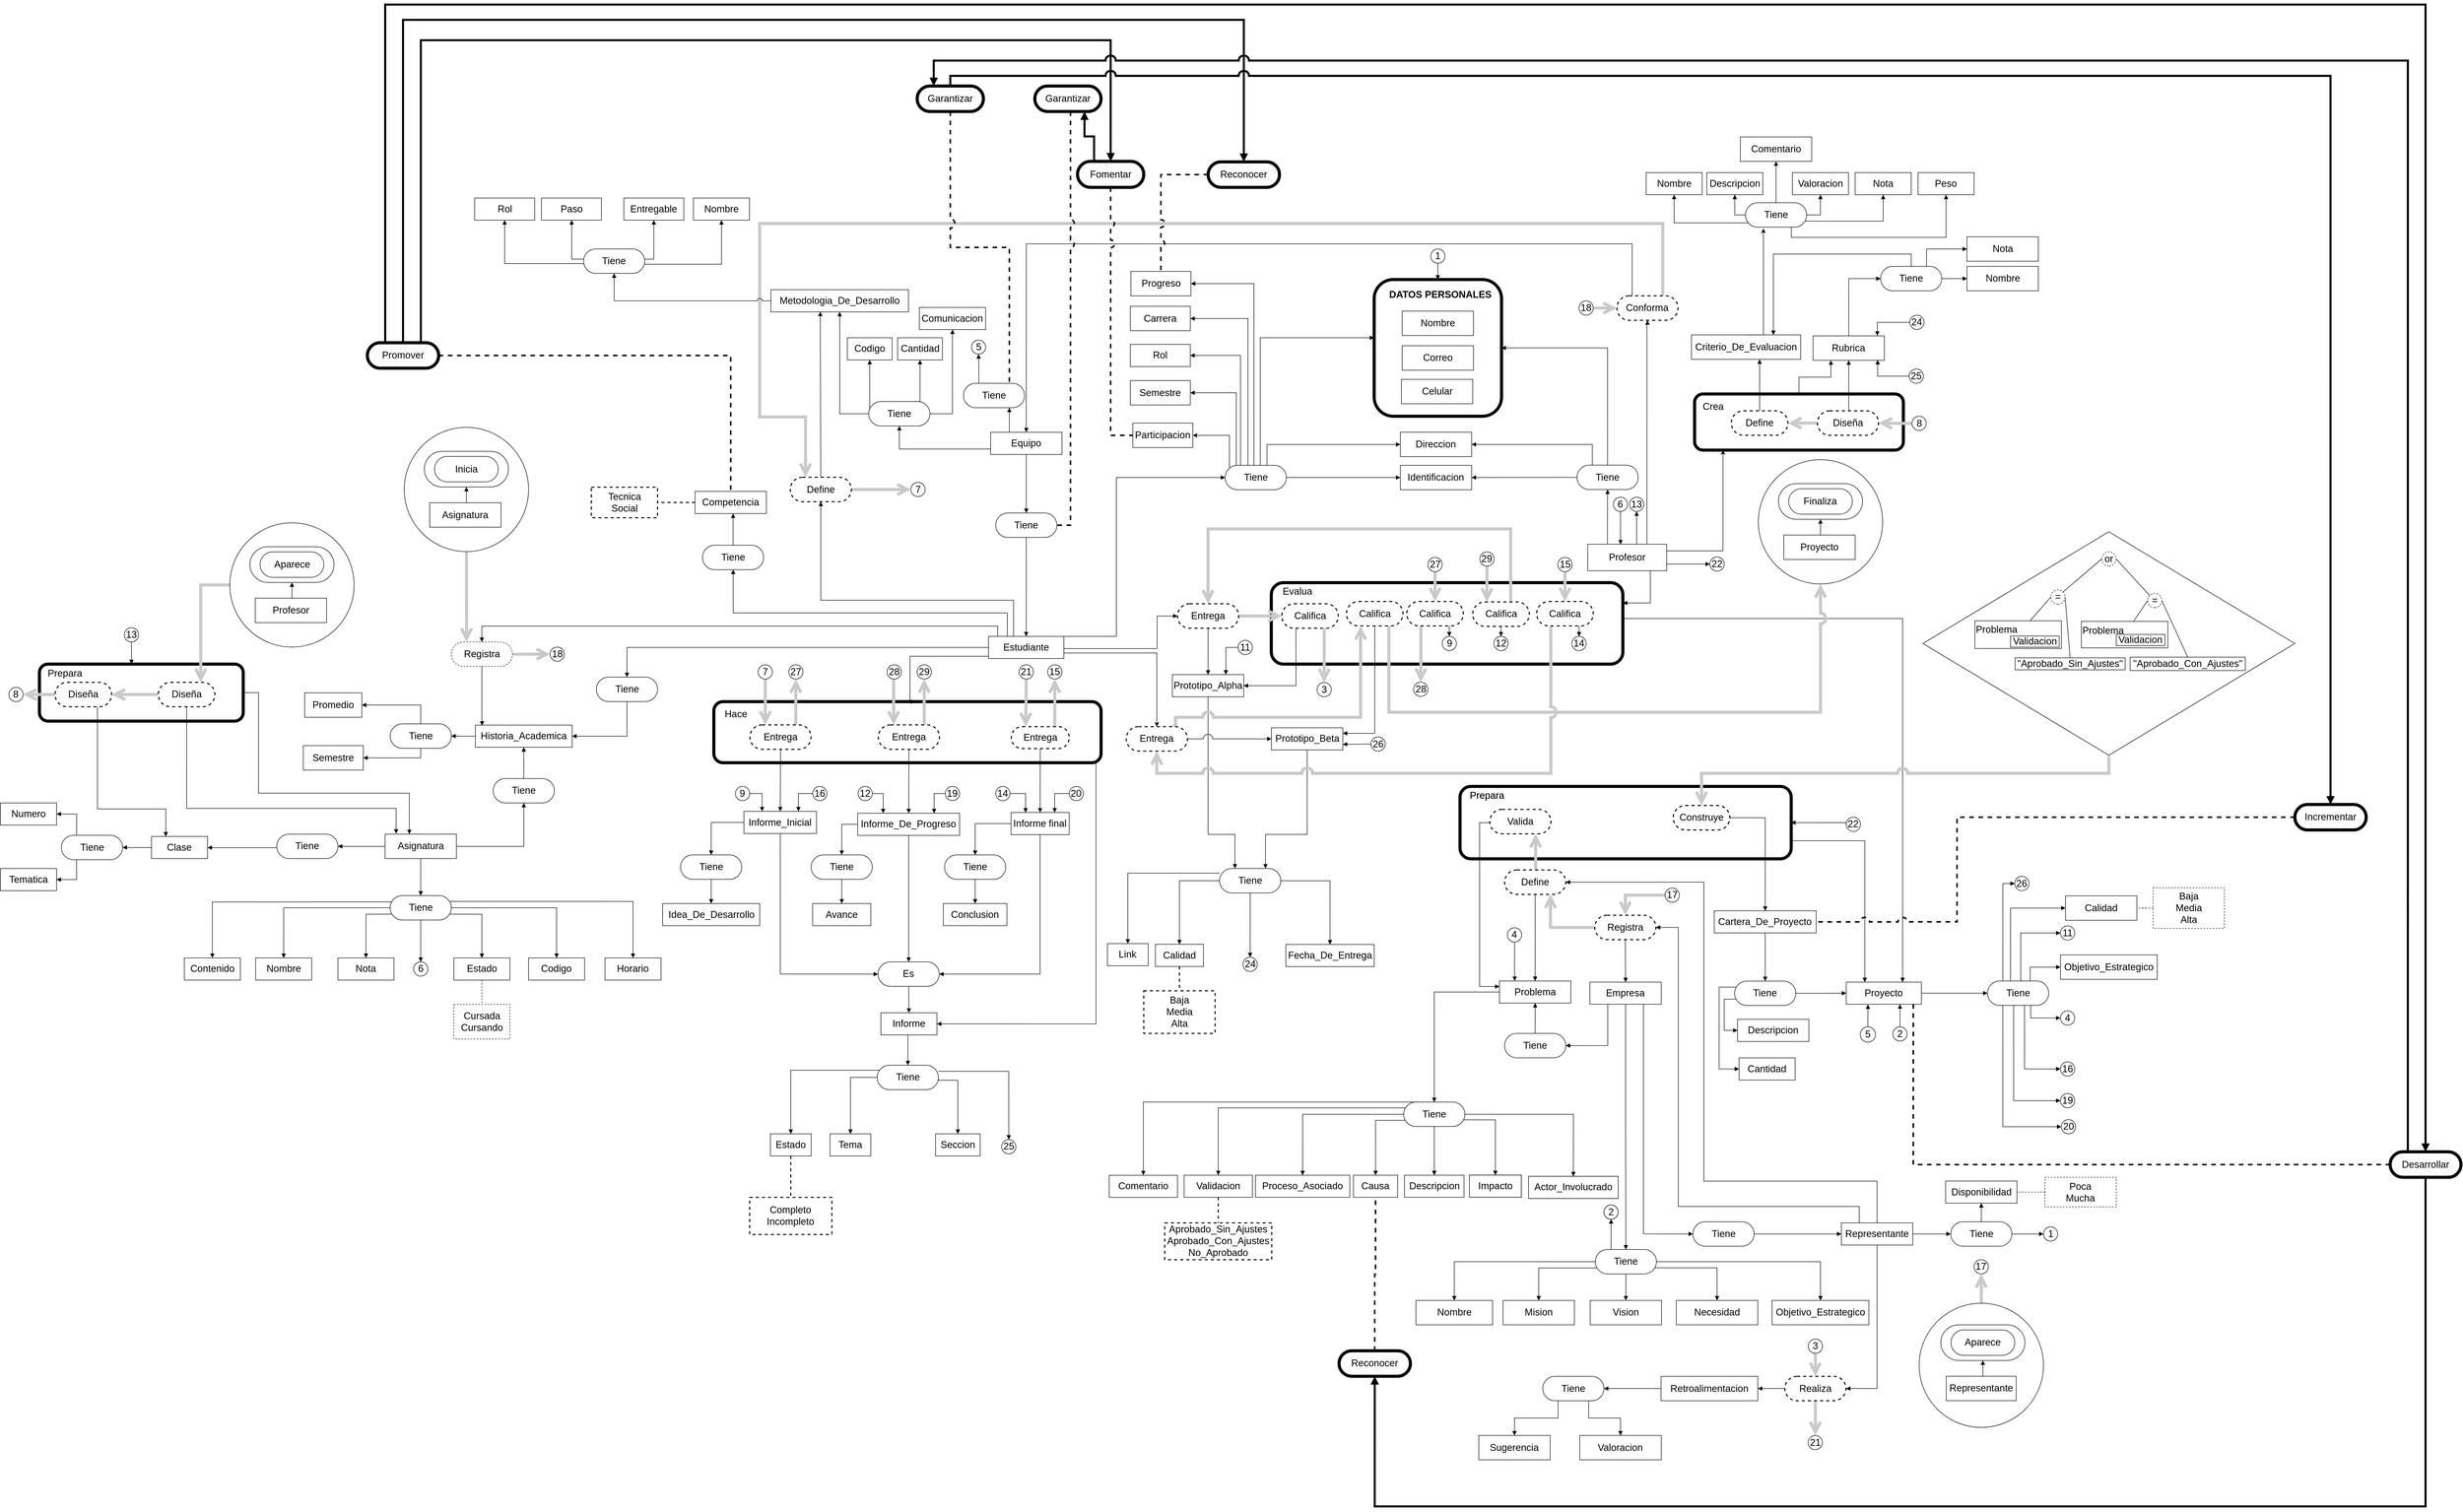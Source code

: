 <mxfile version="13.7.9" type="google"><diagram id="Yst6XNPmx6pk_bQ1T0mn" name="Page-1"><mxGraphModel dx="14102" dy="9140" grid="1" gridSize="10" guides="1" tooltips="1" connect="1" arrows="1" fold="1" page="1" pageScale="1" pageWidth="4681" pageHeight="3300" math="0" shadow="0"><root><mxCell id="0"/><mxCell id="1" parent="0"/><mxCell id="LCOy1MdNfsr-Gj_EYKU7-1" value="" style="strokeWidth=1;html=1;shape=mxgraph.flowchart.decision;whiteSpace=wrap;rounded=1;shadow=0;labelBackgroundColor=none;fillColor=#ffffff;fontFamily=Verdana;fontSize=8;fontColor=#000000;align=center;verticalAlign=middle;" parent="1" vertex="1"><mxGeometry x="-5457.02" y="-5524.5" width="730" height="439" as="geometry"/></mxCell><mxCell id="LCOy1MdNfsr-Gj_EYKU7-2" style="edgeStyle=orthogonalEdgeStyle;rounded=0;jumpStyle=arc;jumpSize=11;orthogonalLoop=1;jettySize=auto;html=1;entryX=1;entryY=0.5;entryDx=0;entryDy=0;endArrow=block;endFill=1;strokeColor=#000000;strokeWidth=1;exitX=0.987;exitY=1;exitDx=0;exitDy=0;exitPerimeter=0;" parent="1" source="LCOy1MdNfsr-Gj_EYKU7-3" target="LCOy1MdNfsr-Gj_EYKU7-108" edge="1"><mxGeometry relative="1" as="geometry"><Array as="points"><mxPoint x="-7080" y="-4558"/></Array></mxGeometry></mxCell><mxCell id="LCOy1MdNfsr-Gj_EYKU7-3" value="" style="strokeWidth=6;rounded=1;whiteSpace=wrap;html=1;align=center;fontSize=12;" parent="1" vertex="1"><mxGeometry x="-7830" y="-5190.75" width="760" height="120" as="geometry"/></mxCell><mxCell id="LCOy1MdNfsr-Gj_EYKU7-4" value="" style="strokeWidth=6;rounded=1;whiteSpace=wrap;html=1;align=center;fontSize=12;" parent="1" vertex="1"><mxGeometry x="-6735.87" y="-5424.5" width="690" height="160" as="geometry"/></mxCell><mxCell id="LCOy1MdNfsr-Gj_EYKU7-5" style="edgeStyle=orthogonalEdgeStyle;rounded=0;orthogonalLoop=1;jettySize=auto;html=1;exitX=0.5;exitY=0;exitDx=0;exitDy=0;entryX=0.25;entryY=1;entryDx=0;entryDy=0;strokeWidth=1;endFill=1;endArrow=block;" parent="1" source="LCOy1MdNfsr-Gj_EYKU7-6" target="LCOy1MdNfsr-Gj_EYKU7-326" edge="1"><mxGeometry relative="1" as="geometry"/></mxCell><mxCell id="LCOy1MdNfsr-Gj_EYKU7-6" value="" style="strokeWidth=6;rounded=1;whiteSpace=wrap;html=1;align=center;fontSize=12;" parent="1" vertex="1"><mxGeometry x="-5905.11" y="-5795.13" width="409.74" height="110.25" as="geometry"/></mxCell><mxCell id="LCOy1MdNfsr-Gj_EYKU7-7" style="edgeStyle=orthogonalEdgeStyle;rounded=0;orthogonalLoop=1;jettySize=auto;html=1;entryX=0.75;entryY=0;entryDx=0;entryDy=0;endArrow=block;endFill=1;fontFamily=Helvetica;fontSize=11;strokeWidth=1;" parent="1" source="LCOy1MdNfsr-Gj_EYKU7-4" target="LCOy1MdNfsr-Gj_EYKU7-132" edge="1"><mxGeometry relative="1" as="geometry"><Array as="points"><mxPoint x="-5497" y="-5354"/></Array></mxGeometry></mxCell><mxCell id="LCOy1MdNfsr-Gj_EYKU7-8" style="edgeStyle=orthogonalEdgeStyle;rounded=0;orthogonalLoop=1;jettySize=auto;html=1;endArrow=block;endFill=1;exitX=1;exitY=0.5;exitDx=0;exitDy=0;" parent="1" source="LCOy1MdNfsr-Gj_EYKU7-9" target="LCOy1MdNfsr-Gj_EYKU7-164" edge="1"><mxGeometry relative="1" as="geometry"><Array as="points"><mxPoint x="-8723.62" y="-5209.0"/><mxPoint x="-8723.62" y="-5011.0"/><mxPoint x="-8427.62" y="-5011.0"/></Array><mxPoint x="-8742.62" y="-5237.0" as="sourcePoint"/><mxPoint x="-8427.62" y="-4951.0" as="targetPoint"/></mxGeometry></mxCell><mxCell id="LCOy1MdNfsr-Gj_EYKU7-9" value="" style="strokeWidth=6;rounded=1;whiteSpace=wrap;html=1;align=center;fontSize=12;" parent="1" vertex="1"><mxGeometry x="-9153.62" y="-5264.5" width="400" height="111.95" as="geometry"/></mxCell><mxCell id="LCOy1MdNfsr-Gj_EYKU7-10" style="edgeStyle=orthogonalEdgeStyle;rounded=0;orthogonalLoop=1;jettySize=auto;html=1;exitX=1;exitY=0.75;exitDx=0;exitDy=0;entryX=0.25;entryY=0;entryDx=0;entryDy=0;strokeWidth=1;endArrow=block;endFill=1;" parent="1" source="LCOy1MdNfsr-Gj_EYKU7-11" target="LCOy1MdNfsr-Gj_EYKU7-132" edge="1"><mxGeometry relative="1" as="geometry"><Array as="points"><mxPoint x="-5571" y="-4918"/><mxPoint x="-5571" y="-4640"/></Array></mxGeometry></mxCell><mxCell id="LCOy1MdNfsr-Gj_EYKU7-11" value="" style="strokeWidth=6;rounded=1;whiteSpace=wrap;html=1;align=center;fontSize=12;" parent="1" vertex="1"><mxGeometry x="-6365.52" y="-5024.28" width="650" height="142.25" as="geometry"/></mxCell><mxCell id="LCOy1MdNfsr-Gj_EYKU7-12" style="edgeStyle=orthogonalEdgeStyle;rounded=0;orthogonalLoop=1;jettySize=auto;html=1;exitX=0.25;exitY=0;exitDx=0;exitDy=0;strokeWidth=1;endArrow=block;endFill=1;entryX=0.5;entryY=1;entryDx=0;entryDy=0;" parent="1" source="LCOy1MdNfsr-Gj_EYKU7-18" target="LCOy1MdNfsr-Gj_EYKU7-112" edge="1"><mxGeometry relative="1" as="geometry"><Array as="points"><mxPoint x="-6076" y="-5530"/><mxPoint x="-6076" y="-5530"/></Array><mxPoint x="-6100" y="-5530" as="targetPoint"/></mxGeometry></mxCell><mxCell id="LCOy1MdNfsr-Gj_EYKU7-13" style="edgeStyle=orthogonalEdgeStyle;rounded=0;orthogonalLoop=1;jettySize=auto;html=1;exitX=1;exitY=0.75;exitDx=0;exitDy=0;strokeWidth=1;endArrow=block;endFill=1;entryX=1;entryY=0.5;entryDx=0;entryDy=0;" parent="1" source="LCOy1MdNfsr-Gj_EYKU7-18" target="LCOy1MdNfsr-Gj_EYKU7-283" edge="1"><mxGeometry relative="1" as="geometry"><Array as="points"/><mxPoint x="-6230" y="-5473" as="targetPoint"/></mxGeometry></mxCell><mxCell id="LCOy1MdNfsr-Gj_EYKU7-14" style="edgeStyle=orthogonalEdgeStyle;rounded=0;orthogonalLoop=1;jettySize=auto;html=1;exitX=0.793;exitY=1.001;exitDx=0;exitDy=0;strokeWidth=1;endArrow=block;endFill=1;entryX=1;entryY=0.25;entryDx=0;entryDy=0;exitPerimeter=0;" parent="1" source="LCOy1MdNfsr-Gj_EYKU7-18" target="LCOy1MdNfsr-Gj_EYKU7-4" edge="1"><mxGeometry relative="1" as="geometry"><Array as="points"><mxPoint x="-5992" y="-5384"/></Array><mxPoint x="-5900" y="-5430" as="targetPoint"/></mxGeometry></mxCell><mxCell id="LCOy1MdNfsr-Gj_EYKU7-15" style="edgeStyle=orthogonalEdgeStyle;rounded=0;orthogonalLoop=1;jettySize=auto;html=1;exitX=0.75;exitY=0;exitDx=0;exitDy=0;entryX=0.5;entryY=1;entryDx=0;entryDy=0;strokeWidth=1;endArrow=block;endFill=1;" parent="1" source="LCOy1MdNfsr-Gj_EYKU7-18" target="LCOy1MdNfsr-Gj_EYKU7-36" edge="1"><mxGeometry relative="1" as="geometry"><Array as="points"><mxPoint x="-5998.87" y="-5932"/></Array></mxGeometry></mxCell><mxCell id="LCOy1MdNfsr-Gj_EYKU7-16" style="edgeStyle=orthogonalEdgeStyle;rounded=0;orthogonalLoop=1;jettySize=auto;html=1;endArrow=block;endFill=1;entryX=1;entryY=0.5;entryDx=0;entryDy=0;exitX=0.619;exitY=0.003;exitDx=0;exitDy=0;exitPerimeter=0;" parent="1" source="LCOy1MdNfsr-Gj_EYKU7-18" target="LCOy1MdNfsr-Gj_EYKU7-235" edge="1"><mxGeometry relative="1" as="geometry"><Array as="points"/><mxPoint x="-5959.87" y="-5501.875" as="sourcePoint"/><mxPoint x="-5987.87" y="-5410" as="targetPoint"/></mxGeometry></mxCell><mxCell id="LCOy1MdNfsr-Gj_EYKU7-17" style="edgeStyle=orthogonalEdgeStyle;rounded=0;orthogonalLoop=1;jettySize=auto;html=1;exitX=1;exitY=0.25;exitDx=0;exitDy=0;entryX=0.136;entryY=0.999;entryDx=0;entryDy=0;entryPerimeter=0;" parent="1" source="LCOy1MdNfsr-Gj_EYKU7-18" target="LCOy1MdNfsr-Gj_EYKU7-6" edge="1"><mxGeometry relative="1" as="geometry"/></mxCell><mxCell id="LCOy1MdNfsr-Gj_EYKU7-18" value="Profesor" style="rounded=0;whiteSpace=wrap;html=1;fontSize=19;strokeWidth=1;" parent="1" vertex="1"><mxGeometry x="-6114.87" y="-5500" width="155" height="52" as="geometry"/></mxCell><mxCell id="LCOy1MdNfsr-Gj_EYKU7-19" style="edgeStyle=orthogonalEdgeStyle;rounded=0;orthogonalLoop=1;jettySize=auto;html=1;exitX=0.75;exitY=0;exitDx=0;exitDy=0;entryX=0;entryY=0.5;entryDx=0;entryDy=0;strokeWidth=1;endArrow=block;endFill=1;" parent="1" source="LCOy1MdNfsr-Gj_EYKU7-27" target="LCOy1MdNfsr-Gj_EYKU7-93" edge="1"><mxGeometry relative="1" as="geometry"><Array as="points"><mxPoint x="-7040" y="-5319"/><mxPoint x="-7040" y="-5631"/></Array></mxGeometry></mxCell><mxCell id="LCOy1MdNfsr-Gj_EYKU7-20" style="edgeStyle=orthogonalEdgeStyle;rounded=0;orthogonalLoop=1;jettySize=auto;html=1;exitX=0.25;exitY=0;exitDx=0;exitDy=0;strokeWidth=1;endArrow=block;endFill=1;" parent="1" source="LCOy1MdNfsr-Gj_EYKU7-27" target="LCOy1MdNfsr-Gj_EYKU7-67" edge="1"><mxGeometry relative="1" as="geometry"><Array as="points"><mxPoint x="-7254" y="-5365"/><mxPoint x="-7792" y="-5365"/></Array></mxGeometry></mxCell><mxCell id="LCOy1MdNfsr-Gj_EYKU7-21" style="edgeStyle=orthogonalEdgeStyle;rounded=0;orthogonalLoop=1;jettySize=auto;html=1;exitX=0;exitY=0.5;exitDx=0;exitDy=0;entryX=0.5;entryY=0;entryDx=0;entryDy=0;endArrow=block;endFill=1;strokeWidth=1;" parent="1" source="LCOy1MdNfsr-Gj_EYKU7-27" target="LCOy1MdNfsr-Gj_EYKU7-169" edge="1"><mxGeometry relative="1" as="geometry"/></mxCell><mxCell id="LCOy1MdNfsr-Gj_EYKU7-22" style="edgeStyle=orthogonalEdgeStyle;rounded=0;orthogonalLoop=1;jettySize=auto;html=1;exitX=1;exitY=0.5;exitDx=0;exitDy=0;entryX=0;entryY=0.5;entryDx=0;entryDy=0;endArrow=block;endFill=1;strokeWidth=1;" parent="1" source="LCOy1MdNfsr-Gj_EYKU7-27" target="LCOy1MdNfsr-Gj_EYKU7-39" edge="1"><mxGeometry relative="1" as="geometry"><Array as="points"><mxPoint x="-7143" y="-5295"/><mxPoint x="-6960" y="-5295"/><mxPoint x="-6960" y="-5359"/></Array></mxGeometry></mxCell><mxCell id="LCOy1MdNfsr-Gj_EYKU7-23" style="edgeStyle=orthogonalEdgeStyle;rounded=0;orthogonalLoop=1;jettySize=auto;html=1;exitX=0.25;exitY=1;exitDx=0;exitDy=0;entryX=0.5;entryY=0;entryDx=0;entryDy=0;strokeWidth=1;endFill=1;endArrow=block;" parent="1" source="LCOy1MdNfsr-Gj_EYKU7-27" target="LCOy1MdNfsr-Gj_EYKU7-3" edge="1"><mxGeometry relative="1" as="geometry"><Array as="points"><mxPoint x="-7254" y="-5280"/><mxPoint x="-7445" y="-5280"/></Array></mxGeometry></mxCell><mxCell id="LCOy1MdNfsr-Gj_EYKU7-24" style="edgeStyle=orthogonalEdgeStyle;rounded=0;orthogonalLoop=1;jettySize=auto;html=1;exitX=0.122;exitY=0.023;exitDx=0;exitDy=0;entryX=0.5;entryY=0;entryDx=0;entryDy=0;strokeWidth=1;endFill=1;endArrow=block;exitPerimeter=0;" parent="1" source="LCOy1MdNfsr-Gj_EYKU7-27" target="LCOy1MdNfsr-Gj_EYKU7-228" edge="1"><mxGeometry relative="1" as="geometry"/></mxCell><mxCell id="LCOy1MdNfsr-Gj_EYKU7-25" style="edgeStyle=orthogonalEdgeStyle;rounded=0;orthogonalLoop=1;jettySize=auto;html=1;exitX=0.333;exitY=0.02;exitDx=0;exitDy=0;entryX=0.5;entryY=1;entryDx=0;entryDy=0;endArrow=block;endFill=1;exitPerimeter=0;strokeWidth=1;" parent="1" source="LCOy1MdNfsr-Gj_EYKU7-27" target="LCOy1MdNfsr-Gj_EYKU7-274" edge="1"><mxGeometry relative="1" as="geometry"><Array as="points"><mxPoint x="-7242" y="-5390"/><mxPoint x="-7620" y="-5390"/></Array></mxGeometry></mxCell><mxCell id="LCOy1MdNfsr-Gj_EYKU7-26" style="edgeStyle=orthogonalEdgeStyle;rounded=0;orthogonalLoop=1;jettySize=auto;html=1;exitX=1;exitY=0.75;exitDx=0;exitDy=0;jumpStyle=arc;jumpSize=18;entryX=0.5;entryY=0;entryDx=0;entryDy=0;" parent="1" source="LCOy1MdNfsr-Gj_EYKU7-27" target="LCOy1MdNfsr-Gj_EYKU7-348" edge="1"><mxGeometry relative="1" as="geometry"><mxPoint x="-6970" y="-5150" as="targetPoint"/><Array as="points"><mxPoint x="-6961" y="-5286"/></Array></mxGeometry></mxCell><mxCell id="LCOy1MdNfsr-Gj_EYKU7-27" value="&lt;font style=&quot;font-size: 19px&quot;&gt;Estudiante&lt;/font&gt;" style="rounded=0;whiteSpace=wrap;html=1;fontSize=19;strokeWidth=1;" parent="1" vertex="1"><mxGeometry x="-7291" y="-5319" width="148" height="43.5" as="geometry"/></mxCell><mxCell id="LCOy1MdNfsr-Gj_EYKU7-28" style="edgeStyle=orthogonalEdgeStyle;rounded=0;orthogonalLoop=1;jettySize=auto;html=1;exitX=0;exitY=0.5;exitDx=0;exitDy=0;entryX=0.5;entryY=1;entryDx=0;entryDy=0;strokeWidth=1;endArrow=block;endFill=1;" parent="1" source="LCOy1MdNfsr-Gj_EYKU7-30" target="LCOy1MdNfsr-Gj_EYKU7-59" edge="1"><mxGeometry relative="1" as="geometry"><Array as="points"><mxPoint x="-7287" y="-5687"/><mxPoint x="-7466" y="-5687"/></Array></mxGeometry></mxCell><mxCell id="LCOy1MdNfsr-Gj_EYKU7-29" style="edgeStyle=orthogonalEdgeStyle;rounded=0;orthogonalLoop=1;jettySize=auto;html=1;exitX=0.5;exitY=1;exitDx=0;exitDy=0;entryX=0.5;entryY=0;entryDx=0;entryDy=0;strokeWidth=1;endArrow=block;endFill=1;" parent="1" source="LCOy1MdNfsr-Gj_EYKU7-30" target="LCOy1MdNfsr-Gj_EYKU7-70" edge="1"><mxGeometry relative="1" as="geometry"/></mxCell><mxCell id="g21kPdi8kUJl21AtWM3E-17" style="edgeStyle=orthogonalEdgeStyle;rounded=0;jumpStyle=arc;jumpSize=14;orthogonalLoop=1;jettySize=auto;html=1;exitX=0.25;exitY=0;exitDx=0;exitDy=0;entryX=0.75;entryY=1;entryDx=0;entryDy=0;endArrow=block;endFill=1;strokeWidth=1;" edge="1" parent="1" source="LCOy1MdNfsr-Gj_EYKU7-30" target="g21kPdi8kUJl21AtWM3E-16"><mxGeometry relative="1" as="geometry"><Array as="points"><mxPoint x="-7250" y="-5720"/></Array></mxGeometry></mxCell><mxCell id="LCOy1MdNfsr-Gj_EYKU7-30" value="Equipo" style="rounded=0;whiteSpace=wrap;html=1;fontSize=19;strokeWidth=1;" parent="1" vertex="1"><mxGeometry x="-7286.75" y="-5719.86" width="140" height="43.5" as="geometry"/></mxCell><mxCell id="LCOy1MdNfsr-Gj_EYKU7-31" style="edgeStyle=orthogonalEdgeStyle;rounded=0;orthogonalLoop=1;jettySize=auto;html=1;exitX=0.5;exitY=1;exitDx=0;exitDy=0;entryX=0.25;entryY=0;entryDx=0;entryDy=0;endArrow=block;strokeWidth=1;endFill=1;" parent="1" source="LCOy1MdNfsr-Gj_EYKU7-32" target="LCOy1MdNfsr-Gj_EYKU7-102" edge="1"><mxGeometry relative="1" as="geometry"><Array as="points"><mxPoint x="-6860" y="-4930"/><mxPoint x="-6807" y="-4930"/></Array><mxPoint x="-6860" y="-5160.11" as="sourcePoint"/></mxGeometry></mxCell><mxCell id="LCOy1MdNfsr-Gj_EYKU7-32" value="Prototipo_Alpha" style="rounded=0;whiteSpace=wrap;html=1;fontSize=19;strokeWidth=1;" parent="1" vertex="1"><mxGeometry x="-6930" y="-5243.86" width="140" height="43.5" as="geometry"/></mxCell><mxCell id="LCOy1MdNfsr-Gj_EYKU7-33" style="edgeStyle=orthogonalEdgeStyle;rounded=0;orthogonalLoop=1;jettySize=auto;html=1;exitX=0.25;exitY=0;exitDx=0;exitDy=0;entryX=0.5;entryY=0;entryDx=0;entryDy=0;endArrow=block;strokeWidth=1;endFill=1;" parent="1" source="LCOy1MdNfsr-Gj_EYKU7-36" target="LCOy1MdNfsr-Gj_EYKU7-30" edge="1"><mxGeometry relative="1" as="geometry"><mxPoint x="-5791" y="-5571" as="targetPoint"/><Array as="points"><mxPoint x="-6028" y="-6090"/><mxPoint x="-7217" y="-6090"/></Array></mxGeometry></mxCell><mxCell id="LCOy1MdNfsr-Gj_EYKU7-34" style="edgeStyle=orthogonalEdgeStyle;rounded=0;orthogonalLoop=1;jettySize=auto;html=1;exitX=1;exitY=0.5;exitDx=0;exitDy=0;entryX=0.5;entryY=1;entryDx=0;entryDy=0;strokeColor=#C9C9C9;strokeWidth=6;fillColor=#e1d5e7;endFill=0;endArrow=open;endSize=14;" parent="1" source="LCOy1MdNfsr-Gj_EYKU7-274" target="LCOy1MdNfsr-Gj_EYKU7-248" edge="1"><mxGeometry relative="1" as="geometry"><Array as="points"/></mxGeometry></mxCell><mxCell id="LCOy1MdNfsr-Gj_EYKU7-35" style="edgeStyle=orthogonalEdgeStyle;rounded=0;orthogonalLoop=1;jettySize=auto;html=1;exitX=0.75;exitY=0;exitDx=0;exitDy=0;entryX=0.25;entryY=0;entryDx=0;entryDy=0;endArrow=open;endFill=0;strokeColor=#C9C9C9;strokeWidth=6;fillColor=#e1d5e7;endSize=14;" parent="1" source="LCOy1MdNfsr-Gj_EYKU7-36" target="LCOy1MdNfsr-Gj_EYKU7-274" edge="1"><mxGeometry relative="1" as="geometry"><Array as="points"><mxPoint x="-5968" y="-6130"/><mxPoint x="-7740" y="-6130"/><mxPoint x="-7740" y="-5750"/><mxPoint x="-7650" y="-5750"/></Array></mxGeometry></mxCell><mxCell id="LCOy1MdNfsr-Gj_EYKU7-36" value="Conforma" style="html=1;whiteSpace=wrap;rounded=1;arcSize=50;fontSize=19;spacing=5;strokeOpacity=100;strokeWidth=2;dashed=1;" parent="1" vertex="1"><mxGeometry x="-6057.62" y="-5987.86" width="120" height="48" as="geometry"/></mxCell><mxCell id="LCOy1MdNfsr-Gj_EYKU7-37" style="edgeStyle=orthogonalEdgeStyle;rounded=0;orthogonalLoop=1;jettySize=auto;html=1;exitX=0.5;exitY=1;exitDx=0;exitDy=0;entryX=0.5;entryY=0;entryDx=0;entryDy=0;endArrow=block;endFill=1;strokeWidth=1;" parent="1" source="LCOy1MdNfsr-Gj_EYKU7-39" target="LCOy1MdNfsr-Gj_EYKU7-32" edge="1"><mxGeometry relative="1" as="geometry"><Array as="points"><mxPoint x="-6860" y="-5300"/><mxPoint x="-6860" y="-5300"/></Array></mxGeometry></mxCell><mxCell id="LCOy1MdNfsr-Gj_EYKU7-38" style="edgeStyle=orthogonalEdgeStyle;rounded=0;jumpStyle=arc;jumpSize=11;orthogonalLoop=1;jettySize=auto;html=1;entryX=0;entryY=0.5;entryDx=0;entryDy=0;endArrow=open;endFill=0;endSize=14;strokeColor=#C9C9C9;strokeWidth=6;fillColor=#e1d5e7;" parent="1" source="LCOy1MdNfsr-Gj_EYKU7-39" target="LCOy1MdNfsr-Gj_EYKU7-208" edge="1"><mxGeometry relative="1" as="geometry"/></mxCell><mxCell id="LCOy1MdNfsr-Gj_EYKU7-39" value="&lt;font style=&quot;font-size: 19px&quot;&gt;Entrega&lt;/font&gt;" style="html=1;whiteSpace=wrap;rounded=1;arcSize=50;fontSize=19;spacing=5;strokeOpacity=100;strokeWidth=2;dashed=1;" parent="1" vertex="1"><mxGeometry x="-6920" y="-5383.0" width="120" height="48" as="geometry"/></mxCell><mxCell id="LCOy1MdNfsr-Gj_EYKU7-40" style="edgeStyle=orthogonalEdgeStyle;rounded=0;orthogonalLoop=1;jettySize=auto;html=1;exitX=0.5;exitY=1;exitDx=0;exitDy=0;fontSize=11;fillColor=#e1d5e7;strokeWidth=6;endFill=0;endArrow=open;strokeColor=#C9C9C9;endSize=14;entryX=0.25;entryY=0;entryDx=0;entryDy=0;" parent="1" source="LCOy1MdNfsr-Gj_EYKU7-41" target="LCOy1MdNfsr-Gj_EYKU7-228" edge="1"><mxGeometry relative="1" as="geometry"><Array as="points"><mxPoint x="-8315" y="-5627"/><mxPoint x="-8315" y="-5627"/></Array><mxPoint x="-8920.13" y="-5712.14" as="targetPoint"/></mxGeometry></mxCell><mxCell id="LCOy1MdNfsr-Gj_EYKU7-41" value="" style="ellipse;whiteSpace=wrap;html=1;aspect=fixed;fontSize=19;strokeWidth=1;" parent="1" vertex="1"><mxGeometry x="-8437.62" y="-5729.5" width="244" height="244" as="geometry"/></mxCell><mxCell id="LCOy1MdNfsr-Gj_EYKU7-42" value="" style="html=1;whiteSpace=wrap;rounded=1;arcSize=50;fontSize=19;spacing=5;strokeOpacity=100;strokeWidth=1;" parent="1" vertex="1"><mxGeometry x="-8398.12" y="-5682.5" width="165" height="70" as="geometry"/></mxCell><mxCell id="LCOy1MdNfsr-Gj_EYKU7-43" value="Inicia" style="html=1;whiteSpace=wrap;rounded=1;arcSize=50;fontSize=19;spacing=5;strokeOpacity=100;strokeWidth=1;" parent="1" vertex="1"><mxGeometry x="-8378.12" y="-5672.5" width="125" height="50" as="geometry"/></mxCell><mxCell id="LCOy1MdNfsr-Gj_EYKU7-44" style="edgeStyle=orthogonalEdgeStyle;rounded=0;orthogonalLoop=1;jettySize=auto;html=1;exitX=0.5;exitY=0;exitDx=0;exitDy=0;entryX=0.5;entryY=1;entryDx=0;entryDy=0;endArrow=block;endFill=1;strokeWidth=1;" parent="1" source="LCOy1MdNfsr-Gj_EYKU7-45" target="LCOy1MdNfsr-Gj_EYKU7-42" edge="1"><mxGeometry relative="1" as="geometry"/></mxCell><mxCell id="LCOy1MdNfsr-Gj_EYKU7-45" value="Asignatura" style="html=1;whiteSpace=wrap;;fontSize=19;spacing=5;strokeOpacity=100;strokeWidth=1;" parent="1" vertex="1"><mxGeometry x="-8387.62" y="-5581.5" width="140" height="48" as="geometry"/></mxCell><mxCell id="LCOy1MdNfsr-Gj_EYKU7-46" value="" style="rounded=1;whiteSpace=wrap;html=1;strokeWidth=6;" parent="1" vertex="1"><mxGeometry x="-6534" y="-6019.86" width="250" height="268.5" as="geometry"/></mxCell><mxCell id="LCOy1MdNfsr-Gj_EYKU7-47" value="&lt;font style=&quot;font-size: 19px&quot;&gt;Nombre&lt;/font&gt;" style="rounded=0;whiteSpace=wrap;html=1;fontSize=19;strokeWidth=1;" parent="1" vertex="1"><mxGeometry x="-6479" y="-5957.86" width="140" height="48" as="geometry"/></mxCell><mxCell id="LCOy1MdNfsr-Gj_EYKU7-48" value="&lt;font style=&quot;font-size: 19px&quot;&gt;Correo&lt;/font&gt;" style="rounded=0;whiteSpace=wrap;html=1;fontSize=19;strokeWidth=1;" parent="1" vertex="1"><mxGeometry x="-6479" y="-5889.86" width="140" height="48" as="geometry"/></mxCell><mxCell id="LCOy1MdNfsr-Gj_EYKU7-49" value="&lt;font style=&quot;font-size: 19px&quot;&gt;Identificacion&lt;/font&gt;" style="rounded=0;whiteSpace=wrap;html=1;fontSize=19;strokeWidth=1;" parent="1" vertex="1"><mxGeometry x="-6482.62" y="-5655.0" width="140" height="48" as="geometry"/></mxCell><mxCell id="LCOy1MdNfsr-Gj_EYKU7-50" value="&lt;font style=&quot;font-size: 19px&quot;&gt;Carrera&lt;/font&gt;" style="rounded=0;whiteSpace=wrap;html=1;fontSize=19;strokeWidth=1;" parent="1" vertex="1"><mxGeometry x="-7012.62" y="-5967.36" width="117.75" height="48" as="geometry"/></mxCell><mxCell id="LCOy1MdNfsr-Gj_EYKU7-51" value="&lt;font style=&quot;font-size: 19px&quot;&gt;Semestre&lt;/font&gt;" style="rounded=0;whiteSpace=wrap;html=1;fontSize=19;strokeWidth=1;" parent="1" vertex="1"><mxGeometry x="-7012.62" y="-5821.5" width="117.75" height="48" as="geometry"/></mxCell><mxCell id="LCOy1MdNfsr-Gj_EYKU7-52" value="&lt;font style=&quot;font-size: 19px&quot;&gt;Celular&lt;/font&gt;" style="rounded=0;whiteSpace=wrap;html=1;fontSize=19;strokeWidth=1;" parent="1" vertex="1"><mxGeometry x="-6480.5" y="-5823.86" width="140" height="48" as="geometry"/></mxCell><mxCell id="LCOy1MdNfsr-Gj_EYKU7-53" value="&lt;font style=&quot;font-size: 19px&quot;&gt;&lt;b&gt;DATOS PERSONALES&lt;/b&gt;&lt;/font&gt;" style="text;html=1;align=center;verticalAlign=middle;whiteSpace=wrap;rounded=0;strokeWidth=1;" parent="1" vertex="1"><mxGeometry x="-6514" y="-5999.86" width="220" height="20" as="geometry"/></mxCell><mxCell id="LCOy1MdNfsr-Gj_EYKU7-54" value="Direccion" style="rounded=0;whiteSpace=wrap;html=1;fontSize=19;strokeWidth=1;" parent="1" vertex="1"><mxGeometry x="-6482.62" y="-5720" width="140" height="48" as="geometry"/></mxCell><mxCell id="LCOy1MdNfsr-Gj_EYKU7-55" style="edgeStyle=orthogonalEdgeStyle;rounded=0;orthogonalLoop=1;jettySize=auto;html=1;entryX=0.5;entryY=1;entryDx=0;entryDy=0;strokeWidth=1;endArrow=block;endFill=1;" parent="1" target="LCOy1MdNfsr-Gj_EYKU7-158" edge="1"><mxGeometry relative="1" as="geometry"><mxPoint x="-7508" y="-5760" as="sourcePoint"/><Array as="points"><mxPoint x="-7508" y="-5760"/><mxPoint x="-7524" y="-5760"/></Array></mxGeometry></mxCell><mxCell id="LCOy1MdNfsr-Gj_EYKU7-56" style="edgeStyle=orthogonalEdgeStyle;rounded=0;orthogonalLoop=1;jettySize=auto;html=1;exitX=0.75;exitY=0;exitDx=0;exitDy=0;entryX=0.5;entryY=1;entryDx=0;entryDy=0;strokeWidth=1;endArrow=block;endFill=1;" parent="1" source="LCOy1MdNfsr-Gj_EYKU7-59" target="LCOy1MdNfsr-Gj_EYKU7-103" edge="1"><mxGeometry relative="1" as="geometry"><Array as="points"><mxPoint x="-7425" y="-5780"/></Array></mxGeometry></mxCell><mxCell id="LCOy1MdNfsr-Gj_EYKU7-57" style="edgeStyle=orthogonalEdgeStyle;rounded=0;orthogonalLoop=1;jettySize=auto;html=1;exitX=0;exitY=0.5;exitDx=0;exitDy=0;entryX=0.5;entryY=1;entryDx=0;entryDy=0;strokeWidth=1;endArrow=block;endFill=1;" parent="1" source="LCOy1MdNfsr-Gj_EYKU7-59" target="LCOy1MdNfsr-Gj_EYKU7-61" edge="1"><mxGeometry relative="1" as="geometry"><Array as="points"><mxPoint x="-7583" y="-5756"/></Array></mxGeometry></mxCell><mxCell id="LCOy1MdNfsr-Gj_EYKU7-58" style="edgeStyle=orthogonalEdgeStyle;rounded=0;jumpStyle=arc;jumpSize=10;orthogonalLoop=1;jettySize=auto;html=1;endArrow=block;endFill=1;fontFamily=Helvetica;fontSize=11;strokeWidth=1;exitX=1;exitY=0.5;exitDx=0;exitDy=0;" parent="1" source="LCOy1MdNfsr-Gj_EYKU7-59" target="LCOy1MdNfsr-Gj_EYKU7-296" edge="1"><mxGeometry relative="1" as="geometry"/></mxCell><mxCell id="LCOy1MdNfsr-Gj_EYKU7-59" value="&lt;font style=&quot;font-size: 19px&quot;&gt;Tiene&lt;/font&gt;" style="html=1;whiteSpace=wrap;rounded=1;arcSize=50;fontSize=19;spacing=5;strokeOpacity=100;strokeWidth=1;" parent="1" vertex="1"><mxGeometry x="-7525.94" y="-5780.25" width="120" height="48" as="geometry"/></mxCell><mxCell id="LCOy1MdNfsr-Gj_EYKU7-60" style="edgeStyle=orthogonalEdgeStyle;rounded=0;jumpStyle=arc;jumpSize=10;orthogonalLoop=1;jettySize=auto;html=1;entryX=0.5;entryY=1;entryDx=0;entryDy=0;endArrow=block;endFill=1;fontFamily=Helvetica;fontSize=11;strokeWidth=1;" parent="1" source="LCOy1MdNfsr-Gj_EYKU7-61" target="LCOy1MdNfsr-Gj_EYKU7-464" edge="1"><mxGeometry relative="1" as="geometry"/></mxCell><mxCell id="LCOy1MdNfsr-Gj_EYKU7-61" value="Metodologia_De_Desarrollo" style="rounded=0;whiteSpace=wrap;html=1;fontSize=19;strokeWidth=1;" parent="1" vertex="1"><mxGeometry x="-7718" y="-5999.86" width="270" height="43.5" as="geometry"/></mxCell><mxCell id="LCOy1MdNfsr-Gj_EYKU7-62" value="Rol" style="rounded=0;whiteSpace=wrap;html=1;fontSize=19;strokeWidth=1;" parent="1" vertex="1"><mxGeometry x="-7012.62" y="-5892.5" width="117.75" height="43.5" as="geometry"/></mxCell><mxCell id="LCOy1MdNfsr-Gj_EYKU7-63" style="edgeStyle=orthogonalEdgeStyle;rounded=0;orthogonalLoop=1;jettySize=auto;html=1;endArrow=block;strokeWidth=1;endFill=1;" parent="1" source="LCOy1MdNfsr-Gj_EYKU7-67" target="LCOy1MdNfsr-Gj_EYKU7-64" edge="1"><mxGeometry relative="1" as="geometry"><mxPoint x="-7867.5" y="-5473.64" as="sourcePoint"/><Array as="points"><mxPoint x="-7792.5" y="-5557.64"/><mxPoint x="-7792.5" y="-5557.64"/></Array></mxGeometry></mxCell><mxCell id="LCOy1MdNfsr-Gj_EYKU7-64" value="Competencia" style="rounded=0;whiteSpace=wrap;html=1;fontSize=19;strokeWidth=1;" parent="1" vertex="1"><mxGeometry x="-7866.88" y="-5603.75" width="140" height="43.5" as="geometry"/></mxCell><mxCell id="LCOy1MdNfsr-Gj_EYKU7-65" style="edgeStyle=orthogonalEdgeStyle;rounded=0;orthogonalLoop=1;jettySize=auto;html=1;exitX=0;exitY=0.5;exitDx=0;exitDy=0;entryX=1;entryY=0.5;entryDx=0;entryDy=0;endArrow=none;dashed=1;strokeWidth=2;fontSize=19;fillColor=#ffffff;" parent="1" source="LCOy1MdNfsr-Gj_EYKU7-64" target="LCOy1MdNfsr-Gj_EYKU7-66" edge="1"><mxGeometry relative="1" as="geometry"><mxPoint x="-8022.75" y="-6031.25" as="sourcePoint"/><mxPoint x="-8092.75" y="-5600" as="targetPoint"/></mxGeometry></mxCell><mxCell id="LCOy1MdNfsr-Gj_EYKU7-66" value="&lt;span style=&quot;font-size: 19px&quot;&gt;Tecnica&lt;/span&gt;&lt;br&gt;&lt;span style=&quot;font-size: 19px&quot;&gt;Social&lt;/span&gt;" style="rounded=0;whiteSpace=wrap;html=1;align=center;dashed=1;fontSize=19;strokeWidth=2;" parent="1" vertex="1"><mxGeometry x="-8070.5" y="-5612" width="130" height="60" as="geometry"/></mxCell><mxCell id="LCOy1MdNfsr-Gj_EYKU7-67" value="&lt;font style=&quot;font-size: 19px&quot;&gt;Tiene&lt;/font&gt;" style="html=1;whiteSpace=wrap;rounded=1;arcSize=50;fontSize=19;spacing=5;strokeOpacity=100;strokeWidth=1;" parent="1" vertex="1"><mxGeometry x="-7852.25" y="-5498.0" width="120" height="48" as="geometry"/></mxCell><mxCell id="LCOy1MdNfsr-Gj_EYKU7-68" style="edgeStyle=orthogonalEdgeStyle;rounded=0;orthogonalLoop=1;jettySize=auto;html=1;exitX=0.5;exitY=1;exitDx=0;exitDy=0;entryX=0.5;entryY=0;entryDx=0;entryDy=0;strokeWidth=1;endArrow=block;endFill=1;" parent="1" source="LCOy1MdNfsr-Gj_EYKU7-70" target="LCOy1MdNfsr-Gj_EYKU7-27" edge="1"><mxGeometry relative="1" as="geometry"/></mxCell><mxCell id="LCOy1MdNfsr-Gj_EYKU7-69" style="edgeStyle=orthogonalEdgeStyle;rounded=0;orthogonalLoop=1;jettySize=auto;html=1;exitX=0.25;exitY=0;exitDx=0;exitDy=0;fontSize=19;strokeWidth=1;endArrow=block;endFill=1;" parent="1" source="g21kPdi8kUJl21AtWM3E-16" target="LCOy1MdNfsr-Gj_EYKU7-159" edge="1"><mxGeometry relative="1" as="geometry"><Array as="points"><mxPoint x="-7310" y="-5850"/><mxPoint x="-7310" y="-5850"/></Array></mxGeometry></mxCell><mxCell id="LCOy1MdNfsr-Gj_EYKU7-70" value="&lt;font style=&quot;font-size: 19px&quot;&gt;Tiene&lt;/font&gt;" style="html=1;whiteSpace=wrap;rounded=1;arcSize=50;fontSize=19;spacing=5;strokeOpacity=100;strokeWidth=1;" parent="1" vertex="1"><mxGeometry x="-7276.75" y="-5561.36" width="120" height="48" as="geometry"/></mxCell><mxCell id="LCOy1MdNfsr-Gj_EYKU7-71" style="edgeStyle=orthogonalEdgeStyle;rounded=0;orthogonalLoop=1;jettySize=auto;html=1;exitX=0;exitY=0.5;exitDx=0;exitDy=0;entryX=1;entryY=0.5;entryDx=0;entryDy=0;endArrow=block;strokeWidth=1;endFill=1;" parent="1" source="LCOy1MdNfsr-Gj_EYKU7-72" target="LCOy1MdNfsr-Gj_EYKU7-98" edge="1"><mxGeometry relative="1" as="geometry"/></mxCell><mxCell id="LCOy1MdNfsr-Gj_EYKU7-72" value="Clase" style="rounded=0;whiteSpace=wrap;html=1;fontSize=19;strokeWidth=1;" parent="1" vertex="1"><mxGeometry x="-8933.62" y="-4926.02" width="110" height="43.5" as="geometry"/></mxCell><mxCell id="LCOy1MdNfsr-Gj_EYKU7-73" value="&lt;font style=&quot;font-size: 19px&quot;&gt;Nombre&lt;/font&gt;" style="rounded=0;whiteSpace=wrap;html=1;fontSize=19;strokeWidth=1;" parent="1" vertex="1"><mxGeometry x="-6452.02" y="-4014.64" width="150.5" height="48" as="geometry"/></mxCell><mxCell id="LCOy1MdNfsr-Gj_EYKU7-74" value="&lt;font style=&quot;font-size: 19px&quot;&gt;Mision&lt;/font&gt;" style="rounded=0;whiteSpace=wrap;html=1;fontSize=19;strokeWidth=1;" parent="1" vertex="1"><mxGeometry x="-6281.02" y="-4014.64" width="140" height="48" as="geometry"/></mxCell><mxCell id="LCOy1MdNfsr-Gj_EYKU7-75" value="&lt;font style=&quot;font-size: 19px&quot;&gt;Vision&lt;/font&gt;" style="rounded=0;whiteSpace=wrap;html=1;fontSize=19;strokeWidth=1;" parent="1" vertex="1"><mxGeometry x="-6110.02" y="-4014.68" width="140" height="48" as="geometry"/></mxCell><mxCell id="LCOy1MdNfsr-Gj_EYKU7-76" value="&lt;font style=&quot;font-size: 19px&quot;&gt;Objetivo_Estrategico&lt;/font&gt;" style="rounded=0;whiteSpace=wrap;html=1;fontSize=19;strokeWidth=1;" parent="1" vertex="1"><mxGeometry x="-5753.02" y="-4014.64" width="190" height="48" as="geometry"/></mxCell><mxCell id="LCOy1MdNfsr-Gj_EYKU7-77" value="&lt;font style=&quot;font-size: 19px&quot;&gt;Necesidad&lt;/font&gt;" style="rounded=0;whiteSpace=wrap;html=1;fontSize=19;strokeWidth=1;" parent="1" vertex="1"><mxGeometry x="-5941.02" y="-4014.64" width="160" height="48" as="geometry"/></mxCell><mxCell id="LCOy1MdNfsr-Gj_EYKU7-78" style="edgeStyle=orthogonalEdgeStyle;rounded=0;orthogonalLoop=1;jettySize=auto;html=1;exitX=0;exitY=0.5;exitDx=0;exitDy=0;entryX=0.5;entryY=0;entryDx=0;entryDy=0;endArrow=block;strokeWidth=1;endFill=1;" parent="1" source="LCOy1MdNfsr-Gj_EYKU7-84" target="LCOy1MdNfsr-Gj_EYKU7-73" edge="1"><mxGeometry relative="1" as="geometry"><Array as="points"><mxPoint x="-6377.02" y="-4090.99"/></Array></mxGeometry></mxCell><mxCell id="LCOy1MdNfsr-Gj_EYKU7-79" style="edgeStyle=orthogonalEdgeStyle;rounded=0;orthogonalLoop=1;jettySize=auto;html=1;exitX=1;exitY=0.5;exitDx=0;exitDy=0;entryX=0.5;entryY=0;entryDx=0;entryDy=0;endArrow=block;strokeWidth=1;endFill=1;" parent="1" source="LCOy1MdNfsr-Gj_EYKU7-84" target="LCOy1MdNfsr-Gj_EYKU7-76" edge="1"><mxGeometry relative="1" as="geometry"/></mxCell><mxCell id="LCOy1MdNfsr-Gj_EYKU7-80" style="edgeStyle=orthogonalEdgeStyle;rounded=0;orthogonalLoop=1;jettySize=auto;html=1;exitX=0.5;exitY=1;exitDx=0;exitDy=0;entryX=0.5;entryY=0;entryDx=0;entryDy=0;endArrow=block;strokeWidth=1;endFill=1;" parent="1" source="LCOy1MdNfsr-Gj_EYKU7-84" target="LCOy1MdNfsr-Gj_EYKU7-75" edge="1"><mxGeometry relative="1" as="geometry"/></mxCell><mxCell id="LCOy1MdNfsr-Gj_EYKU7-81" style="edgeStyle=orthogonalEdgeStyle;rounded=0;orthogonalLoop=1;jettySize=auto;html=1;exitX=0.026;exitY=0.755;exitDx=0;exitDy=0;entryX=0.5;entryY=0;entryDx=0;entryDy=0;endArrow=block;strokeWidth=1;endFill=1;exitPerimeter=0;" parent="1" source="LCOy1MdNfsr-Gj_EYKU7-84" target="LCOy1MdNfsr-Gj_EYKU7-74" edge="1"><mxGeometry relative="1" as="geometry"><Array as="points"><mxPoint x="-6211.02" y="-4078.16"/></Array></mxGeometry></mxCell><mxCell id="LCOy1MdNfsr-Gj_EYKU7-82" style="edgeStyle=orthogonalEdgeStyle;rounded=0;orthogonalLoop=1;jettySize=auto;html=1;exitX=0.973;exitY=0.75;exitDx=0;exitDy=0;entryX=0.5;entryY=0;entryDx=0;entryDy=0;endArrow=block;strokeWidth=1;endFill=1;exitPerimeter=0;" parent="1" source="LCOy1MdNfsr-Gj_EYKU7-84" target="LCOy1MdNfsr-Gj_EYKU7-77" edge="1"><mxGeometry relative="1" as="geometry"/></mxCell><mxCell id="LCOy1MdNfsr-Gj_EYKU7-83" style="edgeStyle=orthogonalEdgeStyle;rounded=0;orthogonalLoop=1;jettySize=auto;html=1;entryX=1;entryY=0.5;entryDx=0;entryDy=0;endArrow=block;endFill=1;" parent="1" source="LCOy1MdNfsr-Gj_EYKU7-84" target="LCOy1MdNfsr-Gj_EYKU7-241" edge="1"><mxGeometry relative="1" as="geometry"><Array as="points"><mxPoint x="-6069.02" y="-4119.16"/><mxPoint x="-6069.02" y="-4119.16"/></Array></mxGeometry></mxCell><mxCell id="LCOy1MdNfsr-Gj_EYKU7-84" value="&lt;font style=&quot;font-size: 19px&quot;&gt;Tiene&lt;/font&gt;" style="html=1;whiteSpace=wrap;rounded=1;arcSize=50;fontSize=19;spacing=5;strokeOpacity=100;strokeWidth=1;" parent="1" vertex="1"><mxGeometry x="-6100.02" y="-4114.64" width="120" height="48" as="geometry"/></mxCell><mxCell id="LCOy1MdNfsr-Gj_EYKU7-85" style="edgeStyle=orthogonalEdgeStyle;rounded=0;orthogonalLoop=1;jettySize=auto;html=1;exitX=1;exitY=0.5;exitDx=0;exitDy=0;entryX=0;entryY=0.5;entryDx=0;entryDy=0;strokeWidth=1;endArrow=block;endFill=1;" parent="1" source="LCOy1MdNfsr-Gj_EYKU7-93" target="LCOy1MdNfsr-Gj_EYKU7-49" edge="1"><mxGeometry relative="1" as="geometry"/></mxCell><mxCell id="LCOy1MdNfsr-Gj_EYKU7-86" style="edgeStyle=orthogonalEdgeStyle;rounded=0;orthogonalLoop=1;jettySize=auto;html=1;exitX=0.684;exitY=-0.01;exitDx=0;exitDy=0;entryX=0;entryY=0.5;entryDx=0;entryDy=0;strokeWidth=1;endArrow=block;endFill=1;exitPerimeter=0;" parent="1" source="LCOy1MdNfsr-Gj_EYKU7-93" target="LCOy1MdNfsr-Gj_EYKU7-54" edge="1"><mxGeometry relative="1" as="geometry"/></mxCell><mxCell id="LCOy1MdNfsr-Gj_EYKU7-87" style="edgeStyle=orthogonalEdgeStyle;rounded=0;orthogonalLoop=1;jettySize=auto;html=1;exitX=0.573;exitY=0.003;exitDx=0;exitDy=0;entryX=0;entryY=0.426;entryDx=0;entryDy=0;entryPerimeter=0;strokeWidth=1;endArrow=block;endFill=1;exitPerimeter=0;" parent="1" source="LCOy1MdNfsr-Gj_EYKU7-93" target="LCOy1MdNfsr-Gj_EYKU7-46" edge="1"><mxGeometry relative="1" as="geometry"><mxPoint x="-6527.33" y="-5920" as="targetPoint"/></mxGeometry></mxCell><mxCell id="LCOy1MdNfsr-Gj_EYKU7-88" style="edgeStyle=orthogonalEdgeStyle;rounded=0;orthogonalLoop=1;jettySize=auto;html=1;exitX=0.372;exitY=-0.009;exitDx=0;exitDy=0;entryX=1;entryY=0.5;entryDx=0;entryDy=0;exitPerimeter=0;strokeWidth=1;endArrow=block;endFill=1;" parent="1" source="LCOy1MdNfsr-Gj_EYKU7-93" target="LCOy1MdNfsr-Gj_EYKU7-50" edge="1"><mxGeometry relative="1" as="geometry"/></mxCell><mxCell id="LCOy1MdNfsr-Gj_EYKU7-89" style="edgeStyle=orthogonalEdgeStyle;rounded=0;orthogonalLoop=1;jettySize=auto;html=1;exitX=0.25;exitY=0;exitDx=0;exitDy=0;entryX=1;entryY=0.5;entryDx=0;entryDy=0;strokeWidth=1;endArrow=block;endFill=1;" parent="1" source="LCOy1MdNfsr-Gj_EYKU7-93" target="LCOy1MdNfsr-Gj_EYKU7-62" edge="1"><mxGeometry relative="1" as="geometry"/></mxCell><mxCell id="LCOy1MdNfsr-Gj_EYKU7-90" style="edgeStyle=orthogonalEdgeStyle;rounded=0;orthogonalLoop=1;jettySize=auto;html=1;exitX=0.181;exitY=0.013;exitDx=0;exitDy=0;entryX=1;entryY=0.5;entryDx=0;entryDy=0;exitPerimeter=0;strokeWidth=1;endArrow=block;endFill=1;" parent="1" source="LCOy1MdNfsr-Gj_EYKU7-93" target="LCOy1MdNfsr-Gj_EYKU7-51" edge="1"><mxGeometry relative="1" as="geometry"/></mxCell><mxCell id="LCOy1MdNfsr-Gj_EYKU7-91" style="edgeStyle=orthogonalEdgeStyle;rounded=0;orthogonalLoop=1;jettySize=auto;html=1;exitX=0.069;exitY=0.1;exitDx=0;exitDy=0;entryX=1;entryY=0.5;entryDx=0;entryDy=0;exitPerimeter=0;" parent="1" source="LCOy1MdNfsr-Gj_EYKU7-93" target="LCOy1MdNfsr-Gj_EYKU7-318" edge="1"><mxGeometry relative="1" as="geometry"><Array as="points"><mxPoint x="-6818" y="-5714"/></Array></mxGeometry></mxCell><mxCell id="LCOy1MdNfsr-Gj_EYKU7-92" style="edgeStyle=orthogonalEdgeStyle;rounded=0;orthogonalLoop=1;jettySize=auto;html=1;exitX=0.5;exitY=0;exitDx=0;exitDy=0;entryX=1;entryY=0.5;entryDx=0;entryDy=0;strokeWidth=1;endFill=1;endArrow=block;" parent="1" source="LCOy1MdNfsr-Gj_EYKU7-93" target="LCOy1MdNfsr-Gj_EYKU7-321" edge="1"><mxGeometry relative="1" as="geometry"><Array as="points"><mxPoint x="-6770" y="-5655"/><mxPoint x="-6770" y="-6012"/></Array></mxGeometry></mxCell><mxCell id="LCOy1MdNfsr-Gj_EYKU7-93" value="&lt;font style=&quot;font-size: 19px&quot;&gt;Tiene&lt;/font&gt;" style="html=1;whiteSpace=wrap;rounded=1;arcSize=50;fontSize=19;spacing=5;strokeOpacity=100;strokeWidth=1;" parent="1" vertex="1"><mxGeometry x="-6826.37" y="-5655" width="120" height="48" as="geometry"/></mxCell><mxCell id="LCOy1MdNfsr-Gj_EYKU7-94" value="Numero" style="rounded=0;whiteSpace=wrap;html=1;fontSize=19;strokeWidth=1;" parent="1" vertex="1"><mxGeometry x="-9230" y="-4991.76" width="110" height="43.5" as="geometry"/></mxCell><mxCell id="LCOy1MdNfsr-Gj_EYKU7-95" value="Tematica" style="rounded=0;whiteSpace=wrap;html=1;fontSize=19;strokeWidth=1;" parent="1" vertex="1"><mxGeometry x="-9230" y="-4862.95" width="110" height="43.5" as="geometry"/></mxCell><mxCell id="LCOy1MdNfsr-Gj_EYKU7-96" style="edgeStyle=orthogonalEdgeStyle;rounded=0;orthogonalLoop=1;jettySize=auto;html=1;entryX=1;entryY=0.5;entryDx=0;entryDy=0;endArrow=block;strokeWidth=1;endFill=1;" parent="1" target="LCOy1MdNfsr-Gj_EYKU7-95" edge="1"><mxGeometry relative="1" as="geometry"><mxPoint x="-9100.62" y="-4907.0" as="sourcePoint"/><Array as="points"><mxPoint x="-9080.62" y="-4907.0"/><mxPoint x="-9080.62" y="-4841.0"/></Array></mxGeometry></mxCell><mxCell id="LCOy1MdNfsr-Gj_EYKU7-97" style="edgeStyle=orthogonalEdgeStyle;rounded=0;orthogonalLoop=1;jettySize=auto;html=1;exitX=0.25;exitY=0;exitDx=0;exitDy=0;entryX=1;entryY=0.5;entryDx=0;entryDy=0;endArrow=block;strokeWidth=1;endFill=1;" parent="1" source="LCOy1MdNfsr-Gj_EYKU7-98" target="LCOy1MdNfsr-Gj_EYKU7-94" edge="1"><mxGeometry relative="1" as="geometry"/></mxCell><mxCell id="LCOy1MdNfsr-Gj_EYKU7-98" value="&lt;font style=&quot;font-size: 19px&quot;&gt;Tiene&lt;/font&gt;" style="html=1;whiteSpace=wrap;rounded=1;arcSize=50;fontSize=19;spacing=5;strokeOpacity=100;strokeWidth=1;" parent="1" vertex="1"><mxGeometry x="-9110.5" y="-4928.27" width="120" height="48" as="geometry"/></mxCell><mxCell id="LCOy1MdNfsr-Gj_EYKU7-99" style="edgeStyle=orthogonalEdgeStyle;rounded=0;orthogonalLoop=1;jettySize=auto;html=1;entryX=0.5;entryY=0;entryDx=0;entryDy=0;strokeWidth=1;endArrow=block;endFill=1;exitX=0.978;exitY=0.753;exitDx=0;exitDy=0;exitPerimeter=0;" parent="1" source="LCOy1MdNfsr-Gj_EYKU7-102" target="LCOy1MdNfsr-Gj_EYKU7-195" edge="1"><mxGeometry relative="1" as="geometry"><Array as="points"><mxPoint x="-6719.51" y="-4838.91"/><mxPoint x="-6620.51" y="-4838.91"/></Array></mxGeometry></mxCell><mxCell id="LCOy1MdNfsr-Gj_EYKU7-100" style="edgeStyle=orthogonalEdgeStyle;rounded=0;orthogonalLoop=1;jettySize=auto;html=1;entryX=0.5;entryY=0;entryDx=0;entryDy=0;strokeWidth=1;endArrow=block;endFill=1;" parent="1" source="LCOy1MdNfsr-Gj_EYKU7-102" target="LCOy1MdNfsr-Gj_EYKU7-191" edge="1"><mxGeometry relative="1" as="geometry"><Array as="points"><mxPoint x="-6827.51" y="-4853.91"/><mxPoint x="-7017.51" y="-4853.91"/></Array></mxGeometry></mxCell><mxCell id="LCOy1MdNfsr-Gj_EYKU7-101" style="edgeStyle=orthogonalEdgeStyle;rounded=0;orthogonalLoop=1;jettySize=auto;html=1;exitX=0;exitY=0.5;exitDx=0;exitDy=0;strokeWidth=1;endArrow=block;endFill=1;" parent="1" source="LCOy1MdNfsr-Gj_EYKU7-102" target="LCOy1MdNfsr-Gj_EYKU7-196" edge="1"><mxGeometry relative="1" as="geometry"/></mxCell><mxCell id="LCOy1MdNfsr-Gj_EYKU7-102" value="&lt;font style=&quot;font-size: 19px&quot;&gt;Tiene&lt;/font&gt;" style="html=1;whiteSpace=wrap;rounded=1;arcSize=50;fontSize=19;spacing=5;strokeOpacity=100;strokeWidth=1;" parent="1" vertex="1"><mxGeometry x="-6837.31" y="-4863.05" width="120" height="48" as="geometry"/></mxCell><mxCell id="LCOy1MdNfsr-Gj_EYKU7-103" value="Cantidad" style="rounded=0;whiteSpace=wrap;html=1;fontSize=19;strokeWidth=1;" parent="1" vertex="1"><mxGeometry x="-7469.31" y="-5905.5" width="88" height="43.5" as="geometry"/></mxCell><mxCell id="LCOy1MdNfsr-Gj_EYKU7-104" style="edgeStyle=orthogonalEdgeStyle;rounded=0;jumpStyle=arc;jumpSize=18;orthogonalLoop=1;jettySize=auto;html=1;endArrow=block;endFill=1;strokeWidth=1;" parent="1" source="LCOy1MdNfsr-Gj_EYKU7-106" target="LCOy1MdNfsr-Gj_EYKU7-360" edge="1"><mxGeometry relative="1" as="geometry"/></mxCell><mxCell id="LCOy1MdNfsr-Gj_EYKU7-105" style="edgeStyle=orthogonalEdgeStyle;rounded=0;jumpStyle=arc;jumpSize=11;orthogonalLoop=1;jettySize=auto;html=1;exitX=0.75;exitY=0;exitDx=0;exitDy=0;endArrow=open;endFill=0;endSize=14;strokeColor=#C9C9C9;strokeWidth=6;fillColor=#e1d5e7;entryX=1;entryY=0.5;entryDx=0;entryDy=0;" parent="1" source="LCOy1MdNfsr-Gj_EYKU7-106" target="LCOy1MdNfsr-Gj_EYKU7-410" edge="1"><mxGeometry relative="1" as="geometry"><mxPoint x="-7140" y="-5240" as="targetPoint"/></mxGeometry></mxCell><mxCell id="LCOy1MdNfsr-Gj_EYKU7-106" value="&lt;font style=&quot;font-size: 19px&quot;&gt;Entrega&lt;/font&gt;" style="html=1;whiteSpace=wrap;rounded=1;arcSize=50;fontSize=19;spacing=5;strokeOpacity=100;strokeWidth=2;dashed=1;" parent="1" vertex="1"><mxGeometry x="-7246.17" y="-5141.67" width="113.75" height="43.1" as="geometry"/></mxCell><mxCell id="LCOy1MdNfsr-Gj_EYKU7-107" style="edgeStyle=orthogonalEdgeStyle;rounded=0;orthogonalLoop=1;jettySize=auto;html=1;exitX=0.5;exitY=1;exitDx=0;exitDy=0;strokeWidth=1;endArrow=block;endFill=1;" parent="1" source="LCOy1MdNfsr-Gj_EYKU7-108" target="LCOy1MdNfsr-Gj_EYKU7-187" edge="1"><mxGeometry relative="1" as="geometry"><Array as="points"><mxPoint x="-7449.15" y="-4536.46"/></Array></mxGeometry></mxCell><mxCell id="LCOy1MdNfsr-Gj_EYKU7-108" value="Informe" style="rounded=0;whiteSpace=wrap;html=1;fontSize=19;strokeWidth=1;" parent="1" vertex="1"><mxGeometry x="-7502.07" y="-4579.57" width="110" height="43.5" as="geometry"/></mxCell><mxCell id="LCOy1MdNfsr-Gj_EYKU7-109" style="edgeStyle=orthogonalEdgeStyle;rounded=0;orthogonalLoop=1;jettySize=auto;html=1;exitX=0;exitY=0.5;exitDx=0;exitDy=0;entryX=1;entryY=0.5;entryDx=0;entryDy=0;strokeWidth=1;endArrow=block;endFill=1;" parent="1" source="LCOy1MdNfsr-Gj_EYKU7-112" target="LCOy1MdNfsr-Gj_EYKU7-49" edge="1"><mxGeometry relative="1" as="geometry"><Array as="points"><mxPoint x="-6073.87" y="-5631"/><mxPoint x="-6073.87" y="-5631"/></Array></mxGeometry></mxCell><mxCell id="LCOy1MdNfsr-Gj_EYKU7-110" style="edgeStyle=orthogonalEdgeStyle;rounded=0;orthogonalLoop=1;jettySize=auto;html=1;exitX=0.25;exitY=0;exitDx=0;exitDy=0;entryX=1;entryY=0.5;entryDx=0;entryDy=0;strokeWidth=1;endArrow=block;endFill=1;" parent="1" source="LCOy1MdNfsr-Gj_EYKU7-112" target="LCOy1MdNfsr-Gj_EYKU7-54" edge="1"><mxGeometry relative="1" as="geometry"/></mxCell><mxCell id="LCOy1MdNfsr-Gj_EYKU7-111" style="edgeStyle=orthogonalEdgeStyle;rounded=0;orthogonalLoop=1;jettySize=auto;html=1;exitX=0.5;exitY=0;exitDx=0;exitDy=0;entryX=1;entryY=0.5;entryDx=0;entryDy=0;strokeWidth=1;endArrow=block;endFill=1;" parent="1" source="LCOy1MdNfsr-Gj_EYKU7-112" target="LCOy1MdNfsr-Gj_EYKU7-46" edge="1"><mxGeometry relative="1" as="geometry"/></mxCell><mxCell id="LCOy1MdNfsr-Gj_EYKU7-112" value="&lt;font style=&quot;font-size: 19px&quot;&gt;Tiene&lt;/font&gt;" style="html=1;whiteSpace=wrap;rounded=1;arcSize=50;fontSize=19;spacing=5;strokeOpacity=100;strokeWidth=1;" parent="1" vertex="1"><mxGeometry x="-6135.87" y="-5655.36" width="120" height="48" as="geometry"/></mxCell><mxCell id="LCOy1MdNfsr-Gj_EYKU7-113" style="edgeStyle=orthogonalEdgeStyle;rounded=0;orthogonalLoop=1;jettySize=auto;html=1;exitX=0.5;exitY=1;exitDx=0;exitDy=0;entryX=0.5;entryY=0;entryDx=0;entryDy=0;strokeWidth=1;endArrow=block;endFill=1;" parent="1" source="LCOy1MdNfsr-Gj_EYKU7-115" target="LCOy1MdNfsr-Gj_EYKU7-118" edge="1"><mxGeometry relative="1" as="geometry"/></mxCell><mxCell id="LCOy1MdNfsr-Gj_EYKU7-114" style="edgeStyle=orthogonalEdgeStyle;rounded=0;orthogonalLoop=1;jettySize=auto;html=1;entryX=0.75;entryY=1;entryDx=0;entryDy=0;strokeColor=#C9C9C9;strokeWidth=6;fillColor=#e1d5e7;endFill=0;endArrow=open;endSize=14;exitX=0.5;exitY=0;exitDx=0;exitDy=0;" parent="1" source="LCOy1MdNfsr-Gj_EYKU7-115" target="LCOy1MdNfsr-Gj_EYKU7-269" edge="1"><mxGeometry relative="1" as="geometry"><Array as="points"><mxPoint x="-6217.02" y="-4860.16"/></Array></mxGeometry></mxCell><mxCell id="LCOy1MdNfsr-Gj_EYKU7-115" value="&lt;font style=&quot;font-size: 19px&quot;&gt;Define&lt;/font&gt;" style="html=1;whiteSpace=wrap;rounded=1;arcSize=50;fontSize=19;spacing=5;strokeOpacity=100;strokeWidth=2;dashed=1;" parent="1" vertex="1"><mxGeometry x="-6278.02" y="-4860.18" width="120" height="48" as="geometry"/></mxCell><mxCell id="LCOy1MdNfsr-Gj_EYKU7-116" value="&lt;font style=&quot;font-size: 19px&quot;&gt;Prepara&lt;/font&gt;" style="text;html=1;align=center;verticalAlign=middle;resizable=0;points=[];autosize=1;strokeWidth=1;" parent="1" vertex="1"><mxGeometry x="-6352.57" y="-5016.27" width="80" height="20" as="geometry"/></mxCell><mxCell id="LCOy1MdNfsr-Gj_EYKU7-117" style="edgeStyle=orthogonalEdgeStyle;rounded=0;orthogonalLoop=1;jettySize=auto;html=1;exitX=0;exitY=0.5;exitDx=0;exitDy=0;entryX=0.5;entryY=0;entryDx=0;entryDy=0;strokeWidth=1;endArrow=block;endFill=1;" parent="1" source="LCOy1MdNfsr-Gj_EYKU7-118" target="LCOy1MdNfsr-Gj_EYKU7-440" edge="1"><mxGeometry relative="1" as="geometry"><mxPoint x="-6416.02" y="-4404.19" as="targetPoint"/></mxGeometry></mxCell><mxCell id="LCOy1MdNfsr-Gj_EYKU7-118" value="Problema" style="rounded=0;whiteSpace=wrap;html=1;fontSize=19;strokeWidth=1;" parent="1" vertex="1"><mxGeometry x="-6288.02" y="-4642.11" width="140" height="43.5" as="geometry"/></mxCell><mxCell id="LCOy1MdNfsr-Gj_EYKU7-119" style="edgeStyle=orthogonalEdgeStyle;rounded=0;orthogonalLoop=1;jettySize=auto;html=1;exitX=0;exitY=0.5;exitDx=0;exitDy=0;entryX=0.75;entryY=1;entryDx=0;entryDy=0;strokeColor=#C9C9C9;strokeWidth=6;fillColor=#e1d5e7;endFill=0;endArrow=open;endSize=14;" parent="1" source="LCOy1MdNfsr-Gj_EYKU7-121" target="LCOy1MdNfsr-Gj_EYKU7-115" edge="1"><mxGeometry relative="1" as="geometry"><Array as="points"><mxPoint x="-6188.02" y="-4747.16"/></Array></mxGeometry></mxCell><mxCell id="LCOy1MdNfsr-Gj_EYKU7-120" style="edgeStyle=orthogonalEdgeStyle;rounded=0;orthogonalLoop=1;jettySize=auto;html=1;exitX=0.5;exitY=1;exitDx=0;exitDy=0;entryX=0.5;entryY=0;entryDx=0;entryDy=0;endArrow=block;endFill=1;" parent="1" source="LCOy1MdNfsr-Gj_EYKU7-121" target="LCOy1MdNfsr-Gj_EYKU7-126" edge="1"><mxGeometry relative="1" as="geometry"><Array as="points"><mxPoint x="-6040" y="-4723"/></Array></mxGeometry></mxCell><mxCell id="LCOy1MdNfsr-Gj_EYKU7-121" value="Registra" style="html=1;whiteSpace=wrap;rounded=1;arcSize=50;fontSize=19;spacing=5;strokeOpacity=100;strokeWidth=2;dashed=1;" parent="1" vertex="1"><mxGeometry x="-6101.02" y="-4771.3" width="120" height="48" as="geometry"/></mxCell><mxCell id="LCOy1MdNfsr-Gj_EYKU7-122" value="Construye" style="html=1;whiteSpace=wrap;rounded=1;arcSize=50;fontSize=19;spacing=5;strokeOpacity=100;strokeWidth=2;dashed=1;" parent="1" vertex="1"><mxGeometry x="-5947.02" y="-4986.73" width="111" height="48" as="geometry"/></mxCell><mxCell id="LCOy1MdNfsr-Gj_EYKU7-123" style="edgeStyle=orthogonalEdgeStyle;rounded=0;orthogonalLoop=1;jettySize=auto;html=1;strokeWidth=1;endArrow=block;endFill=1;entryX=0.5;entryY=0;entryDx=0;entryDy=0;exitX=0.5;exitY=1;exitDx=0;exitDy=0;" parent="1" source="LCOy1MdNfsr-Gj_EYKU7-126" target="LCOy1MdNfsr-Gj_EYKU7-84" edge="1"><mxGeometry relative="1" as="geometry"><mxPoint x="-6030" y="-4160" as="targetPoint"/><Array as="points"><mxPoint x="-6040" y="-4360"/></Array><mxPoint x="-6030" y="-4540" as="sourcePoint"/></mxGeometry></mxCell><mxCell id="LCOy1MdNfsr-Gj_EYKU7-124" style="edgeStyle=orthogonalEdgeStyle;rounded=0;orthogonalLoop=1;jettySize=auto;html=1;exitX=0.75;exitY=1;exitDx=0;exitDy=0;entryX=0;entryY=0.5;entryDx=0;entryDy=0;strokeWidth=1;endArrow=block;endFill=1;" parent="1" source="LCOy1MdNfsr-Gj_EYKU7-126" target="LCOy1MdNfsr-Gj_EYKU7-134" edge="1"><mxGeometry relative="1" as="geometry"/></mxCell><mxCell id="LCOy1MdNfsr-Gj_EYKU7-125" style="edgeStyle=orthogonalEdgeStyle;rounded=0;orthogonalLoop=1;jettySize=auto;html=1;exitX=0.25;exitY=1;exitDx=0;exitDy=0;entryX=1;entryY=0.5;entryDx=0;entryDy=0;endArrow=block;endFill=1;" parent="1" source="LCOy1MdNfsr-Gj_EYKU7-126" target="LCOy1MdNfsr-Gj_EYKU7-240" edge="1"><mxGeometry relative="1" as="geometry"/></mxCell><mxCell id="LCOy1MdNfsr-Gj_EYKU7-126" value="Empresa" style="rounded=0;whiteSpace=wrap;html=1;fontSize=19;strokeWidth=1;" parent="1" vertex="1"><mxGeometry x="-6110.52" y="-4639.86" width="140" height="43.5" as="geometry"/></mxCell><mxCell id="LCOy1MdNfsr-Gj_EYKU7-127" style="edgeStyle=orthogonalEdgeStyle;rounded=0;orthogonalLoop=1;jettySize=auto;html=1;exitX=0.5;exitY=1;exitDx=0;exitDy=0;entryX=0.5;entryY=0;entryDx=0;entryDy=0;strokeWidth=1;endArrow=block;endFill=1;" parent="1" source="LCOy1MdNfsr-Gj_EYKU7-128" target="LCOy1MdNfsr-Gj_EYKU7-415" edge="1"><mxGeometry relative="1" as="geometry"><Array as="points"><mxPoint x="-5767" y="-4700"/><mxPoint x="-5767" y="-4700"/></Array><mxPoint x="-5766.52" y="-4642.11" as="targetPoint"/></mxGeometry></mxCell><mxCell id="LCOy1MdNfsr-Gj_EYKU7-128" value="Cartera_De_Proyecto" style="rounded=0;whiteSpace=wrap;html=1;fontSize=19;strokeWidth=1;" parent="1" vertex="1"><mxGeometry x="-5866.52" y="-4779.92" width="200" height="43.5" as="geometry"/></mxCell><mxCell id="LCOy1MdNfsr-Gj_EYKU7-129" style="edgeStyle=orthogonalEdgeStyle;rounded=0;orthogonalLoop=1;jettySize=auto;html=1;exitX=1;exitY=0.5;exitDx=0;exitDy=0;entryX=0;entryY=0.5;entryDx=0;entryDy=0;strokeWidth=1;endArrow=block;endFill=1;" parent="1" source="LCOy1MdNfsr-Gj_EYKU7-415" target="LCOy1MdNfsr-Gj_EYKU7-132" edge="1"><mxGeometry relative="1" as="geometry"><mxPoint x="-5706.52" y="-4618.11" as="sourcePoint"/></mxGeometry></mxCell><mxCell id="LCOy1MdNfsr-Gj_EYKU7-130" style="edgeStyle=orthogonalEdgeStyle;rounded=0;orthogonalLoop=1;jettySize=auto;html=1;exitX=0.022;exitY=0.746;exitDx=0;exitDy=0;entryX=0;entryY=0.5;entryDx=0;entryDy=0;strokeWidth=1;endArrow=block;endFill=1;exitPerimeter=0;" parent="1" target="LCOy1MdNfsr-Gj_EYKU7-193" edge="1"><mxGeometry relative="1" as="geometry"><Array as="points"><mxPoint x="-5847.02" y="-4606.16"/><mxPoint x="-5847.02" y="-4545.16"/></Array><mxPoint x="-5823.88" y="-4606.302" as="sourcePoint"/></mxGeometry></mxCell><mxCell id="LCOy1MdNfsr-Gj_EYKU7-131" style="edgeStyle=orthogonalEdgeStyle;rounded=0;orthogonalLoop=1;jettySize=auto;html=1;exitX=0.033;exitY=0.252;exitDx=0;exitDy=0;entryX=0;entryY=0.5;entryDx=0;entryDy=0;strokeWidth=1;endArrow=block;endFill=1;exitPerimeter=0;" parent="1" target="LCOy1MdNfsr-Gj_EYKU7-194" edge="1"><mxGeometry relative="1" as="geometry"><Array as="points"><mxPoint x="-5857.02" y="-4630.16"/><mxPoint x="-5857.02" y="-4469.16"/></Array><mxPoint x="-5822.56" y="-4630.014" as="sourcePoint"/></mxGeometry></mxCell><mxCell id="LCOy1MdNfsr-Gj_EYKU7-132" value="Proyecto" style="rounded=0;whiteSpace=wrap;html=1;fontSize=19;strokeWidth=1;" parent="1" vertex="1"><mxGeometry x="-5607.52" y="-4639.86" width="147.52" height="43.5" as="geometry"/></mxCell><mxCell id="LCOy1MdNfsr-Gj_EYKU7-133" style="edgeStyle=orthogonalEdgeStyle;rounded=0;orthogonalLoop=1;jettySize=auto;html=1;exitX=1;exitY=0.5;exitDx=0;exitDy=0;entryX=0;entryY=0.5;entryDx=0;entryDy=0;strokeWidth=1;endArrow=block;endFill=1;" parent="1" source="LCOy1MdNfsr-Gj_EYKU7-134" target="LCOy1MdNfsr-Gj_EYKU7-139" edge="1"><mxGeometry relative="1" as="geometry"/></mxCell><mxCell id="LCOy1MdNfsr-Gj_EYKU7-134" value="&lt;font style=&quot;font-size: 19px&quot;&gt;Tiene&lt;/font&gt;" style="html=1;whiteSpace=wrap;rounded=1;arcSize=50;fontSize=19;spacing=5;strokeOpacity=100;strokeWidth=1;" parent="1" vertex="1"><mxGeometry x="-5908.27" y="-4169.16" width="120" height="48" as="geometry"/></mxCell><mxCell id="LCOy1MdNfsr-Gj_EYKU7-135" style="edgeStyle=orthogonalEdgeStyle;rounded=0;orthogonalLoop=1;jettySize=auto;html=1;exitX=1;exitY=0.5;exitDx=0;exitDy=0;entryX=0;entryY=0.5;entryDx=0;entryDy=0;strokeWidth=1;endArrow=block;endFill=1;" parent="1" source="LCOy1MdNfsr-Gj_EYKU7-139" target="LCOy1MdNfsr-Gj_EYKU7-142" edge="1"><mxGeometry relative="1" as="geometry"/></mxCell><mxCell id="LCOy1MdNfsr-Gj_EYKU7-136" style="edgeStyle=orthogonalEdgeStyle;rounded=0;jumpSize=20;orthogonalLoop=1;jettySize=auto;html=1;exitX=0.25;exitY=0;exitDx=0;exitDy=0;entryX=1;entryY=0.5;entryDx=0;entryDy=0;endArrow=block;endFill=1;" parent="1" source="LCOy1MdNfsr-Gj_EYKU7-139" target="LCOy1MdNfsr-Gj_EYKU7-121" edge="1"><mxGeometry relative="1" as="geometry"><Array as="points"><mxPoint x="-5582.02" y="-4199.16"/><mxPoint x="-5937.02" y="-4199.16"/><mxPoint x="-5937.02" y="-4747.16"/></Array></mxGeometry></mxCell><mxCell id="LCOy1MdNfsr-Gj_EYKU7-137" style="edgeStyle=orthogonalEdgeStyle;rounded=0;jumpSize=20;orthogonalLoop=1;jettySize=auto;html=1;endArrow=block;endFill=1;entryX=1;entryY=0.5;entryDx=0;entryDy=0;exitX=0.5;exitY=0;exitDx=0;exitDy=0;" parent="1" source="LCOy1MdNfsr-Gj_EYKU7-139" target="LCOy1MdNfsr-Gj_EYKU7-115" edge="1"><mxGeometry relative="1" as="geometry"><mxPoint x="-6107.02" y="-4902.16" as="targetPoint"/><Array as="points"><mxPoint x="-5547" y="-4249"/><mxPoint x="-5887" y="-4249"/><mxPoint x="-5887" y="-4836"/></Array></mxGeometry></mxCell><mxCell id="LCOy1MdNfsr-Gj_EYKU7-138" style="edgeStyle=orthogonalEdgeStyle;rounded=0;orthogonalLoop=1;jettySize=auto;html=1;endArrow=block;endFill=1;entryX=1;entryY=0.5;entryDx=0;entryDy=0;strokeWidth=1;" parent="1" source="LCOy1MdNfsr-Gj_EYKU7-139" target="LCOy1MdNfsr-Gj_EYKU7-277" edge="1"><mxGeometry relative="1" as="geometry"><mxPoint x="-5547.02" y="-3909.16" as="targetPoint"/></mxGeometry></mxCell><mxCell id="LCOy1MdNfsr-Gj_EYKU7-139" value="Representante" style="rounded=0;whiteSpace=wrap;html=1;fontSize=19;strokeWidth=1;" parent="1" vertex="1"><mxGeometry x="-5617.02" y="-4166.91" width="140" height="43.5" as="geometry"/></mxCell><mxCell id="LCOy1MdNfsr-Gj_EYKU7-140" style="edgeStyle=orthogonalEdgeStyle;rounded=0;orthogonalLoop=1;jettySize=auto;html=1;exitX=1;exitY=0.5;exitDx=0;exitDy=0;entryX=0.5;entryY=1;entryDx=0;entryDy=0;strokeWidth=1;endArrow=block;endFill=1;" parent="1" source="LCOy1MdNfsr-Gj_EYKU7-142" target="LCOy1MdNfsr-Gj_EYKU7-143" edge="1"><mxGeometry relative="1" as="geometry"/></mxCell><mxCell id="LCOy1MdNfsr-Gj_EYKU7-141" style="edgeStyle=orthogonalEdgeStyle;rounded=0;jumpStyle=arc;jumpSize=10;orthogonalLoop=1;jettySize=auto;html=1;entryX=0.5;entryY=1;entryDx=0;entryDy=0;endArrow=block;endFill=1;fontFamily=Helvetica;fontSize=11;strokeWidth=1;" parent="1" source="LCOy1MdNfsr-Gj_EYKU7-142" target="LCOy1MdNfsr-Gj_EYKU7-293" edge="1"><mxGeometry relative="1" as="geometry"/></mxCell><mxCell id="LCOy1MdNfsr-Gj_EYKU7-142" value="&lt;font style=&quot;font-size: 19px&quot;&gt;Tiene&lt;/font&gt;" style="html=1;whiteSpace=wrap;rounded=1;arcSize=50;fontSize=19;spacing=5;strokeOpacity=100;strokeWidth=1;" parent="1" vertex="1"><mxGeometry x="-5402.39" y="-4169.16" width="120" height="48" as="geometry"/></mxCell><mxCell id="LCOy1MdNfsr-Gj_EYKU7-143" value="&lt;font style=&quot;font-size: 19px&quot;&gt;1&lt;/font&gt;" style="ellipse;whiteSpace=wrap;html=1;aspect=fixed;align=center;direction=south;strokeWidth=1;" parent="1" vertex="1"><mxGeometry x="-5220.39" y="-4159.16" width="28" height="28" as="geometry"/></mxCell><mxCell id="LCOy1MdNfsr-Gj_EYKU7-144" style="edgeStyle=orthogonalEdgeStyle;rounded=0;orthogonalLoop=1;jettySize=auto;html=1;exitX=1;exitY=0.5;exitDx=0;exitDy=0;entryX=0.5;entryY=0;entryDx=0;entryDy=0;strokeWidth=1;endArrow=block;endFill=1;" parent="1" source="LCOy1MdNfsr-Gj_EYKU7-145" target="LCOy1MdNfsr-Gj_EYKU7-46" edge="1"><mxGeometry relative="1" as="geometry"><Array as="points"><mxPoint x="-6408.87" y="-6066"/><mxPoint x="-6408.87" y="-6066"/></Array></mxGeometry></mxCell><mxCell id="LCOy1MdNfsr-Gj_EYKU7-145" value="&lt;font style=&quot;font-size: 19px&quot;&gt;1&lt;/font&gt;" style="ellipse;whiteSpace=wrap;html=1;aspect=fixed;align=center;direction=south;rounded=1;fontSize=19;strokeWidth=1;spacing=5;arcSize=50;" parent="1" vertex="1"><mxGeometry x="-6423" y="-6080" width="28" height="28" as="geometry"/></mxCell><mxCell id="LCOy1MdNfsr-Gj_EYKU7-146" style="edgeStyle=orthogonalEdgeStyle;rounded=0;orthogonalLoop=1;jettySize=auto;html=1;exitX=0.697;exitY=-0.006;exitDx=0;exitDy=0;entryX=0;entryY=0.5;entryDx=0;entryDy=0;endArrow=block;strokeWidth=1;endFill=1;exitPerimeter=0;" parent="1" source="LCOy1MdNfsr-Gj_EYKU7-423" target="LCOy1MdNfsr-Gj_EYKU7-250" edge="1"><mxGeometry relative="1" as="geometry"><mxPoint x="-5187.02" y="-4675.37" as="targetPoint"/><mxPoint x="-5247.02" y="-4640.87" as="sourcePoint"/></mxGeometry></mxCell><mxCell id="LCOy1MdNfsr-Gj_EYKU7-147" style="edgeStyle=orthogonalEdgeStyle;rounded=0;orthogonalLoop=1;jettySize=auto;html=1;exitX=0.705;exitY=1.003;exitDx=0;exitDy=0;entryX=0.5;entryY=1;entryDx=0;entryDy=0;endArrow=block;strokeWidth=1;endFill=1;exitPerimeter=0;" parent="1" source="LCOy1MdNfsr-Gj_EYKU7-423" target="LCOy1MdNfsr-Gj_EYKU7-148" edge="1"><mxGeometry relative="1" as="geometry"><mxPoint x="-5247.02" y="-4592.87" as="sourcePoint"/></mxGeometry></mxCell><mxCell id="LCOy1MdNfsr-Gj_EYKU7-148" value="&lt;font style=&quot;font-size: 19px&quot;&gt;4&lt;/font&gt;" style="ellipse;whiteSpace=wrap;html=1;aspect=fixed;align=center;direction=south;strokeWidth=1;" parent="1" vertex="1"><mxGeometry x="-5187.02" y="-4583.37" width="28" height="28" as="geometry"/></mxCell><mxCell id="LCOy1MdNfsr-Gj_EYKU7-149" style="edgeStyle=orthogonalEdgeStyle;rounded=0;orthogonalLoop=1;jettySize=auto;html=1;exitX=1;exitY=0.5;exitDx=0;exitDy=0;endArrow=block;endFill=1;" parent="1" source="LCOy1MdNfsr-Gj_EYKU7-150" target="LCOy1MdNfsr-Gj_EYKU7-118" edge="1"><mxGeometry relative="1" as="geometry"><Array as="points"><mxPoint x="-6258.02" y="-4659.16"/><mxPoint x="-6258.02" y="-4659.16"/></Array></mxGeometry></mxCell><mxCell id="LCOy1MdNfsr-Gj_EYKU7-150" value="&lt;font style=&quot;font-size: 19px&quot;&gt;4&lt;/font&gt;" style="ellipse;whiteSpace=wrap;html=1;aspect=fixed;align=center;direction=south;strokeWidth=1;" parent="1" vertex="1"><mxGeometry x="-6272.57" y="-4746.68" width="28" height="28" as="geometry"/></mxCell><mxCell id="LCOy1MdNfsr-Gj_EYKU7-151" value="Descripcion" style="rounded=0;whiteSpace=wrap;html=1;fontSize=19;strokeWidth=1;" parent="1" vertex="1"><mxGeometry x="-6474.39" y="-4260.61" width="116.75" height="43.5" as="geometry"/></mxCell><mxCell id="LCOy1MdNfsr-Gj_EYKU7-152" value="Impacto" style="rounded=0;whiteSpace=wrap;html=1;fontSize=19;strokeWidth=1;" parent="1" vertex="1"><mxGeometry x="-6347.02" y="-4260.78" width="101.75" height="43.5" as="geometry"/></mxCell><mxCell id="LCOy1MdNfsr-Gj_EYKU7-153" value="Actor_Involucrado" style="rounded=0;whiteSpace=wrap;html=1;fontSize=19;strokeWidth=1;" parent="1" vertex="1"><mxGeometry x="-6231.02" y="-4258.36" width="176" height="43.5" as="geometry"/></mxCell><mxCell id="LCOy1MdNfsr-Gj_EYKU7-154" style="edgeStyle=orthogonalEdgeStyle;rounded=0;orthogonalLoop=1;jettySize=auto;html=1;exitX=1;exitY=0.5;exitDx=0;exitDy=0;entryX=0.5;entryY=0;entryDx=0;entryDy=0;strokeWidth=1;endArrow=block;endFill=1;" parent="1" source="LCOy1MdNfsr-Gj_EYKU7-440" target="LCOy1MdNfsr-Gj_EYKU7-153" edge="1"><mxGeometry relative="1" as="geometry"><mxPoint x="-6356.02" y="-4380.19" as="sourcePoint"/></mxGeometry></mxCell><mxCell id="LCOy1MdNfsr-Gj_EYKU7-155" style="edgeStyle=orthogonalEdgeStyle;rounded=0;orthogonalLoop=1;jettySize=auto;html=1;entryX=0.5;entryY=0;entryDx=0;entryDy=0;strokeWidth=1;endArrow=block;endFill=1;exitX=0.03;exitY=0.746;exitDx=0;exitDy=0;exitPerimeter=0;" parent="1" source="LCOy1MdNfsr-Gj_EYKU7-440" target="LCOy1MdNfsr-Gj_EYKU7-441" edge="1"><mxGeometry relative="1" as="geometry"><mxPoint x="-6473.02" y="-4367.422" as="sourcePoint"/><mxPoint x="-6531.265" y="-4260.61" as="targetPoint"/></mxGeometry></mxCell><mxCell id="LCOy1MdNfsr-Gj_EYKU7-156" style="edgeStyle=orthogonalEdgeStyle;rounded=0;orthogonalLoop=1;jettySize=auto;html=1;exitX=0.974;exitY=0.726;exitDx=0;exitDy=0;entryX=0.5;entryY=0;entryDx=0;entryDy=0;strokeWidth=1;endArrow=block;endFill=1;exitPerimeter=0;" parent="1" source="LCOy1MdNfsr-Gj_EYKU7-440" target="LCOy1MdNfsr-Gj_EYKU7-152" edge="1"><mxGeometry relative="1" as="geometry"><mxPoint x="-6356.02" y="-4368.19" as="sourcePoint"/></mxGeometry></mxCell><mxCell id="LCOy1MdNfsr-Gj_EYKU7-157" style="edgeStyle=orthogonalEdgeStyle;rounded=0;orthogonalLoop=1;jettySize=auto;html=1;exitX=0.5;exitY=1;exitDx=0;exitDy=0;strokeWidth=1;endArrow=block;endFill=1;entryX=0.5;entryY=0;entryDx=0;entryDy=0;" parent="1" target="LCOy1MdNfsr-Gj_EYKU7-151" edge="1"><mxGeometry relative="1" as="geometry"><Array as="points"><mxPoint x="-6416.02" y="-4269.16"/><mxPoint x="-6416.02" y="-4269.16"/></Array><mxPoint x="-6416.02" y="-4260.16" as="targetPoint"/><mxPoint x="-6416.02" y="-4356.19" as="sourcePoint"/></mxGeometry></mxCell><mxCell id="LCOy1MdNfsr-Gj_EYKU7-158" value="Codigo" style="rounded=0;whiteSpace=wrap;html=1;fontSize=19;strokeWidth=1;" parent="1" vertex="1"><mxGeometry x="-7568" y="-5905.5" width="88" height="43.5" as="geometry"/></mxCell><mxCell id="LCOy1MdNfsr-Gj_EYKU7-159" value="&lt;font style=&quot;font-size: 19px&quot;&gt;5&lt;/font&gt;" style="ellipse;whiteSpace=wrap;html=1;aspect=fixed;align=center;strokeWidth=1;" parent="1" vertex="1"><mxGeometry x="-7324.27" y="-5900.96" width="27.64" height="27.64" as="geometry"/></mxCell><mxCell id="LCOy1MdNfsr-Gj_EYKU7-160" style="edgeStyle=orthogonalEdgeStyle;rounded=0;orthogonalLoop=1;jettySize=auto;html=1;fontSize=11;strokeWidth=1;endArrow=block;endFill=1;exitX=0.5;exitY=0;exitDx=0;exitDy=0;entryX=0.289;entryY=1.01;entryDx=0;entryDy=0;entryPerimeter=0;" parent="1" source="LCOy1MdNfsr-Gj_EYKU7-161" target="LCOy1MdNfsr-Gj_EYKU7-132" edge="1"><mxGeometry relative="1" as="geometry"><mxPoint x="-5565" y="-4580" as="targetPoint"/><Array as="points"><mxPoint x="-5565" y="-4570"/></Array></mxGeometry></mxCell><mxCell id="LCOy1MdNfsr-Gj_EYKU7-161" value="&lt;font style=&quot;font-size: 19px&quot;&gt;5&lt;/font&gt;" style="ellipse;whiteSpace=wrap;html=1;aspect=fixed;align=center;strokeWidth=1;" parent="1" vertex="1"><mxGeometry x="-5580.02" y="-4552" width="30" height="30" as="geometry"/></mxCell><mxCell id="LCOy1MdNfsr-Gj_EYKU7-162" style="edgeStyle=orthogonalEdgeStyle;rounded=0;orthogonalLoop=1;jettySize=auto;html=1;exitX=0.5;exitY=1;exitDx=0;exitDy=0;strokeWidth=1;endArrow=block;endFill=1;" parent="1" source="LCOy1MdNfsr-Gj_EYKU7-164" target="LCOy1MdNfsr-Gj_EYKU7-182" edge="1"><mxGeometry relative="1" as="geometry"/></mxCell><mxCell id="LCOy1MdNfsr-Gj_EYKU7-163" style="edgeStyle=orthogonalEdgeStyle;rounded=0;orthogonalLoop=1;jettySize=auto;html=1;exitX=0;exitY=0.5;exitDx=0;exitDy=0;entryX=1;entryY=0.5;entryDx=0;entryDy=0;endArrow=block;endFill=1;strokeWidth=1;" parent="1" source="LCOy1MdNfsr-Gj_EYKU7-164" target="LCOy1MdNfsr-Gj_EYKU7-205" edge="1"><mxGeometry relative="1" as="geometry"/></mxCell><mxCell id="LCOy1MdNfsr-Gj_EYKU7-164" value="Asignatura" style="rounded=0;whiteSpace=wrap;html=1;fontSize=19;strokeWidth=1;" parent="1" vertex="1"><mxGeometry x="-8475.25" y="-4930.52" width="140" height="48" as="geometry"/></mxCell><mxCell id="LCOy1MdNfsr-Gj_EYKU7-165" style="edgeStyle=orthogonalEdgeStyle;rounded=0;orthogonalLoop=1;jettySize=auto;html=1;exitX=0;exitY=0.5;exitDx=0;exitDy=0;entryX=1;entryY=0.5;entryDx=0;entryDy=0;strokeWidth=1;endArrow=block;endFill=1;" parent="1" source="LCOy1MdNfsr-Gj_EYKU7-166" target="LCOy1MdNfsr-Gj_EYKU7-174" edge="1"><mxGeometry relative="1" as="geometry"/></mxCell><mxCell id="LCOy1MdNfsr-Gj_EYKU7-166" value="&lt;font style=&quot;font-size: 19px&quot;&gt;Historia_Academica&lt;br&gt;&lt;/font&gt;" style="rounded=0;whiteSpace=wrap;html=1;fontSize=19;strokeWidth=1;" parent="1" vertex="1"><mxGeometry x="-8298" y="-5144.68" width="190" height="43.5" as="geometry"/></mxCell><mxCell id="LCOy1MdNfsr-Gj_EYKU7-167" style="edgeStyle=orthogonalEdgeStyle;rounded=0;orthogonalLoop=1;jettySize=auto;html=1;entryX=0.5;entryY=1;entryDx=0;entryDy=0;strokeWidth=1;endFill=1;endArrow=block;exitX=1;exitY=0.5;exitDx=0;exitDy=0;" parent="1" source="LCOy1MdNfsr-Gj_EYKU7-164" target="LCOy1MdNfsr-Gj_EYKU7-224" edge="1"><mxGeometry relative="1" as="geometry"><mxPoint x="-8404.75" y="-5041.0" as="sourcePoint"/></mxGeometry></mxCell><mxCell id="LCOy1MdNfsr-Gj_EYKU7-168" style="edgeStyle=orthogonalEdgeStyle;rounded=0;orthogonalLoop=1;jettySize=auto;html=1;exitX=0.5;exitY=1;exitDx=0;exitDy=0;entryX=1;entryY=0.5;entryDx=0;entryDy=0;strokeWidth=1;endArrow=block;endFill=1;" parent="1" source="LCOy1MdNfsr-Gj_EYKU7-169" target="LCOy1MdNfsr-Gj_EYKU7-166" edge="1"><mxGeometry relative="1" as="geometry"/></mxCell><mxCell id="LCOy1MdNfsr-Gj_EYKU7-169" value="&lt;font style=&quot;font-size: 19px&quot;&gt;Tiene&lt;/font&gt;" style="html=1;whiteSpace=wrap;rounded=1;arcSize=50;fontSize=19;spacing=5;strokeOpacity=100;strokeWidth=1;" parent="1" vertex="1"><mxGeometry x="-8060.5" y="-5239.0" width="120" height="48" as="geometry"/></mxCell><mxCell id="LCOy1MdNfsr-Gj_EYKU7-170" value="&lt;font style=&quot;font-size: 19px&quot;&gt;Semestre&lt;/font&gt;" style="rounded=0;whiteSpace=wrap;html=1;fontSize=19;strokeWidth=1;" parent="1" vertex="1"><mxGeometry x="-8635.75" y="-5104.37" width="117.75" height="48" as="geometry"/></mxCell><mxCell id="LCOy1MdNfsr-Gj_EYKU7-171" value="Promedio" style="rounded=0;whiteSpace=wrap;html=1;fontSize=19;strokeWidth=1;" parent="1" vertex="1"><mxGeometry x="-8633" y="-5208.11" width="112.25" height="48" as="geometry"/></mxCell><mxCell id="LCOy1MdNfsr-Gj_EYKU7-172" style="edgeStyle=orthogonalEdgeStyle;rounded=0;orthogonalLoop=1;jettySize=auto;html=1;exitX=0.5;exitY=0;exitDx=0;exitDy=0;entryX=1;entryY=0.5;entryDx=0;entryDy=0;endArrow=block;endFill=1;strokeWidth=1;" parent="1" source="LCOy1MdNfsr-Gj_EYKU7-174" target="LCOy1MdNfsr-Gj_EYKU7-171" edge="1"><mxGeometry relative="1" as="geometry"><Array as="points"><mxPoint x="-8405.62" y="-5184.0"/></Array></mxGeometry></mxCell><mxCell id="LCOy1MdNfsr-Gj_EYKU7-173" style="edgeStyle=orthogonalEdgeStyle;rounded=0;orthogonalLoop=1;jettySize=auto;html=1;entryX=1;entryY=0.5;entryDx=0;entryDy=0;endArrow=block;endFill=1;strokeWidth=1;exitX=0.5;exitY=1;exitDx=0;exitDy=0;" parent="1" source="LCOy1MdNfsr-Gj_EYKU7-174" target="LCOy1MdNfsr-Gj_EYKU7-170" edge="1"><mxGeometry relative="1" as="geometry"><Array as="points"><mxPoint x="-8405.62" y="-5080.0"/></Array></mxGeometry></mxCell><mxCell id="LCOy1MdNfsr-Gj_EYKU7-174" value="&lt;font style=&quot;font-size: 19px&quot;&gt;Tiene&lt;/font&gt;" style="html=1;whiteSpace=wrap;rounded=1;arcSize=50;fontSize=19;spacing=5;strokeOpacity=100;strokeWidth=1;" parent="1" vertex="1"><mxGeometry x="-8465.25" y="-5147.18" width="120" height="48" as="geometry"/></mxCell><mxCell id="LCOy1MdNfsr-Gj_EYKU7-175" style="edgeStyle=orthogonalEdgeStyle;rounded=0;orthogonalLoop=1;jettySize=auto;html=1;exitX=0.5;exitY=1;exitDx=0;exitDy=0;entryX=0;entryY=0.5;entryDx=0;entryDy=0;strokeWidth=1;endFill=1;endArrow=block;" parent="1" source="LCOy1MdNfsr-Gj_EYKU7-182" target="LCOy1MdNfsr-Gj_EYKU7-202" edge="1"><mxGeometry relative="1" as="geometry"><mxPoint x="-8405.25" y="-4687.32" as="targetPoint"/></mxGeometry></mxCell><mxCell id="LCOy1MdNfsr-Gj_EYKU7-176" style="edgeStyle=orthogonalEdgeStyle;rounded=0;orthogonalLoop=1;jettySize=auto;html=1;exitX=0.03;exitY=0.261;exitDx=0;exitDy=0;entryX=0.5;entryY=0;entryDx=0;entryDy=0;endArrow=block;endFill=1;strokeWidth=1;exitPerimeter=0;" parent="1" source="LCOy1MdNfsr-Gj_EYKU7-182" target="LCOy1MdNfsr-Gj_EYKU7-203" edge="1"><mxGeometry relative="1" as="geometry"><mxPoint x="-8809" y="-4687.32" as="targetPoint"/></mxGeometry></mxCell><mxCell id="LCOy1MdNfsr-Gj_EYKU7-177" style="edgeStyle=orthogonalEdgeStyle;rounded=0;orthogonalLoop=1;jettySize=auto;html=1;exitX=0;exitY=0.5;exitDx=0;exitDy=0;entryX=0.5;entryY=0;entryDx=0;entryDy=0;endArrow=block;endFill=1;strokeWidth=1;" parent="1" source="LCOy1MdNfsr-Gj_EYKU7-182" target="LCOy1MdNfsr-Gj_EYKU7-197" edge="1"><mxGeometry relative="1" as="geometry"/></mxCell><mxCell id="LCOy1MdNfsr-Gj_EYKU7-178" style="edgeStyle=orthogonalEdgeStyle;rounded=0;orthogonalLoop=1;jettySize=auto;html=1;exitX=0.025;exitY=0.761;exitDx=0;exitDy=0;entryX=0.5;entryY=0;entryDx=0;entryDy=0;endArrow=block;endFill=1;strokeWidth=1;exitPerimeter=0;" parent="1" source="LCOy1MdNfsr-Gj_EYKU7-182" target="LCOy1MdNfsr-Gj_EYKU7-201" edge="1"><mxGeometry relative="1" as="geometry"><Array as="points"><mxPoint x="-8512.62" y="-4773.0"/></Array></mxGeometry></mxCell><mxCell id="LCOy1MdNfsr-Gj_EYKU7-179" style="edgeStyle=orthogonalEdgeStyle;rounded=0;orthogonalLoop=1;jettySize=auto;html=1;exitX=0.972;exitY=0.24;exitDx=0;exitDy=0;entryX=0.5;entryY=0;entryDx=0;entryDy=0;endArrow=block;endFill=1;strokeWidth=1;exitPerimeter=0;" parent="1" source="LCOy1MdNfsr-Gj_EYKU7-182" target="LCOy1MdNfsr-Gj_EYKU7-198" edge="1"><mxGeometry relative="1" as="geometry"/></mxCell><mxCell id="LCOy1MdNfsr-Gj_EYKU7-180" style="edgeStyle=orthogonalEdgeStyle;rounded=0;orthogonalLoop=1;jettySize=auto;html=1;exitX=1;exitY=0.5;exitDx=0;exitDy=0;entryX=0.5;entryY=0;entryDx=0;entryDy=0;endArrow=block;endFill=1;strokeWidth=1;" parent="1" source="LCOy1MdNfsr-Gj_EYKU7-182" target="LCOy1MdNfsr-Gj_EYKU7-199" edge="1"><mxGeometry relative="1" as="geometry"/></mxCell><mxCell id="LCOy1MdNfsr-Gj_EYKU7-181" style="edgeStyle=orthogonalEdgeStyle;rounded=0;orthogonalLoop=1;jettySize=auto;html=1;exitX=0.972;exitY=0.761;exitDx=0;exitDy=0;entryX=0.5;entryY=0;entryDx=0;entryDy=0;endArrow=block;endFill=1;strokeWidth=1;exitPerimeter=0;" parent="1" source="LCOy1MdNfsr-Gj_EYKU7-182" target="LCOy1MdNfsr-Gj_EYKU7-200" edge="1"><mxGeometry relative="1" as="geometry"/></mxCell><mxCell id="LCOy1MdNfsr-Gj_EYKU7-182" value="&lt;font style=&quot;font-size: 19px&quot;&gt;Tiene&lt;/font&gt;" style="html=1;whiteSpace=wrap;rounded=1;arcSize=50;fontSize=19;spacing=5;strokeOpacity=100;strokeWidth=1;" parent="1" vertex="1"><mxGeometry x="-8465.25" y="-4809.87" width="120" height="48" as="geometry"/></mxCell><mxCell id="LCOy1MdNfsr-Gj_EYKU7-183" value="Tema" style="rounded=0;whiteSpace=wrap;html=1;fontSize=19;strokeWidth=1;" parent="1" vertex="1"><mxGeometry x="-7601.9" y="-4341.79" width="80" height="43.5" as="geometry"/></mxCell><mxCell id="LCOy1MdNfsr-Gj_EYKU7-184" style="edgeStyle=orthogonalEdgeStyle;rounded=0;orthogonalLoop=1;jettySize=auto;html=1;exitX=0;exitY=0.5;exitDx=0;exitDy=0;entryX=0.5;entryY=0;entryDx=0;entryDy=0;strokeWidth=1;endArrow=block;endFill=1;" parent="1" source="LCOy1MdNfsr-Gj_EYKU7-187" target="LCOy1MdNfsr-Gj_EYKU7-183" edge="1"><mxGeometry relative="1" as="geometry"><Array as="points"><mxPoint x="-7561.9" y="-4452.51"/></Array></mxGeometry></mxCell><mxCell id="LCOy1MdNfsr-Gj_EYKU7-185" style="edgeStyle=orthogonalEdgeStyle;rounded=0;orthogonalLoop=1;jettySize=auto;html=1;exitX=1;exitY=0.5;exitDx=0;exitDy=0;entryX=0.5;entryY=0;entryDx=0;entryDy=0;endArrow=block;endFill=1;strokeWidth=1;" parent="1" source="LCOy1MdNfsr-Gj_EYKU7-187" target="LCOy1MdNfsr-Gj_EYKU7-206" edge="1"><mxGeometry relative="1" as="geometry"><Array as="points"><mxPoint x="-7389" y="-4447"/><mxPoint x="-7351" y="-4447"/></Array></mxGeometry></mxCell><mxCell id="LCOy1MdNfsr-Gj_EYKU7-186" style="edgeStyle=orthogonalEdgeStyle;rounded=0;orthogonalLoop=1;jettySize=auto;html=1;entryX=0.5;entryY=0;entryDx=0;entryDy=0;endArrow=block;endFill=1;strokeWidth=1;exitX=0.75;exitY=1;exitDx=0;exitDy=0;" parent="1" source="LCOy1MdNfsr-Gj_EYKU7-187" target="LCOy1MdNfsr-Gj_EYKU7-192" edge="1"><mxGeometry relative="1" as="geometry"><Array as="points"><mxPoint x="-7418.96" y="-4466.76"/><mxPoint x="-7678.96" y="-4466.76"/></Array></mxGeometry></mxCell><mxCell id="LCOy1MdNfsr-Gj_EYKU7-187" value="&lt;font style=&quot;font-size: 19px&quot;&gt;Tiene&lt;/font&gt;" style="html=1;whiteSpace=wrap;rounded=1;arcSize=50;fontSize=19;spacing=5;strokeOpacity=100;strokeWidth=1;" parent="1" vertex="1"><mxGeometry x="-7509.32" y="-4476.61" width="120" height="48" as="geometry"/></mxCell><mxCell id="LCOy1MdNfsr-Gj_EYKU7-188" style="edgeStyle=orthogonalEdgeStyle;rounded=0;orthogonalLoop=1;jettySize=auto;html=1;endArrow=block;endFill=1;strokeWidth=1;entryX=0.416;entryY=0.006;entryDx=0;entryDy=0;entryPerimeter=0;exitX=0.5;exitY=0;exitDx=0;exitDy=0;" parent="1" source="LCOy1MdNfsr-Gj_EYKU7-189" target="LCOy1MdNfsr-Gj_EYKU7-18" edge="1"><mxGeometry relative="1" as="geometry"><Array as="points"/><mxPoint x="-6057.87" y="-5554" as="sourcePoint"/></mxGeometry></mxCell><mxCell id="LCOy1MdNfsr-Gj_EYKU7-189" value="&lt;font style=&quot;font-size: 19px&quot;&gt;6&lt;/font&gt;" style="ellipse;whiteSpace=wrap;html=1;aspect=fixed;align=center;direction=west;strokeWidth=1;" parent="1" vertex="1"><mxGeometry x="-6064.52" y="-5592.36" width="28" height="28" as="geometry"/></mxCell><mxCell id="LCOy1MdNfsr-Gj_EYKU7-190" style="edgeStyle=orthogonalEdgeStyle;rounded=0;orthogonalLoop=1;jettySize=auto;html=1;entryX=0.5;entryY=0;entryDx=0;entryDy=0;dashed=1;fontSize=19;endArrow=none;strokeWidth=2;fillColor=#ffffff;exitX=0.5;exitY=1;exitDx=0;exitDy=0;" parent="1" source="LCOy1MdNfsr-Gj_EYKU7-196" target="LCOy1MdNfsr-Gj_EYKU7-320" edge="1"><mxGeometry relative="1" as="geometry"/></mxCell><mxCell id="LCOy1MdNfsr-Gj_EYKU7-191" value="Link" style="rounded=0;whiteSpace=wrap;html=1;fontSize=19;strokeWidth=1;" parent="1" vertex="1"><mxGeometry x="-7057.51" y="-4715.5" width="80" height="43.5" as="geometry"/></mxCell><mxCell id="LCOy1MdNfsr-Gj_EYKU7-192" value="Estado" style="rounded=0;whiteSpace=wrap;html=1;fontSize=19;strokeWidth=1;" parent="1" vertex="1"><mxGeometry x="-7718.96" y="-4341.79" width="80" height="43.5" as="geometry"/></mxCell><mxCell id="LCOy1MdNfsr-Gj_EYKU7-193" value="Descripcion" style="rounded=0;whiteSpace=wrap;html=1;fontSize=19;strokeWidth=1;" parent="1" vertex="1"><mxGeometry x="-5820.77" y="-4566.75" width="140" height="43.5" as="geometry"/></mxCell><mxCell id="LCOy1MdNfsr-Gj_EYKU7-194" value="Cantidad" style="rounded=0;whiteSpace=wrap;html=1;fontSize=19;strokeWidth=1;" parent="1" vertex="1"><mxGeometry x="-5817.77" y="-4491.01" width="110" height="43.5" as="geometry"/></mxCell><mxCell id="LCOy1MdNfsr-Gj_EYKU7-195" value="Fecha_De_Entrega" style="rounded=0;whiteSpace=wrap;html=1;fontSize=19;strokeWidth=1;" parent="1" vertex="1"><mxGeometry x="-6707.31" y="-4713.84" width="173.31" height="43.5" as="geometry"/></mxCell><mxCell id="LCOy1MdNfsr-Gj_EYKU7-196" value="Calidad" style="rounded=0;whiteSpace=wrap;html=1;fontSize=19;strokeWidth=1;" parent="1" vertex="1"><mxGeometry x="-6963.31" y="-4714.1" width="94.25" height="43.5" as="geometry"/></mxCell><mxCell id="LCOy1MdNfsr-Gj_EYKU7-197" value="Nombre" style="rounded=0;whiteSpace=wrap;html=1;fontSize=19;strokeWidth=1;" parent="1" vertex="1"><mxGeometry x="-8729.25" y="-4687.32" width="110" height="43.5" as="geometry"/></mxCell><mxCell id="LCOy1MdNfsr-Gj_EYKU7-198" value="Horario" style="rounded=0;whiteSpace=wrap;html=1;fontSize=19;strokeWidth=1;" parent="1" vertex="1"><mxGeometry x="-8043.62" y="-4687.32" width="110" height="43.5" as="geometry"/></mxCell><mxCell id="LCOy1MdNfsr-Gj_EYKU7-199" value="Codigo" style="rounded=0;whiteSpace=wrap;html=1;fontSize=19;strokeWidth=1;" parent="1" vertex="1"><mxGeometry x="-8193.62" y="-4687.32" width="110" height="43.5" as="geometry"/></mxCell><mxCell id="LCOy1MdNfsr-Gj_EYKU7-200" value="Estado" style="rounded=0;whiteSpace=wrap;html=1;fontSize=19;strokeWidth=1;" parent="1" vertex="1"><mxGeometry x="-8340.25" y="-4687.32" width="110" height="43.5" as="geometry"/></mxCell><mxCell id="LCOy1MdNfsr-Gj_EYKU7-201" value="Nota" style="rounded=0;whiteSpace=wrap;html=1;fontSize=19;strokeWidth=1;" parent="1" vertex="1"><mxGeometry x="-8567.75" y="-4687.32" width="110" height="43.5" as="geometry"/></mxCell><mxCell id="LCOy1MdNfsr-Gj_EYKU7-202" value="&lt;font style=&quot;font-size: 19px&quot;&gt;6&lt;/font&gt;" style="ellipse;whiteSpace=wrap;html=1;aspect=fixed;align=center;direction=south;strokeWidth=1;" parent="1" vertex="1"><mxGeometry x="-8419.25" y="-4679.57" width="28" height="28" as="geometry"/></mxCell><mxCell id="LCOy1MdNfsr-Gj_EYKU7-203" value="Contenido" style="rounded=0;whiteSpace=wrap;html=1;fontSize=19;strokeWidth=1;" parent="1" vertex="1"><mxGeometry x="-8869.25" y="-4687.32" width="110" height="43.5" as="geometry"/></mxCell><mxCell id="LCOy1MdNfsr-Gj_EYKU7-204" style="edgeStyle=orthogonalEdgeStyle;rounded=0;orthogonalLoop=1;jettySize=auto;html=1;endArrow=block;endFill=1;strokeWidth=1;" parent="1" source="LCOy1MdNfsr-Gj_EYKU7-205" edge="1"><mxGeometry relative="1" as="geometry"><mxPoint x="-8823.62" y="-4904.0" as="targetPoint"/><Array as="points"><mxPoint x="-8753.62" y="-4904.0"/><mxPoint x="-8753.62" y="-4904.0"/></Array></mxGeometry></mxCell><mxCell id="LCOy1MdNfsr-Gj_EYKU7-205" value="&lt;font style=&quot;font-size: 19px&quot;&gt;Tiene&lt;/font&gt;" style="html=1;whiteSpace=wrap;rounded=1;arcSize=50;fontSize=19;spacing=5;strokeOpacity=100;strokeWidth=1;" parent="1" vertex="1"><mxGeometry x="-8687.75" y="-4930.52" width="120" height="48" as="geometry"/></mxCell><mxCell id="LCOy1MdNfsr-Gj_EYKU7-206" value="Seccion" style="rounded=0;whiteSpace=wrap;html=1;fontSize=19;strokeWidth=1;" parent="1" vertex="1"><mxGeometry x="-7394.82" y="-4341.79" width="87.5" height="43.5" as="geometry"/></mxCell><mxCell id="LCOy1MdNfsr-Gj_EYKU7-207" style="edgeStyle=orthogonalEdgeStyle;rounded=0;orthogonalLoop=1;jettySize=auto;html=1;exitX=0.25;exitY=1;exitDx=0;exitDy=0;entryX=1;entryY=0.5;entryDx=0;entryDy=0;endArrow=block;endFill=1;strokeWidth=1;" parent="1" source="LCOy1MdNfsr-Gj_EYKU7-208" target="LCOy1MdNfsr-Gj_EYKU7-32" edge="1"><mxGeometry relative="1" as="geometry"/></mxCell><mxCell id="LCOy1MdNfsr-Gj_EYKU7-208" value="Califica" style="html=1;whiteSpace=wrap;rounded=1;arcSize=50;fontSize=19;spacing=5;strokeOpacity=100;strokeWidth=2;dashed=1;" parent="1" vertex="1"><mxGeometry x="-6715.3" y="-5383" width="111" height="48" as="geometry"/></mxCell><mxCell id="LCOy1MdNfsr-Gj_EYKU7-209" style="edgeStyle=orthogonalEdgeStyle;rounded=0;orthogonalLoop=1;jettySize=auto;html=1;entryX=0;entryY=0.5;entryDx=0;entryDy=0;strokeColor=#C9C9C9;strokeWidth=6;fillColor=#e1d5e7;endFill=0;endArrow=open;endSize=14;exitX=0.75;exitY=1;exitDx=0;exitDy=0;" parent="1" source="LCOy1MdNfsr-Gj_EYKU7-208" target="LCOy1MdNfsr-Gj_EYKU7-249" edge="1"><mxGeometry relative="1" as="geometry"><mxPoint x="-6566" y="-5344" as="sourcePoint"/><Array as="points"/></mxGeometry></mxCell><mxCell id="LCOy1MdNfsr-Gj_EYKU7-210" style="edgeStyle=orthogonalEdgeStyle;rounded=0;jumpStyle=arc;jumpSize=18;orthogonalLoop=1;jettySize=auto;html=1;exitX=0.75;exitY=1;exitDx=0;exitDy=0;entryX=0;entryY=0.5;entryDx=0;entryDy=0;endArrow=block;endFill=1;strokeWidth=1;" parent="1" source="LCOy1MdNfsr-Gj_EYKU7-212" target="LCOy1MdNfsr-Gj_EYKU7-378" edge="1"><mxGeometry relative="1" as="geometry"/></mxCell><mxCell id="LCOy1MdNfsr-Gj_EYKU7-211" style="edgeStyle=orthogonalEdgeStyle;rounded=0;orthogonalLoop=1;jettySize=auto;html=1;exitX=0.25;exitY=1;exitDx=0;exitDy=0;entryX=0;entryY=0.5;entryDx=0;entryDy=0;endArrow=open;endFill=0;endSize=14;strokeColor=#C9C9C9;strokeWidth=6;fillColor=#e1d5e7;" parent="1" source="LCOy1MdNfsr-Gj_EYKU7-212" target="LCOy1MdNfsr-Gj_EYKU7-401" edge="1"><mxGeometry relative="1" as="geometry"/></mxCell><mxCell id="LCOy1MdNfsr-Gj_EYKU7-212" value="Califica" style="html=1;whiteSpace=wrap;rounded=1;arcSize=50;fontSize=19;spacing=5;strokeOpacity=100;strokeWidth=2;dashed=1;" parent="1" vertex="1"><mxGeometry x="-6470" y="-5387.5" width="111" height="48" as="geometry"/></mxCell><mxCell id="LCOy1MdNfsr-Gj_EYKU7-213" value="&lt;font style=&quot;font-size: 19px&quot;&gt;11&lt;/font&gt;" style="ellipse;whiteSpace=wrap;html=1;aspect=fixed;align=center;direction=south;strokeWidth=1;" parent="1" vertex="1"><mxGeometry x="-5187.02" y="-4750.35" width="28" height="28" as="geometry"/></mxCell><mxCell id="LCOy1MdNfsr-Gj_EYKU7-214" style="edgeStyle=orthogonalEdgeStyle;rounded=0;orthogonalLoop=1;jettySize=auto;html=1;entryX=0.75;entryY=0;entryDx=0;entryDy=0;endArrow=block;endFill=1;strokeWidth=1;exitX=0.5;exitY=1;exitDx=0;exitDy=0;" parent="1" source="LCOy1MdNfsr-Gj_EYKU7-215" target="LCOy1MdNfsr-Gj_EYKU7-32" edge="1"><mxGeometry relative="1" as="geometry"><Array as="points"><mxPoint x="-6825" y="-5297"/></Array><mxPoint x="-6876.06" y="-5124.72" as="sourcePoint"/></mxGeometry></mxCell><mxCell id="LCOy1MdNfsr-Gj_EYKU7-215" value="&lt;font style=&quot;font-size: 19px&quot;&gt;11&lt;/font&gt;" style="ellipse;whiteSpace=wrap;html=1;aspect=fixed;align=center;direction=south;strokeWidth=1;" parent="1" vertex="1"><mxGeometry x="-6800.97" y="-5311.25" width="28" height="28" as="geometry"/></mxCell><mxCell id="LCOy1MdNfsr-Gj_EYKU7-216" value="" style="ellipse;whiteSpace=wrap;html=1;aspect=fixed;fontSize=19;strokeWidth=1;" parent="1" vertex="1"><mxGeometry x="-5780.02" y="-5666" width="244" height="244" as="geometry"/></mxCell><mxCell id="LCOy1MdNfsr-Gj_EYKU7-217" value="" style="html=1;whiteSpace=wrap;rounded=1;arcSize=50;fontSize=19;spacing=5;strokeOpacity=100;strokeWidth=1;" parent="1" vertex="1"><mxGeometry x="-5740.52" y="-5619" width="165" height="70" as="geometry"/></mxCell><mxCell id="LCOy1MdNfsr-Gj_EYKU7-218" value="Finaliza" style="html=1;whiteSpace=wrap;rounded=1;arcSize=50;fontSize=19;spacing=5;strokeOpacity=100;strokeWidth=1;" parent="1" vertex="1"><mxGeometry x="-5720.52" y="-5609" width="125" height="50" as="geometry"/></mxCell><mxCell id="LCOy1MdNfsr-Gj_EYKU7-219" style="edgeStyle=orthogonalEdgeStyle;rounded=0;orthogonalLoop=1;jettySize=auto;html=1;exitX=0.5;exitY=0;exitDx=0;exitDy=0;entryX=0.5;entryY=1;entryDx=0;entryDy=0;endArrow=block;endFill=1;strokeWidth=1;" parent="1" source="LCOy1MdNfsr-Gj_EYKU7-220" target="LCOy1MdNfsr-Gj_EYKU7-217" edge="1"><mxGeometry relative="1" as="geometry"/></mxCell><mxCell id="LCOy1MdNfsr-Gj_EYKU7-220" value="Proyecto" style="html=1;whiteSpace=wrap;;fontSize=19;spacing=5;strokeOpacity=100;strokeWidth=1;" parent="1" vertex="1"><mxGeometry x="-5730.02" y="-5518" width="140" height="48" as="geometry"/></mxCell><mxCell id="LCOy1MdNfsr-Gj_EYKU7-221" style="edgeStyle=orthogonalEdgeStyle;rounded=0;jumpStyle=arc;jumpSize=18;orthogonalLoop=1;jettySize=auto;html=1;endArrow=block;endFill=1;strokeWidth=1;" parent="1" source="LCOy1MdNfsr-Gj_EYKU7-223" target="LCOy1MdNfsr-Gj_EYKU7-357" edge="1"><mxGeometry relative="1" as="geometry"/></mxCell><mxCell id="LCOy1MdNfsr-Gj_EYKU7-222" style="edgeStyle=orthogonalEdgeStyle;rounded=0;orthogonalLoop=1;jettySize=auto;html=1;exitX=0.75;exitY=0;exitDx=0;exitDy=0;entryX=1;entryY=0.5;entryDx=0;entryDy=0;endArrow=open;endFill=0;endSize=14;strokeColor=#C9C9C9;strokeWidth=6;fillColor=#e1d5e7;" parent="1" source="LCOy1MdNfsr-Gj_EYKU7-223" target="LCOy1MdNfsr-Gj_EYKU7-404" edge="1"><mxGeometry relative="1" as="geometry"/></mxCell><mxCell id="LCOy1MdNfsr-Gj_EYKU7-223" value="&lt;font style=&quot;font-size: 19px&quot;&gt;Entrega&lt;/font&gt;" style="html=1;whiteSpace=wrap;rounded=1;arcSize=50;fontSize=19;spacing=5;strokeOpacity=100;strokeWidth=2;dashed=1;" parent="1" vertex="1"><mxGeometry x="-7507.14" y="-5145.12" width="120" height="48" as="geometry"/></mxCell><mxCell id="LCOy1MdNfsr-Gj_EYKU7-224" value="&lt;font style=&quot;font-size: 19px&quot;&gt;Tiene&lt;/font&gt;" style="html=1;whiteSpace=wrap;rounded=1;arcSize=50;fontSize=19;spacing=5;strokeOpacity=100;strokeWidth=1;" parent="1" vertex="1"><mxGeometry x="-8263" y="-5039.76" width="120" height="48" as="geometry"/></mxCell><mxCell id="LCOy1MdNfsr-Gj_EYKU7-225" style="edgeStyle=orthogonalEdgeStyle;rounded=0;orthogonalLoop=1;jettySize=auto;html=1;entryX=0.5;entryY=1;entryDx=0;entryDy=0;strokeWidth=1;endFill=1;endArrow=block;exitX=0.5;exitY=0;exitDx=0;exitDy=0;" parent="1" source="LCOy1MdNfsr-Gj_EYKU7-224" target="LCOy1MdNfsr-Gj_EYKU7-166" edge="1"><mxGeometry relative="1" as="geometry"><mxPoint x="-8394.75" y="-5031.0" as="sourcePoint"/><mxPoint x="-8395.25" y="-4920.52" as="targetPoint"/></mxGeometry></mxCell><mxCell id="LCOy1MdNfsr-Gj_EYKU7-226" style="edgeStyle=orthogonalEdgeStyle;rounded=0;orthogonalLoop=1;jettySize=auto;html=1;exitX=0.5;exitY=1;exitDx=0;exitDy=0;entryX=0.07;entryY=0.025;entryDx=0;entryDy=0;entryPerimeter=0;endArrow=block;endFill=1;" parent="1" source="LCOy1MdNfsr-Gj_EYKU7-228" target="LCOy1MdNfsr-Gj_EYKU7-166" edge="1"><mxGeometry relative="1" as="geometry"><Array as="points"><mxPoint x="-8285.62" y="-5161.0"/><mxPoint x="-8284.62" y="-5161.0"/></Array></mxGeometry></mxCell><mxCell id="LCOy1MdNfsr-Gj_EYKU7-227" style="edgeStyle=none;rounded=0;orthogonalLoop=1;jettySize=auto;html=1;entryX=0.5;entryY=1;entryDx=0;entryDy=0;endArrow=open;endFill=0;strokeColor=#C9C9C9;strokeWidth=6;fillColor=#e1d5e7;endSize=14;" parent="1" source="LCOy1MdNfsr-Gj_EYKU7-228" target="LCOy1MdNfsr-Gj_EYKU7-270" edge="1"><mxGeometry relative="1" as="geometry"/></mxCell><mxCell id="LCOy1MdNfsr-Gj_EYKU7-228" value="&lt;font style=&quot;font-size: 19px&quot;&gt;Registra&lt;/font&gt;" style="html=1;whiteSpace=wrap;rounded=1;arcSize=50;fontSize=19;spacing=5;strokeOpacity=100;strokeWidth=1;dashed=1;" parent="1" vertex="1"><mxGeometry x="-8345.25" y="-5308" width="120" height="48" as="geometry"/></mxCell><mxCell id="LCOy1MdNfsr-Gj_EYKU7-229" style="edgeStyle=orthogonalEdgeStyle;rounded=0;orthogonalLoop=1;jettySize=auto;html=1;exitX=0.75;exitY=1;exitDx=0;exitDy=0;endArrow=block;endFill=1;" parent="1" source="LCOy1MdNfsr-Gj_EYKU7-231" edge="1"><mxGeometry relative="1" as="geometry"><Array as="points"><mxPoint x="-9040" y="-4980"/><mxPoint x="-8906" y="-4980"/></Array><mxPoint x="-8905.62" y="-4926.0" as="targetPoint"/></mxGeometry></mxCell><mxCell id="LCOy1MdNfsr-Gj_EYKU7-230" style="edgeStyle=orthogonalEdgeStyle;rounded=0;orthogonalLoop=1;jettySize=auto;html=1;exitX=0;exitY=0.5;exitDx=0;exitDy=0;entryX=0.5;entryY=0;entryDx=0;entryDy=0;strokeColor=#C9C9C9;strokeWidth=6;fillColor=#e1d5e7;endFill=0;endArrow=open;endSize=14;" parent="1" source="LCOy1MdNfsr-Gj_EYKU7-231" target="LCOy1MdNfsr-Gj_EYKU7-337" edge="1"><mxGeometry relative="1" as="geometry"/></mxCell><mxCell id="LCOy1MdNfsr-Gj_EYKU7-231" value="Diseña" style="html=1;whiteSpace=wrap;rounded=1;arcSize=50;fontSize=19;spacing=5;strokeOpacity=100;strokeWidth=2;dashed=1;" parent="1" vertex="1"><mxGeometry x="-9123" y="-5228.75" width="111" height="48" as="geometry"/></mxCell><mxCell id="LCOy1MdNfsr-Gj_EYKU7-232" style="edgeStyle=orthogonalEdgeStyle;rounded=0;orthogonalLoop=1;jettySize=auto;html=1;exitX=0.5;exitY=1;exitDx=0;exitDy=0;endArrow=block;endFill=1;entryX=0.155;entryY=-0.021;entryDx=0;entryDy=0;entryPerimeter=0;" parent="1" source="LCOy1MdNfsr-Gj_EYKU7-234" target="LCOy1MdNfsr-Gj_EYKU7-164" edge="1"><mxGeometry relative="1" as="geometry"><Array as="points"><mxPoint x="-8864.62" y="-4981.0"/><mxPoint x="-8453.62" y="-4981.0"/></Array></mxGeometry></mxCell><mxCell id="LCOy1MdNfsr-Gj_EYKU7-233" style="edgeStyle=orthogonalEdgeStyle;rounded=0;orthogonalLoop=1;jettySize=auto;html=1;exitX=0;exitY=0.5;exitDx=0;exitDy=0;entryX=1;entryY=0.5;entryDx=0;entryDy=0;strokeColor=#C9C9C9;strokeWidth=6;fillColor=#e1d5e7;endFill=0;endArrow=open;endSize=14;" parent="1" source="LCOy1MdNfsr-Gj_EYKU7-234" target="LCOy1MdNfsr-Gj_EYKU7-231" edge="1"><mxGeometry relative="1" as="geometry"/></mxCell><mxCell id="LCOy1MdNfsr-Gj_EYKU7-234" value="Diseña" style="html=1;whiteSpace=wrap;rounded=1;arcSize=50;fontSize=19;spacing=5;strokeOpacity=100;strokeWidth=2;dashed=1;" parent="1" vertex="1"><mxGeometry x="-8920.25" y="-5228.75" width="111" height="48" as="geometry"/></mxCell><mxCell id="LCOy1MdNfsr-Gj_EYKU7-235" value="&lt;font style=&quot;font-size: 19px&quot;&gt;13&lt;/font&gt;" style="ellipse;whiteSpace=wrap;html=1;aspect=fixed;align=center;direction=south;strokeWidth=1;" parent="1" vertex="1"><mxGeometry x="-6032.87" y="-5592.36" width="28" height="28" as="geometry"/></mxCell><mxCell id="LCOy1MdNfsr-Gj_EYKU7-236" style="edgeStyle=orthogonalEdgeStyle;rounded=0;orthogonalLoop=1;jettySize=auto;html=1;exitX=1;exitY=0.5;exitDx=0;exitDy=0;endArrow=block;endFill=1;" parent="1" source="LCOy1MdNfsr-Gj_EYKU7-237" target="LCOy1MdNfsr-Gj_EYKU7-9" edge="1"><mxGeometry relative="1" as="geometry"><Array as="points"><mxPoint x="-8972.62" y="-5271.0"/><mxPoint x="-8972.62" y="-5271.0"/></Array></mxGeometry></mxCell><mxCell id="LCOy1MdNfsr-Gj_EYKU7-237" value="&lt;font style=&quot;font-size: 19px&quot;&gt;13&lt;/font&gt;" style="ellipse;whiteSpace=wrap;html=1;aspect=fixed;align=center;direction=south;strokeWidth=1;" parent="1" vertex="1"><mxGeometry x="-8987" y="-5336.0" width="28" height="28" as="geometry"/></mxCell><mxCell id="LCOy1MdNfsr-Gj_EYKU7-238" value="&lt;font style=&quot;font-size: 19px&quot;&gt;Prepara&lt;/font&gt;" style="text;html=1;align=center;verticalAlign=middle;resizable=0;points=[];autosize=1;strokeWidth=1;" parent="1" vertex="1"><mxGeometry x="-9143.62" y="-5256.12" width="80" height="20" as="geometry"/></mxCell><mxCell id="LCOy1MdNfsr-Gj_EYKU7-239" style="edgeStyle=orthogonalEdgeStyle;rounded=0;orthogonalLoop=1;jettySize=auto;html=1;exitX=0.5;exitY=0;exitDx=0;exitDy=0;entryX=0.5;entryY=1;entryDx=0;entryDy=0;endArrow=block;endFill=1;" parent="1" source="LCOy1MdNfsr-Gj_EYKU7-240" target="LCOy1MdNfsr-Gj_EYKU7-118" edge="1"><mxGeometry relative="1" as="geometry"/></mxCell><mxCell id="LCOy1MdNfsr-Gj_EYKU7-240" value="&lt;font style=&quot;font-size: 19px&quot;&gt;Tiene&lt;/font&gt;" style="html=1;whiteSpace=wrap;rounded=1;arcSize=50;fontSize=19;spacing=5;strokeOpacity=100;strokeWidth=1;" parent="1" vertex="1"><mxGeometry x="-6278.02" y="-4539.16" width="120" height="48" as="geometry"/></mxCell><mxCell id="LCOy1MdNfsr-Gj_EYKU7-241" value="&lt;font style=&quot;font-size: 19px&quot;&gt;2&lt;/font&gt;" style="ellipse;whiteSpace=wrap;html=1;aspect=fixed;align=center;direction=south;strokeWidth=1;" parent="1" vertex="1"><mxGeometry x="-6083.02" y="-4202.14" width="28" height="28" as="geometry"/></mxCell><mxCell id="LCOy1MdNfsr-Gj_EYKU7-242" style="edgeStyle=orthogonalEdgeStyle;rounded=0;orthogonalLoop=1;jettySize=auto;html=1;strokeColor=#C9C9C9;strokeWidth=6;fillColor=#e1d5e7;endFill=0;endArrow=open;endSize=14;exitX=0;exitY=0.5;exitDx=0;exitDy=0;entryX=0.75;entryY=0;entryDx=0;entryDy=0;" parent="1" source="LCOy1MdNfsr-Gj_EYKU7-243" target="LCOy1MdNfsr-Gj_EYKU7-234" edge="1"><mxGeometry relative="1" as="geometry"><mxPoint x="-8853.62" y="-5401.0" as="sourcePoint"/></mxGeometry></mxCell><mxCell id="LCOy1MdNfsr-Gj_EYKU7-243" value="" style="ellipse;whiteSpace=wrap;html=1;aspect=fixed;fontSize=19;strokeWidth=1;" parent="1" vertex="1"><mxGeometry x="-8780" y="-5542.0" width="244" height="244" as="geometry"/></mxCell><mxCell id="LCOy1MdNfsr-Gj_EYKU7-244" value="" style="html=1;whiteSpace=wrap;rounded=1;arcSize=50;fontSize=19;spacing=5;strokeOpacity=100;strokeWidth=1;" parent="1" vertex="1"><mxGeometry x="-8740.5" y="-5495.0" width="165" height="70" as="geometry"/></mxCell><mxCell id="LCOy1MdNfsr-Gj_EYKU7-245" value="Aparece" style="html=1;whiteSpace=wrap;rounded=1;arcSize=50;fontSize=19;spacing=5;strokeOpacity=100;strokeWidth=1;" parent="1" vertex="1"><mxGeometry x="-8720.5" y="-5485.0" width="125" height="50" as="geometry"/></mxCell><mxCell id="LCOy1MdNfsr-Gj_EYKU7-246" style="edgeStyle=orthogonalEdgeStyle;rounded=0;orthogonalLoop=1;jettySize=auto;html=1;exitX=0.5;exitY=0;exitDx=0;exitDy=0;entryX=0.5;entryY=1;entryDx=0;entryDy=0;endArrow=block;endFill=1;strokeWidth=1;" parent="1" source="LCOy1MdNfsr-Gj_EYKU7-247" target="LCOy1MdNfsr-Gj_EYKU7-244" edge="1"><mxGeometry relative="1" as="geometry"/></mxCell><mxCell id="LCOy1MdNfsr-Gj_EYKU7-247" value="Profesor" style="html=1;whiteSpace=wrap;;fontSize=19;spacing=5;strokeOpacity=100;strokeWidth=1;" parent="1" vertex="1"><mxGeometry x="-8730" y="-5394.0" width="140" height="48" as="geometry"/></mxCell><mxCell id="LCOy1MdNfsr-Gj_EYKU7-248" value="&lt;font style=&quot;font-size: 19px&quot;&gt;7&lt;/font&gt;" style="ellipse;whiteSpace=wrap;html=1;aspect=fixed;align=center;direction=south;strokeWidth=1;" parent="1" vertex="1"><mxGeometry x="-7443.31" y="-5621.5" width="28" height="28" as="geometry"/></mxCell><mxCell id="LCOy1MdNfsr-Gj_EYKU7-249" value="&lt;font style=&quot;font-size: 19px&quot;&gt;3&lt;/font&gt;" style="ellipse;whiteSpace=wrap;html=1;aspect=fixed;align=center;direction=south;strokeWidth=1;" parent="1" vertex="1"><mxGeometry x="-6646.14" y="-5228.36" width="28" height="28" as="geometry"/></mxCell><mxCell id="LCOy1MdNfsr-Gj_EYKU7-250" value="&lt;font style=&quot;font-size: 19px&quot;&gt;Objetivo_Estrategico&lt;/font&gt;" style="rounded=0;whiteSpace=wrap;html=1;fontSize=19;strokeWidth=1;" parent="1" vertex="1"><mxGeometry x="-5187.02" y="-4693.3" width="190" height="48" as="geometry"/></mxCell><mxCell id="LCOy1MdNfsr-Gj_EYKU7-251" style="edgeStyle=orthogonalEdgeStyle;rounded=0;orthogonalLoop=1;jettySize=auto;html=1;exitX=0;exitY=0.5;exitDx=0;exitDy=0;endArrow=block;endFill=1;entryX=0.715;entryY=1;entryDx=0;entryDy=0;entryPerimeter=0;" parent="1" source="LCOy1MdNfsr-Gj_EYKU7-252" target="LCOy1MdNfsr-Gj_EYKU7-132" edge="1"><mxGeometry relative="1" as="geometry"><Array as="points"><mxPoint x="-5502" y="-4580"/></Array><mxPoint x="-5503" y="-4590" as="targetPoint"/></mxGeometry></mxCell><mxCell id="LCOy1MdNfsr-Gj_EYKU7-252" value="&lt;font style=&quot;font-size: 19px&quot;&gt;2&lt;/font&gt;" style="ellipse;whiteSpace=wrap;html=1;aspect=fixed;align=center;direction=south;strokeWidth=1;" parent="1" vertex="1"><mxGeometry x="-5516" y="-4552" width="28" height="28" as="geometry"/></mxCell><mxCell id="LCOy1MdNfsr-Gj_EYKU7-253" style="edgeStyle=orthogonalEdgeStyle;rounded=0;orthogonalLoop=1;jettySize=auto;html=1;exitX=0.5;exitY=1;exitDx=0;exitDy=0;entryX=0.5;entryY=0;entryDx=0;entryDy=0;dashed=1;endFill=0;endArrow=none;strokeWidth=1;" parent="1" source="LCOy1MdNfsr-Gj_EYKU7-200" target="LCOy1MdNfsr-Gj_EYKU7-254" edge="1"><mxGeometry relative="1" as="geometry"><mxPoint x="-8257.99" y="-4645.65" as="sourcePoint"/></mxGeometry></mxCell><mxCell id="LCOy1MdNfsr-Gj_EYKU7-254" value="&lt;font style=&quot;font-size: 19px&quot;&gt;Cursada&lt;br&gt;Cursando&lt;br&gt;&lt;/font&gt;" style="rounded=0;whiteSpace=wrap;html=1;fontSize=19;dashed=1;strokeWidth=1;" parent="1" vertex="1"><mxGeometry x="-8340.25" y="-4596.03" width="110" height="67.99" as="geometry"/></mxCell><mxCell id="LCOy1MdNfsr-Gj_EYKU7-255" style="edgeStyle=orthogonalEdgeStyle;rounded=0;orthogonalLoop=1;jettySize=auto;html=1;exitX=0.5;exitY=0;exitDx=0;exitDy=0;" parent="1" source="LCOy1MdNfsr-Gj_EYKU7-256" edge="1"><mxGeometry relative="1" as="geometry"><mxPoint x="-5770" y="-6120" as="targetPoint"/><Array as="points"><mxPoint x="-5770" y="-5911"/></Array></mxGeometry></mxCell><mxCell id="LCOy1MdNfsr-Gj_EYKU7-256" value="Criterio_De_Evaluacion" style="rounded=0;whiteSpace=wrap;html=1;fontSize=19;strokeWidth=1;" parent="1" vertex="1"><mxGeometry x="-5911.25" y="-5911.14" width="214.37" height="48" as="geometry"/></mxCell><mxCell id="LCOy1MdNfsr-Gj_EYKU7-257" style="edgeStyle=orthogonalEdgeStyle;rounded=0;orthogonalLoop=1;jettySize=auto;html=1;exitX=0.5;exitY=0;exitDx=0;exitDy=0;entryX=0.624;entryY=1.003;entryDx=0;entryDy=0;entryPerimeter=0;strokeWidth=1;endFill=1;endArrow=block;" parent="1" source="LCOy1MdNfsr-Gj_EYKU7-258" target="LCOy1MdNfsr-Gj_EYKU7-256" edge="1"><mxGeometry relative="1" as="geometry"/></mxCell><mxCell id="LCOy1MdNfsr-Gj_EYKU7-258" value="Define" style="html=1;whiteSpace=wrap;rounded=1;arcSize=50;fontSize=19;spacing=5;strokeOpacity=100;strokeWidth=2;dashed=1;" parent="1" vertex="1"><mxGeometry x="-5833" y="-5762" width="111" height="48" as="geometry"/></mxCell><mxCell id="LCOy1MdNfsr-Gj_EYKU7-259" style="edgeStyle=orthogonalEdgeStyle;rounded=0;orthogonalLoop=1;jettySize=auto;html=1;entryX=1;entryY=0.5;entryDx=0;entryDy=0;strokeColor=#C9C9C9;strokeWidth=6;fillColor=#e1d5e7;endFill=0;endArrow=open;endSize=14;" parent="1" source="LCOy1MdNfsr-Gj_EYKU7-260" target="LCOy1MdNfsr-Gj_EYKU7-265" edge="1"><mxGeometry relative="1" as="geometry"/></mxCell><mxCell id="LCOy1MdNfsr-Gj_EYKU7-260" value="" style="ellipse;whiteSpace=wrap;html=1;aspect=fixed;fontSize=19;strokeWidth=1;" parent="1" vertex="1"><mxGeometry x="-5464.39" y="-4009.16" width="244" height="244" as="geometry"/></mxCell><mxCell id="LCOy1MdNfsr-Gj_EYKU7-261" value="" style="html=1;whiteSpace=wrap;rounded=1;arcSize=50;fontSize=19;spacing=5;strokeOpacity=100;strokeWidth=1;" parent="1" vertex="1"><mxGeometry x="-5421.76" y="-3966.68" width="165" height="70" as="geometry"/></mxCell><mxCell id="LCOy1MdNfsr-Gj_EYKU7-262" value="Aparece" style="html=1;whiteSpace=wrap;rounded=1;arcSize=50;fontSize=19;spacing=5;strokeOpacity=100;strokeWidth=1;" parent="1" vertex="1"><mxGeometry x="-5401.76" y="-3956.68" width="125" height="50" as="geometry"/></mxCell><mxCell id="LCOy1MdNfsr-Gj_EYKU7-263" style="edgeStyle=orthogonalEdgeStyle;rounded=0;orthogonalLoop=1;jettySize=auto;html=1;exitX=0.5;exitY=0;exitDx=0;exitDy=0;entryX=0.5;entryY=1;entryDx=0;entryDy=0;endArrow=block;endFill=1;strokeWidth=1;" parent="1" source="LCOy1MdNfsr-Gj_EYKU7-264" target="LCOy1MdNfsr-Gj_EYKU7-261" edge="1"><mxGeometry relative="1" as="geometry"/></mxCell><mxCell id="LCOy1MdNfsr-Gj_EYKU7-264" value="Representante" style="html=1;whiteSpace=wrap;;fontSize=19;spacing=5;strokeOpacity=100;strokeWidth=1;" parent="1" vertex="1"><mxGeometry x="-5411.26" y="-3865.68" width="137.37" height="48" as="geometry"/></mxCell><mxCell id="LCOy1MdNfsr-Gj_EYKU7-265" value="&lt;font style=&quot;font-size: 19px&quot;&gt;17&lt;/font&gt;" style="ellipse;whiteSpace=wrap;html=1;aspect=fixed;align=center;direction=south;strokeWidth=1;" parent="1" vertex="1"><mxGeometry x="-5356.58" y="-4094.64" width="28" height="28" as="geometry"/></mxCell><mxCell id="LCOy1MdNfsr-Gj_EYKU7-266" style="edgeStyle=orthogonalEdgeStyle;rounded=0;orthogonalLoop=1;jettySize=auto;html=1;entryX=0.5;entryY=0;entryDx=0;entryDy=0;strokeColor=#C9C9C9;strokeWidth=6;fillColor=#e1d5e7;endFill=0;endArrow=open;endSize=14;" parent="1" source="LCOy1MdNfsr-Gj_EYKU7-267" target="LCOy1MdNfsr-Gj_EYKU7-121" edge="1"><mxGeometry relative="1" as="geometry"/></mxCell><mxCell id="LCOy1MdNfsr-Gj_EYKU7-267" value="&lt;font style=&quot;font-size: 19px&quot;&gt;17&lt;/font&gt;" style="ellipse;whiteSpace=wrap;html=1;aspect=fixed;align=center;direction=south;strokeWidth=1;" parent="1" vertex="1"><mxGeometry x="-5963.02" y="-4824.68" width="28" height="28" as="geometry"/></mxCell><mxCell id="LCOy1MdNfsr-Gj_EYKU7-268" style="edgeStyle=orthogonalEdgeStyle;rounded=0;orthogonalLoop=1;jettySize=auto;html=1;entryX=0;entryY=0.25;entryDx=0;entryDy=0;endFill=1;endArrow=block;" parent="1" source="LCOy1MdNfsr-Gj_EYKU7-269" target="LCOy1MdNfsr-Gj_EYKU7-118" edge="1"><mxGeometry relative="1" as="geometry"><Array as="points"><mxPoint x="-6327.02" y="-4953.16"/><mxPoint x="-6327.02" y="-4631.16"/></Array></mxGeometry></mxCell><mxCell id="LCOy1MdNfsr-Gj_EYKU7-269" value="&lt;font style=&quot;font-size: 19px&quot;&gt;Valida&lt;/font&gt;" style="html=1;whiteSpace=wrap;rounded=1;arcSize=50;fontSize=19;spacing=5;strokeOpacity=100;strokeWidth=2;dashed=1;" parent="1" vertex="1"><mxGeometry x="-6307.02" y="-4979.16" width="120" height="48" as="geometry"/></mxCell><mxCell id="LCOy1MdNfsr-Gj_EYKU7-270" value="&lt;font style=&quot;font-size: 19px&quot;&gt;18&lt;/font&gt;" style="ellipse;whiteSpace=wrap;html=1;aspect=fixed;align=center;direction=south;strokeWidth=1;" parent="1" vertex="1"><mxGeometry x="-8151.37" y="-5298.0" width="28" height="28" as="geometry"/></mxCell><mxCell id="LCOy1MdNfsr-Gj_EYKU7-271" style="edgeStyle=none;rounded=0;orthogonalLoop=1;jettySize=auto;html=1;entryX=0;entryY=0.5;entryDx=0;entryDy=0;endArrow=open;endFill=0;strokeColor=#C9C9C9;strokeWidth=6;fillColor=#e1d5e7;endSize=14;" parent="1" source="LCOy1MdNfsr-Gj_EYKU7-272" target="LCOy1MdNfsr-Gj_EYKU7-36" edge="1"><mxGeometry relative="1" as="geometry"><mxPoint x="-6227.0" y="-5963.86" as="targetPoint"/></mxGeometry></mxCell><mxCell id="LCOy1MdNfsr-Gj_EYKU7-272" value="&lt;font style=&quot;font-size: 19px&quot;&gt;18&lt;/font&gt;" style="ellipse;whiteSpace=wrap;html=1;aspect=fixed;align=center;direction=south;strokeWidth=1;" parent="1" vertex="1"><mxGeometry x="-6132" y="-5977.86" width="28" height="28" as="geometry"/></mxCell><mxCell id="LCOy1MdNfsr-Gj_EYKU7-273" style="edgeStyle=none;rounded=0;orthogonalLoop=1;jettySize=auto;html=1;entryX=0.359;entryY=0.991;entryDx=0;entryDy=0;entryPerimeter=0;endArrow=block;endFill=1;strokeWidth=1;" parent="1" source="LCOy1MdNfsr-Gj_EYKU7-274" target="LCOy1MdNfsr-Gj_EYKU7-61" edge="1"><mxGeometry relative="1" as="geometry"/></mxCell><mxCell id="LCOy1MdNfsr-Gj_EYKU7-274" value="&lt;font style=&quot;font-size: 19px&quot;&gt;Define&lt;/font&gt;" style="html=1;whiteSpace=wrap;rounded=1;arcSize=50;fontSize=19;spacing=5;strokeOpacity=100;strokeWidth=2;dashed=1;" parent="1" vertex="1"><mxGeometry x="-7680" y="-5631.5" width="120" height="48" as="geometry"/></mxCell><mxCell id="LCOy1MdNfsr-Gj_EYKU7-275" style="edgeStyle=orthogonalEdgeStyle;rounded=0;orthogonalLoop=1;jettySize=auto;html=1;exitX=0;exitY=0.5;exitDx=0;exitDy=0;entryX=1;entryY=0.5;entryDx=0;entryDy=0;endArrow=block;endFill=1;strokeWidth=1;" parent="1" source="LCOy1MdNfsr-Gj_EYKU7-277" target="LCOy1MdNfsr-Gj_EYKU7-279" edge="1"><mxGeometry relative="1" as="geometry"/></mxCell><mxCell id="LCOy1MdNfsr-Gj_EYKU7-276" style="edgeStyle=orthogonalEdgeStyle;rounded=0;jumpStyle=arc;jumpSize=11;orthogonalLoop=1;jettySize=auto;html=1;exitX=0.5;exitY=1;exitDx=0;exitDy=0;entryX=0;entryY=0.5;entryDx=0;entryDy=0;endArrow=open;endFill=0;endSize=14;strokeColor=#C9C9C9;strokeWidth=6;fillColor=#e1d5e7;" parent="1" source="LCOy1MdNfsr-Gj_EYKU7-277" target="LCOy1MdNfsr-Gj_EYKU7-407" edge="1"><mxGeometry relative="1" as="geometry"/></mxCell><mxCell id="LCOy1MdNfsr-Gj_EYKU7-277" value="Realiza" style="html=1;whiteSpace=wrap;rounded=1;arcSize=50;fontSize=19;spacing=5;strokeOpacity=100;strokeWidth=2;dashed=1;" parent="1" vertex="1"><mxGeometry x="-5728.02" y="-3865.5" width="120" height="48" as="geometry"/></mxCell><mxCell id="LCOy1MdNfsr-Gj_EYKU7-278" style="edgeStyle=orthogonalEdgeStyle;rounded=0;jumpStyle=arc;jumpSize=10;orthogonalLoop=1;jettySize=auto;html=1;entryX=1;entryY=0.5;entryDx=0;entryDy=0;endArrow=block;endFill=1;fontFamily=Helvetica;fontSize=11;strokeWidth=1;" parent="1" source="LCOy1MdNfsr-Gj_EYKU7-279" target="LCOy1MdNfsr-Gj_EYKU7-299" edge="1"><mxGeometry relative="1" as="geometry"/></mxCell><mxCell id="LCOy1MdNfsr-Gj_EYKU7-279" value="&lt;font style=&quot;font-size: 19px&quot;&gt;Retroalimentacion&lt;/font&gt;" style="rounded=0;whiteSpace=wrap;html=1;fontSize=19;strokeWidth=1;" parent="1" vertex="1"><mxGeometry x="-5971.02" y="-3865.5" width="190" height="48" as="geometry"/></mxCell><mxCell id="LCOy1MdNfsr-Gj_EYKU7-280" style="edgeStyle=orthogonalEdgeStyle;rounded=0;jumpStyle=arc;jumpSize=11;orthogonalLoop=1;jettySize=auto;html=1;exitX=1;exitY=0.5;exitDx=0;exitDy=0;entryX=0.5;entryY=0;entryDx=0;entryDy=0;endArrow=open;endFill=0;endSize=14;strokeColor=#C9C9C9;strokeWidth=6;fillColor=#e1d5e7;" parent="1" source="LCOy1MdNfsr-Gj_EYKU7-281" target="LCOy1MdNfsr-Gj_EYKU7-277" edge="1"><mxGeometry relative="1" as="geometry"/></mxCell><mxCell id="LCOy1MdNfsr-Gj_EYKU7-281" value="&lt;font style=&quot;font-size: 19px&quot;&gt;3&lt;/font&gt;" style="ellipse;whiteSpace=wrap;html=1;aspect=fixed;align=center;direction=south;strokeWidth=1;" parent="1" vertex="1"><mxGeometry x="-5682.02" y="-3938.68" width="28" height="28" as="geometry"/></mxCell><mxCell id="LCOy1MdNfsr-Gj_EYKU7-282" value="Evalua" style="text;html=1;align=center;verticalAlign=middle;resizable=0;points=[];autosize=1;fontFamily=Helvetica;fontSize=19;" parent="1" vertex="1"><mxGeometry x="-6719.8" y="-5422" width="70" height="30" as="geometry"/></mxCell><mxCell id="LCOy1MdNfsr-Gj_EYKU7-283" value="&lt;font style=&quot;font-size: 19px&quot;&gt;22&lt;/font&gt;" style="ellipse;whiteSpace=wrap;html=1;aspect=fixed;align=center;direction=west;strokeWidth=1;" parent="1" vertex="1"><mxGeometry x="-5875.02" y="-5475.0" width="28" height="28" as="geometry"/></mxCell><mxCell id="LCOy1MdNfsr-Gj_EYKU7-284" style="edgeStyle=orthogonalEdgeStyle;rounded=0;jumpStyle=arc;jumpSize=10;orthogonalLoop=1;jettySize=auto;html=1;entryX=0.5;entryY=1;entryDx=0;entryDy=0;endArrow=block;endFill=1;fontFamily=Helvetica;fontSize=11;strokeWidth=1;exitX=0;exitY=0.5;exitDx=0;exitDy=0;" parent="1" source="LCOy1MdNfsr-Gj_EYKU7-289" target="LCOy1MdNfsr-Gj_EYKU7-290" edge="1"><mxGeometry relative="1" as="geometry"><Array as="points"/></mxGeometry></mxCell><mxCell id="LCOy1MdNfsr-Gj_EYKU7-285" style="edgeStyle=orthogonalEdgeStyle;rounded=0;jumpStyle=arc;jumpSize=10;orthogonalLoop=1;jettySize=auto;html=1;entryX=0.5;entryY=1;entryDx=0;entryDy=0;endArrow=block;endFill=1;fontFamily=Helvetica;fontSize=11;strokeWidth=1;exitX=0.97;exitY=0.754;exitDx=0;exitDy=0;exitPerimeter=0;" parent="1" source="LCOy1MdNfsr-Gj_EYKU7-289" target="LCOy1MdNfsr-Gj_EYKU7-292" edge="1"><mxGeometry relative="1" as="geometry"><Array as="points"><mxPoint x="-5535" y="-6135"/></Array></mxGeometry></mxCell><mxCell id="LCOy1MdNfsr-Gj_EYKU7-286" style="edgeStyle=orthogonalEdgeStyle;rounded=0;jumpStyle=arc;jumpSize=10;orthogonalLoop=1;jettySize=auto;html=1;exitX=0.051;exitY=0.824;exitDx=0;exitDy=0;entryX=0.5;entryY=1;entryDx=0;entryDy=0;endArrow=block;endFill=1;fontFamily=Helvetica;fontSize=11;strokeWidth=1;exitPerimeter=0;" parent="1" source="LCOy1MdNfsr-Gj_EYKU7-289" target="LCOy1MdNfsr-Gj_EYKU7-291" edge="1"><mxGeometry relative="1" as="geometry"/></mxCell><mxCell id="LCOy1MdNfsr-Gj_EYKU7-287" style="edgeStyle=orthogonalEdgeStyle;rounded=0;orthogonalLoop=1;jettySize=auto;html=1;exitX=1;exitY=0.5;exitDx=0;exitDy=0;entryX=0.5;entryY=1;entryDx=0;entryDy=0;strokeWidth=1;endFill=1;endArrow=block;" parent="1" source="LCOy1MdNfsr-Gj_EYKU7-289" target="LCOy1MdNfsr-Gj_EYKU7-335" edge="1"><mxGeometry relative="1" as="geometry"/></mxCell><mxCell id="LCOy1MdNfsr-Gj_EYKU7-288" style="edgeStyle=orthogonalEdgeStyle;rounded=0;orthogonalLoop=1;jettySize=auto;html=1;exitX=0.75;exitY=1;exitDx=0;exitDy=0;entryX=0.5;entryY=1;entryDx=0;entryDy=0;strokeWidth=1;endFill=1;endArrow=block;" parent="1" source="LCOy1MdNfsr-Gj_EYKU7-289" target="LCOy1MdNfsr-Gj_EYKU7-462" edge="1"><mxGeometry relative="1" as="geometry"/></mxCell><mxCell id="LCOy1MdNfsr-Gj_EYKU7-289" value="&lt;font style=&quot;font-size: 19px&quot;&gt;Tiene&lt;/font&gt;" style="html=1;whiteSpace=wrap;rounded=1;arcSize=50;fontSize=19;spacing=5;strokeOpacity=100;strokeWidth=1;" parent="1" vertex="1"><mxGeometry x="-5805.25" y="-6170.76" width="120" height="48" as="geometry"/></mxCell><mxCell id="LCOy1MdNfsr-Gj_EYKU7-290" value="Descripcion" style="rounded=0;whiteSpace=wrap;html=1;fontSize=19;strokeWidth=1;" parent="1" vertex="1"><mxGeometry x="-5881.25" y="-6230" width="110" height="43.5" as="geometry"/></mxCell><mxCell id="LCOy1MdNfsr-Gj_EYKU7-291" value="Nombre" style="rounded=0;whiteSpace=wrap;html=1;fontSize=19;strokeWidth=1;" parent="1" vertex="1"><mxGeometry x="-6000.25" y="-6230" width="110" height="43.5" as="geometry"/></mxCell><mxCell id="LCOy1MdNfsr-Gj_EYKU7-292" value="Nota" style="rounded=0;whiteSpace=wrap;html=1;fontSize=19;strokeWidth=1;" parent="1" vertex="1"><mxGeometry x="-5590" y="-6230" width="110" height="43.5" as="geometry"/></mxCell><mxCell id="LCOy1MdNfsr-Gj_EYKU7-293" value="Disponibilidad" style="rounded=0;whiteSpace=wrap;html=1;fontSize=19;strokeWidth=1;" parent="1" vertex="1"><mxGeometry x="-5412.39" y="-4249.16" width="140" height="43.5" as="geometry"/></mxCell><mxCell id="LCOy1MdNfsr-Gj_EYKU7-294" style="edgeStyle=orthogonalEdgeStyle;rounded=0;orthogonalLoop=1;jettySize=auto;html=1;exitX=0.5;exitY=1;exitDx=0;exitDy=0;dashed=1;strokeWidth=2;endArrow=none;fontSize=19;fillColor=#ffffff;entryX=0.5;entryY=0;entryDx=0;entryDy=0;" parent="1" source="LCOy1MdNfsr-Gj_EYKU7-443" target="LCOy1MdNfsr-Gj_EYKU7-295" edge="1"><mxGeometry relative="1" as="geometry"><mxPoint x="-6840.02" y="-4169.16" as="targetPoint"/><mxPoint x="-6839.995" y="-4217.11" as="sourcePoint"/></mxGeometry></mxCell><mxCell id="LCOy1MdNfsr-Gj_EYKU7-295" value="&lt;font style=&quot;font-size: 19px&quot;&gt;Aprobado_Sin_Ajustes&lt;br&gt;Aprobado_Con_Ajustes&lt;br&gt;No_Aprobado&lt;br&gt;&lt;/font&gt;" style="rounded=0;whiteSpace=wrap;html=1;fontSize=19;dashed=1;strokeWidth=2;" parent="1" vertex="1"><mxGeometry x="-6945" y="-4166.91" width="210" height="72.39" as="geometry"/></mxCell><mxCell id="LCOy1MdNfsr-Gj_EYKU7-296" value="Comunicacion" style="rounded=0;whiteSpace=wrap;html=1;fontSize=19;strokeWidth=1;" parent="1" vertex="1"><mxGeometry x="-7426.63" y="-5965.11" width="130" height="43.5" as="geometry"/></mxCell><mxCell id="LCOy1MdNfsr-Gj_EYKU7-297" style="edgeStyle=orthogonalEdgeStyle;rounded=0;jumpStyle=arc;jumpSize=10;orthogonalLoop=1;jettySize=auto;html=1;exitX=0.25;exitY=1;exitDx=0;exitDy=0;entryX=0.5;entryY=0;entryDx=0;entryDy=0;endArrow=block;endFill=1;fontFamily=Helvetica;fontSize=11;strokeWidth=1;" parent="1" source="LCOy1MdNfsr-Gj_EYKU7-299" target="LCOy1MdNfsr-Gj_EYKU7-301" edge="1"><mxGeometry relative="1" as="geometry"/></mxCell><mxCell id="LCOy1MdNfsr-Gj_EYKU7-298" style="edgeStyle=orthogonalEdgeStyle;rounded=0;jumpStyle=arc;jumpSize=10;orthogonalLoop=1;jettySize=auto;html=1;exitX=0.75;exitY=1;exitDx=0;exitDy=0;entryX=0.5;entryY=0;entryDx=0;entryDy=0;endArrow=block;endFill=1;fontFamily=Helvetica;fontSize=11;strokeWidth=1;" parent="1" source="LCOy1MdNfsr-Gj_EYKU7-299" target="LCOy1MdNfsr-Gj_EYKU7-300" edge="1"><mxGeometry relative="1" as="geometry"/></mxCell><mxCell id="LCOy1MdNfsr-Gj_EYKU7-299" value="&lt;font style=&quot;font-size: 19px&quot;&gt;Tiene&lt;/font&gt;" style="html=1;whiteSpace=wrap;rounded=1;arcSize=50;fontSize=19;spacing=5;strokeOpacity=100;strokeWidth=1;" parent="1" vertex="1"><mxGeometry x="-6203.02" y="-3865.5" width="120" height="48" as="geometry"/></mxCell><mxCell id="LCOy1MdNfsr-Gj_EYKU7-300" value="&lt;font style=&quot;font-size: 19px&quot;&gt;Valoracion&lt;/font&gt;" style="rounded=0;whiteSpace=wrap;html=1;fontSize=19;strokeWidth=1;" parent="1" vertex="1"><mxGeometry x="-6130.52" y="-3749.41" width="160" height="48" as="geometry"/></mxCell><mxCell id="LCOy1MdNfsr-Gj_EYKU7-301" value="&lt;font style=&quot;font-size: 19px&quot;&gt;Sugerencia&lt;/font&gt;" style="rounded=0;whiteSpace=wrap;html=1;fontSize=19;strokeWidth=1;" parent="1" vertex="1"><mxGeometry x="-6328.57" y="-3749.41" width="140" height="48" as="geometry"/></mxCell><mxCell id="LCOy1MdNfsr-Gj_EYKU7-302" style="edgeStyle=orthogonalEdgeStyle;rounded=0;jumpStyle=arc;jumpSize=10;orthogonalLoop=1;jettySize=auto;html=1;entryX=0.5;entryY=1;entryDx=0;entryDy=0;endArrow=block;endFill=1;fontFamily=Helvetica;fontSize=11;strokeWidth=1;" parent="1" source="LCOy1MdNfsr-Gj_EYKU7-464" target="LCOy1MdNfsr-Gj_EYKU7-307" edge="1"><mxGeometry relative="1" as="geometry"><Array as="points"><mxPoint x="-7815" y="-6050"/></Array></mxGeometry></mxCell><mxCell id="LCOy1MdNfsr-Gj_EYKU7-303" style="edgeStyle=orthogonalEdgeStyle;rounded=0;jumpStyle=arc;jumpSize=10;orthogonalLoop=1;jettySize=auto;html=1;entryX=0.5;entryY=1;entryDx=0;entryDy=0;endArrow=block;endFill=1;fontFamily=Helvetica;fontSize=11;strokeWidth=1;exitX=0.004;exitY=0.599;exitDx=0;exitDy=0;exitPerimeter=0;" parent="1" source="LCOy1MdNfsr-Gj_EYKU7-464" target="LCOy1MdNfsr-Gj_EYKU7-305" edge="1"><mxGeometry relative="1" as="geometry"/></mxCell><mxCell id="LCOy1MdNfsr-Gj_EYKU7-304" style="edgeStyle=orthogonalEdgeStyle;rounded=0;jumpStyle=arc;jumpSize=6;orthogonalLoop=1;jettySize=auto;html=1;entryX=0.5;entryY=1;entryDx=0;entryDy=0;strokeWidth=1;endFill=1;endArrow=block;exitX=0.5;exitY=0;exitDx=0;exitDy=0;" parent="1" source="LCOy1MdNfsr-Gj_EYKU7-464" target="LCOy1MdNfsr-Gj_EYKU7-340" edge="1"><mxGeometry relative="1" as="geometry"><Array as="points"><mxPoint x="-8026" y="-6060"/><mxPoint x="-7948" y="-6060"/></Array><mxPoint x="-7910" y="-6060" as="sourcePoint"/></mxGeometry></mxCell><mxCell id="LCOy1MdNfsr-Gj_EYKU7-305" value="Rol" style="rounded=0;whiteSpace=wrap;html=1;fontSize=19;strokeWidth=1;" parent="1" vertex="1"><mxGeometry x="-8299.38" y="-6180" width="117.75" height="43.5" as="geometry"/></mxCell><mxCell id="LCOy1MdNfsr-Gj_EYKU7-306" value="Paso" style="rounded=0;whiteSpace=wrap;html=1;fontSize=19;strokeWidth=1;" parent="1" vertex="1"><mxGeometry x="-8168.37" y="-6180" width="117.75" height="43.5" as="geometry"/></mxCell><mxCell id="LCOy1MdNfsr-Gj_EYKU7-307" value="Nombre" style="rounded=0;whiteSpace=wrap;html=1;fontSize=19;strokeWidth=1;" parent="1" vertex="1"><mxGeometry x="-7870" y="-6180" width="110" height="43.5" as="geometry"/></mxCell><mxCell id="LCOy1MdNfsr-Gj_EYKU7-308" style="edgeStyle=orthogonalEdgeStyle;rounded=0;jumpStyle=arc;jumpSize=10;orthogonalLoop=1;jettySize=auto;html=1;endArrow=block;endFill=1;fontFamily=Helvetica;fontSize=11;strokeWidth=1;entryX=0;entryY=0.5;entryDx=0;entryDy=0;exitX=0.5;exitY=1;exitDx=0;exitDy=0;" parent="1" source="LCOy1MdNfsr-Gj_EYKU7-102" target="LCOy1MdNfsr-Gj_EYKU7-309" edge="1"><mxGeometry relative="1" as="geometry"><mxPoint x="-6907.51" y="-5332.63" as="targetPoint"/></mxGeometry></mxCell><mxCell id="LCOy1MdNfsr-Gj_EYKU7-309" value="&lt;font style=&quot;font-size: 19px&quot;&gt;24&lt;/font&gt;" style="ellipse;whiteSpace=wrap;html=1;aspect=fixed;align=center;direction=south;strokeWidth=1;" parent="1" vertex="1"><mxGeometry x="-6791.46" y="-4688.76" width="28" height="28" as="geometry"/></mxCell><mxCell id="LCOy1MdNfsr-Gj_EYKU7-310" style="edgeStyle=orthogonalEdgeStyle;rounded=0;jumpStyle=arc;jumpSize=10;orthogonalLoop=1;jettySize=auto;html=1;entryX=0.901;entryY=-0.006;entryDx=0;entryDy=0;endArrow=block;endFill=1;fontFamily=Helvetica;fontSize=11;strokeWidth=1;entryPerimeter=0;" parent="1" source="LCOy1MdNfsr-Gj_EYKU7-311" target="LCOy1MdNfsr-Gj_EYKU7-326" edge="1"><mxGeometry relative="1" as="geometry"><mxPoint x="-5522.5" y="-5897.51" as="targetPoint"/></mxGeometry></mxCell><mxCell id="LCOy1MdNfsr-Gj_EYKU7-311" value="&lt;font style=&quot;font-size: 19px&quot;&gt;24&lt;/font&gt;" style="ellipse;whiteSpace=wrap;html=1;aspect=fixed;align=center;direction=south;strokeWidth=1;" parent="1" vertex="1"><mxGeometry x="-5482.74" y="-5949.86" width="28" height="28" as="geometry"/></mxCell><mxCell id="LCOy1MdNfsr-Gj_EYKU7-312" style="edgeStyle=orthogonalEdgeStyle;rounded=0;jumpStyle=arc;jumpSize=10;orthogonalLoop=1;jettySize=auto;html=1;endArrow=block;endFill=1;fontFamily=Helvetica;fontSize=11;strokeWidth=1;entryX=0;entryY=0.5;entryDx=0;entryDy=0;exitX=1;exitY=0.25;exitDx=0;exitDy=0;" parent="1" source="LCOy1MdNfsr-Gj_EYKU7-187" target="LCOy1MdNfsr-Gj_EYKU7-313" edge="1"><mxGeometry relative="1" as="geometry"><mxPoint x="-7778.96" y="-4606.76" as="targetPoint"/></mxGeometry></mxCell><mxCell id="LCOy1MdNfsr-Gj_EYKU7-313" value="&lt;font style=&quot;font-size: 19px&quot;&gt;25&lt;/font&gt;" style="ellipse;whiteSpace=wrap;html=1;aspect=fixed;align=center;direction=south;strokeWidth=1;" parent="1" vertex="1"><mxGeometry x="-7265.14" y="-4330.55" width="28" height="28" as="geometry"/></mxCell><mxCell id="LCOy1MdNfsr-Gj_EYKU7-314" value="&lt;br&gt;&lt;br&gt;" style="edgeStyle=orthogonalEdgeStyle;rounded=0;jumpStyle=arc;jumpSize=10;orthogonalLoop=1;jettySize=auto;html=1;entryX=0.906;entryY=0.985;entryDx=0;entryDy=0;endArrow=block;endFill=1;fontFamily=Helvetica;fontSize=11;strokeWidth=1;entryPerimeter=0;" parent="1" source="LCOy1MdNfsr-Gj_EYKU7-315" target="LCOy1MdNfsr-Gj_EYKU7-326" edge="1"><mxGeometry relative="1" as="geometry"><mxPoint x="-5522.5" y="-5873.51" as="targetPoint"/></mxGeometry></mxCell><mxCell id="LCOy1MdNfsr-Gj_EYKU7-315" value="&lt;font style=&quot;font-size: 19px&quot;&gt;25&lt;/font&gt;" style="ellipse;whiteSpace=wrap;html=1;aspect=fixed;align=center;direction=south;strokeWidth=1;" parent="1" vertex="1"><mxGeometry x="-5484" y="-5844.07" width="28" height="28" as="geometry"/></mxCell><mxCell id="LCOy1MdNfsr-Gj_EYKU7-316" value="&lt;font style=&quot;font-size: 19px&quot;&gt;Completo&lt;br&gt;Incompleto&lt;br&gt;&lt;/font&gt;" style="rounded=0;whiteSpace=wrap;html=1;fontSize=19;dashed=1;strokeWidth=2;" parent="1" vertex="1"><mxGeometry x="-7759.65" y="-4216.95" width="161.37" height="72.77" as="geometry"/></mxCell><mxCell id="LCOy1MdNfsr-Gj_EYKU7-317" style="edgeStyle=orthogonalEdgeStyle;rounded=0;orthogonalLoop=1;jettySize=auto;html=1;exitX=0.5;exitY=1;exitDx=0;exitDy=0;entryX=0.5;entryY=0;entryDx=0;entryDy=0;dashed=1;endArrow=none;strokeWidth=2;fontSize=19;fillColor=#ffffff;" parent="1" source="LCOy1MdNfsr-Gj_EYKU7-192" target="LCOy1MdNfsr-Gj_EYKU7-316" edge="1"><mxGeometry relative="1" as="geometry"><mxPoint x="-7664.27" y="-4298.29" as="sourcePoint"/><mxPoint x="-7764.965" y="-4217.93" as="targetPoint"/></mxGeometry></mxCell><mxCell id="LCOy1MdNfsr-Gj_EYKU7-318" value="&lt;font style=&quot;font-size: 19px&quot;&gt;Participacion&lt;/font&gt;" style="rounded=0;whiteSpace=wrap;html=1;fontSize=19;strokeWidth=1;" parent="1" vertex="1"><mxGeometry x="-7007.64" y="-5737.89" width="117.75" height="48" as="geometry"/></mxCell><mxCell id="LCOy1MdNfsr-Gj_EYKU7-319" value="&lt;font style=&quot;font-size: 19px&quot;&gt;Calidad&lt;/font&gt;" style="rounded=0;whiteSpace=wrap;html=1;fontSize=19;strokeWidth=1;" parent="1" vertex="1"><mxGeometry x="-5177.02" y="-4809.3" width="140" height="48" as="geometry"/></mxCell><mxCell id="LCOy1MdNfsr-Gj_EYKU7-320" value="&lt;font style=&quot;font-size: 19px&quot;&gt;Baja&lt;br&gt;Media&lt;br&gt;Alta&lt;br&gt;&lt;/font&gt;" style="rounded=0;whiteSpace=wrap;html=1;fontSize=19;dashed=1;strokeWidth=2;" parent="1" vertex="1"><mxGeometry x="-6986.19" y="-4622.78" width="140" height="83.62" as="geometry"/></mxCell><mxCell id="LCOy1MdNfsr-Gj_EYKU7-321" value="&lt;font style=&quot;font-size: 19px&quot;&gt;Progreso&lt;/font&gt;" style="rounded=0;whiteSpace=wrap;html=1;fontSize=19;strokeWidth=1;" parent="1" vertex="1"><mxGeometry x="-7011.42" y="-6035.86" width="117.75" height="48" as="geometry"/></mxCell><mxCell id="LCOy1MdNfsr-Gj_EYKU7-322" style="edgeStyle=orthogonalEdgeStyle;rounded=0;orthogonalLoop=1;jettySize=auto;html=1;entryX=0.5;entryY=1;entryDx=0;entryDy=0;strokeWidth=1;endFill=1;endArrow=block;" parent="1" source="LCOy1MdNfsr-Gj_EYKU7-324" target="LCOy1MdNfsr-Gj_EYKU7-326" edge="1"><mxGeometry relative="1" as="geometry"><Array as="points"><mxPoint x="-5603" y="-5762"/></Array></mxGeometry></mxCell><mxCell id="LCOy1MdNfsr-Gj_EYKU7-323" style="edgeStyle=orthogonalEdgeStyle;rounded=0;orthogonalLoop=1;jettySize=auto;html=1;exitX=0;exitY=0.5;exitDx=0;exitDy=0;entryX=1;entryY=0.5;entryDx=0;entryDy=0;strokeColor=#C9C9C9;strokeWidth=6;fillColor=#e1d5e7;endFill=0;endArrow=open;endSize=14;" parent="1" source="LCOy1MdNfsr-Gj_EYKU7-324" target="LCOy1MdNfsr-Gj_EYKU7-258" edge="1"><mxGeometry relative="1" as="geometry"/></mxCell><mxCell id="LCOy1MdNfsr-Gj_EYKU7-324" value="&lt;font style=&quot;font-size: 19px&quot;&gt;Diseña&lt;/font&gt;" style="html=1;whiteSpace=wrap;rounded=1;arcSize=50;fontSize=19;spacing=5;strokeOpacity=100;strokeWidth=2;dashed=1;" parent="1" vertex="1"><mxGeometry x="-5664" y="-5762.0" width="120" height="48" as="geometry"/></mxCell><mxCell id="LCOy1MdNfsr-Gj_EYKU7-325" style="edgeStyle=orthogonalEdgeStyle;rounded=0;orthogonalLoop=1;jettySize=auto;html=1;entryX=0;entryY=0.5;entryDx=0;entryDy=0;exitX=0.5;exitY=0;exitDx=0;exitDy=0;strokeWidth=1;endFill=1;endArrow=block;" parent="1" source="LCOy1MdNfsr-Gj_EYKU7-326" target="LCOy1MdNfsr-Gj_EYKU7-331" edge="1"><mxGeometry relative="1" as="geometry"><mxPoint x="-5595" y="-5994.18" as="targetPoint"/></mxGeometry></mxCell><mxCell id="LCOy1MdNfsr-Gj_EYKU7-326" value="&lt;font style=&quot;font-size: 19px&quot;&gt;Rubrica&lt;/font&gt;" style="rounded=0;whiteSpace=wrap;html=1;fontSize=19;strokeWidth=1;" parent="1" vertex="1"><mxGeometry x="-5672.62" y="-5909.18" width="140" height="48" as="geometry"/></mxCell><mxCell id="LCOy1MdNfsr-Gj_EYKU7-327" style="edgeStyle=orthogonalEdgeStyle;rounded=0;orthogonalLoop=1;jettySize=auto;html=1;exitX=0.75;exitY=0;exitDx=0;exitDy=0;entryX=0;entryY=0.5;entryDx=0;entryDy=0;strokeWidth=1;endFill=1;endArrow=block;" parent="1" source="LCOy1MdNfsr-Gj_EYKU7-331" target="LCOy1MdNfsr-Gj_EYKU7-332" edge="1"><mxGeometry relative="1" as="geometry"/></mxCell><mxCell id="LCOy1MdNfsr-Gj_EYKU7-328" style="edgeStyle=orthogonalEdgeStyle;rounded=0;orthogonalLoop=1;jettySize=auto;html=1;entryX=0;entryY=0.5;entryDx=0;entryDy=0;strokeWidth=1;endFill=1;endArrow=block;" parent="1" source="LCOy1MdNfsr-Gj_EYKU7-331" target="LCOy1MdNfsr-Gj_EYKU7-333" edge="1"><mxGeometry relative="1" as="geometry"/></mxCell><mxCell id="LCOy1MdNfsr-Gj_EYKU7-329" style="edgeStyle=orthogonalEdgeStyle;rounded=0;orthogonalLoop=1;jettySize=auto;html=1;exitX=0.5;exitY=0;exitDx=0;exitDy=0;entryX=0.5;entryY=1;entryDx=0;entryDy=0;strokeWidth=1;endFill=1;endArrow=block;" parent="1" source="LCOy1MdNfsr-Gj_EYKU7-289" target="LCOy1MdNfsr-Gj_EYKU7-334" edge="1"><mxGeometry relative="1" as="geometry"/></mxCell><mxCell id="LCOy1MdNfsr-Gj_EYKU7-330" style="edgeStyle=orthogonalEdgeStyle;rounded=0;orthogonalLoop=1;jettySize=auto;html=1;entryX=0.75;entryY=0;entryDx=0;entryDy=0;strokeWidth=1;endFill=1;endArrow=block;" parent="1" source="LCOy1MdNfsr-Gj_EYKU7-331" target="LCOy1MdNfsr-Gj_EYKU7-256" edge="1"><mxGeometry relative="1" as="geometry"><mxPoint x="-5297.0" y="-6126.04" as="targetPoint"/><Array as="points"><mxPoint x="-5480" y="-6070"/><mxPoint x="-5750" y="-6070"/></Array></mxGeometry></mxCell><mxCell id="LCOy1MdNfsr-Gj_EYKU7-331" value="&lt;font style=&quot;font-size: 19px&quot;&gt;Tiene&lt;/font&gt;" style="html=1;whiteSpace=wrap;rounded=1;arcSize=50;fontSize=19;spacing=5;strokeOpacity=100;strokeWidth=1;" parent="1" vertex="1"><mxGeometry x="-5540" y="-6045.72" width="120" height="48" as="geometry"/></mxCell><mxCell id="LCOy1MdNfsr-Gj_EYKU7-332" value="&lt;font style=&quot;font-size: 19px&quot;&gt;Nota&lt;/font&gt;" style="rounded=0;whiteSpace=wrap;html=1;fontSize=19;strokeWidth=1;" parent="1" vertex="1"><mxGeometry x="-5370.5" y="-6103.86" width="140" height="48" as="geometry"/></mxCell><mxCell id="LCOy1MdNfsr-Gj_EYKU7-333" value="&lt;font style=&quot;font-size: 19px&quot;&gt;Nombre&lt;/font&gt;" style="rounded=0;whiteSpace=wrap;html=1;fontSize=19;strokeWidth=1;" parent="1" vertex="1"><mxGeometry x="-5370.5" y="-6045.72" width="140" height="48" as="geometry"/></mxCell><mxCell id="LCOy1MdNfsr-Gj_EYKU7-334" value="&lt;font style=&quot;font-size: 19px&quot;&gt;Comentario&lt;/font&gt;" style="rounded=0;whiteSpace=wrap;html=1;fontSize=19;strokeWidth=1;" parent="1" vertex="1"><mxGeometry x="-5815.25" y="-6300" width="140" height="48" as="geometry"/></mxCell><mxCell id="LCOy1MdNfsr-Gj_EYKU7-335" value="Valoracion" style="rounded=0;whiteSpace=wrap;html=1;fontSize=19;strokeWidth=1;" parent="1" vertex="1"><mxGeometry x="-5713.13" y="-6230" width="110" height="43.5" as="geometry"/></mxCell><mxCell id="LCOy1MdNfsr-Gj_EYKU7-336" value="Crea" style="text;html=1;align=center;verticalAlign=middle;resizable=0;points=[];autosize=1;fontFamily=Helvetica;fontSize=19;" parent="1" vertex="1"><mxGeometry x="-5899" y="-5785" width="60" height="30" as="geometry"/></mxCell><mxCell id="LCOy1MdNfsr-Gj_EYKU7-337" value="&lt;font style=&quot;font-size: 19px&quot;&gt;8&lt;/font&gt;" style="ellipse;whiteSpace=wrap;html=1;aspect=fixed;align=center;direction=south;strokeWidth=1;" parent="1" vertex="1"><mxGeometry x="-9213.62" y="-5218.75" width="28" height="28" as="geometry"/></mxCell><mxCell id="LCOy1MdNfsr-Gj_EYKU7-338" style="edgeStyle=orthogonalEdgeStyle;rounded=0;orthogonalLoop=1;jettySize=auto;html=1;exitX=0.5;exitY=1;exitDx=0;exitDy=0;entryX=1;entryY=0.5;entryDx=0;entryDy=0;strokeColor=#C9C9C9;strokeWidth=6;fillColor=#e1d5e7;endFill=0;endArrow=open;endSize=14;" parent="1" source="LCOy1MdNfsr-Gj_EYKU7-339" target="LCOy1MdNfsr-Gj_EYKU7-324" edge="1"><mxGeometry relative="1" as="geometry"/></mxCell><mxCell id="LCOy1MdNfsr-Gj_EYKU7-339" value="&lt;font style=&quot;font-size: 19px&quot;&gt;8&lt;br&gt;&lt;/font&gt;" style="ellipse;whiteSpace=wrap;html=1;aspect=fixed;align=center;direction=south;strokeWidth=1;" parent="1" vertex="1"><mxGeometry x="-5478.5" y="-5751.36" width="28" height="28" as="geometry"/></mxCell><mxCell id="LCOy1MdNfsr-Gj_EYKU7-340" value="Entregable" style="rounded=0;whiteSpace=wrap;html=1;fontSize=19;strokeWidth=1;" parent="1" vertex="1"><mxGeometry x="-8006.63" y="-6180" width="117.75" height="43.5" as="geometry"/></mxCell><mxCell id="LCOy1MdNfsr-Gj_EYKU7-341" style="edgeStyle=orthogonalEdgeStyle;rounded=0;orthogonalLoop=1;jettySize=auto;html=1;entryX=0.75;entryY=0;entryDx=0;entryDy=0;exitX=0.5;exitY=1;exitDx=0;exitDy=0;strokeWidth=1;endFill=1;endArrow=block;" parent="1" source="LCOy1MdNfsr-Gj_EYKU7-342" target="LCOy1MdNfsr-Gj_EYKU7-102" edge="1"><mxGeometry relative="1" as="geometry"><Array as="points"><mxPoint x="-6665" y="-4930"/><mxPoint x="-6747" y="-4930"/></Array></mxGeometry></mxCell><mxCell id="LCOy1MdNfsr-Gj_EYKU7-342" value="Prototipo_Beta" style="rounded=0;whiteSpace=wrap;html=1;fontSize=19;strokeWidth=1;" parent="1" vertex="1"><mxGeometry x="-6735.49" y="-5139.42" width="140" height="43.5" as="geometry"/></mxCell><mxCell id="LCOy1MdNfsr-Gj_EYKU7-343" style="edgeStyle=orthogonalEdgeStyle;rounded=0;orthogonalLoop=1;jettySize=auto;html=1;exitX=0.5;exitY=1;exitDx=0;exitDy=0;entryX=1;entryY=0.25;entryDx=0;entryDy=0;strokeWidth=1;endFill=1;endArrow=block;" parent="1" source="LCOy1MdNfsr-Gj_EYKU7-345" target="LCOy1MdNfsr-Gj_EYKU7-342" edge="1"><mxGeometry relative="1" as="geometry"/></mxCell><mxCell id="LCOy1MdNfsr-Gj_EYKU7-344" style="edgeStyle=orthogonalEdgeStyle;rounded=0;jumpStyle=arc;jumpSize=11;orthogonalLoop=1;jettySize=auto;html=1;exitX=0.75;exitY=1;exitDx=0;exitDy=0;endArrow=open;endFill=0;endSize=14;strokeColor=#C9C9C9;strokeWidth=6;fillColor=#e1d5e7;" parent="1" source="LCOy1MdNfsr-Gj_EYKU7-345" target="LCOy1MdNfsr-Gj_EYKU7-216" edge="1"><mxGeometry relative="1" as="geometry"><Array as="points"><mxPoint x="-6505" y="-5170"/><mxPoint x="-5658" y="-5170"/></Array></mxGeometry></mxCell><mxCell id="LCOy1MdNfsr-Gj_EYKU7-345" value="Califica" style="html=1;whiteSpace=wrap;rounded=1;arcSize=50;fontSize=19;spacing=5;strokeOpacity=100;strokeWidth=2;dashed=1;" parent="1" vertex="1"><mxGeometry x="-6588.37" y="-5387.5" width="111" height="48" as="geometry"/></mxCell><mxCell id="LCOy1MdNfsr-Gj_EYKU7-346" style="edgeStyle=orthogonalEdgeStyle;rounded=0;jumpStyle=arc;jumpSize=18;orthogonalLoop=1;jettySize=auto;html=1;entryX=0;entryY=0.5;entryDx=0;entryDy=0;strokeWidth=1;endFill=1;endArrow=block;" parent="1" source="LCOy1MdNfsr-Gj_EYKU7-348" target="LCOy1MdNfsr-Gj_EYKU7-342" edge="1"><mxGeometry relative="1" as="geometry"/></mxCell><mxCell id="LCOy1MdNfsr-Gj_EYKU7-347" style="edgeStyle=orthogonalEdgeStyle;rounded=0;jumpStyle=arc;jumpSize=11;orthogonalLoop=1;jettySize=auto;html=1;exitX=0.75;exitY=0;exitDx=0;exitDy=0;endArrow=open;endFill=0;endSize=14;strokeColor=#C9C9C9;strokeWidth=6;fillColor=#e1d5e7;entryX=0.25;entryY=1;entryDx=0;entryDy=0;" parent="1" source="LCOy1MdNfsr-Gj_EYKU7-348" target="LCOy1MdNfsr-Gj_EYKU7-345" edge="1"><mxGeometry relative="1" as="geometry"><Array as="points"><mxPoint x="-6924" y="-5160"/><mxPoint x="-6561" y="-5160"/></Array></mxGeometry></mxCell><mxCell id="LCOy1MdNfsr-Gj_EYKU7-348" value="&lt;font style=&quot;font-size: 19px&quot;&gt;Entrega&lt;/font&gt;" style="html=1;whiteSpace=wrap;rounded=1;arcSize=50;fontSize=19;spacing=5;strokeOpacity=100;strokeWidth=2;dashed=1;" parent="1" vertex="1"><mxGeometry x="-7020.56" y="-5141.67" width="120" height="48" as="geometry"/></mxCell><mxCell id="LCOy1MdNfsr-Gj_EYKU7-349" style="edgeStyle=orthogonalEdgeStyle;rounded=0;jumpStyle=arc;jumpSize=18;orthogonalLoop=1;jettySize=auto;html=1;entryX=0.5;entryY=0;entryDx=0;entryDy=0;endArrow=block;endFill=1;strokeWidth=1;" parent="1" source="LCOy1MdNfsr-Gj_EYKU7-351" target="LCOy1MdNfsr-Gj_EYKU7-354" edge="1"><mxGeometry relative="1" as="geometry"/></mxCell><mxCell id="LCOy1MdNfsr-Gj_EYKU7-350" style="edgeStyle=orthogonalEdgeStyle;rounded=0;orthogonalLoop=1;jettySize=auto;html=1;exitX=0.75;exitY=0;exitDx=0;exitDy=0;entryX=1;entryY=0.5;entryDx=0;entryDy=0;endArrow=open;endFill=0;endSize=14;strokeColor=#C9C9C9;strokeWidth=6;fillColor=#e1d5e7;" parent="1" source="LCOy1MdNfsr-Gj_EYKU7-351" target="LCOy1MdNfsr-Gj_EYKU7-398" edge="1"><mxGeometry relative="1" as="geometry"/></mxCell><mxCell id="LCOy1MdNfsr-Gj_EYKU7-351" value="&lt;font style=&quot;font-size: 19px&quot;&gt;Entrega&lt;/font&gt;" style="html=1;whiteSpace=wrap;rounded=1;arcSize=50;fontSize=19;spacing=5;strokeOpacity=100;strokeWidth=2;dashed=1;" parent="1" vertex="1"><mxGeometry x="-7759.14" y="-5145.12" width="120" height="48" as="geometry"/></mxCell><mxCell id="LCOy1MdNfsr-Gj_EYKU7-352" style="edgeStyle=orthogonalEdgeStyle;rounded=0;jumpStyle=arc;jumpSize=18;orthogonalLoop=1;jettySize=auto;html=1;entryX=0;entryY=0.5;entryDx=0;entryDy=0;endArrow=block;endFill=1;strokeWidth=1;exitX=0.5;exitY=1;exitDx=0;exitDy=0;" parent="1" source="LCOy1MdNfsr-Gj_EYKU7-354" target="LCOy1MdNfsr-Gj_EYKU7-362" edge="1"><mxGeometry relative="1" as="geometry"/></mxCell><mxCell id="LCOy1MdNfsr-Gj_EYKU7-353" style="edgeStyle=orthogonalEdgeStyle;rounded=0;jumpStyle=arc;jumpSize=18;orthogonalLoop=1;jettySize=auto;html=1;entryX=0.5;entryY=0;entryDx=0;entryDy=0;endArrow=block;endFill=1;strokeWidth=1;" parent="1" source="LCOy1MdNfsr-Gj_EYKU7-354" target="LCOy1MdNfsr-Gj_EYKU7-364" edge="1"><mxGeometry relative="1" as="geometry"/></mxCell><mxCell id="LCOy1MdNfsr-Gj_EYKU7-354" value="Informe_Inicial" style="rounded=0;whiteSpace=wrap;html=1;fontSize=19;strokeWidth=1;" parent="1" vertex="1"><mxGeometry x="-7770.86" y="-4975.24" width="142.43" height="43.5" as="geometry"/></mxCell><mxCell id="LCOy1MdNfsr-Gj_EYKU7-355" style="edgeStyle=orthogonalEdgeStyle;rounded=0;jumpStyle=arc;jumpSize=18;orthogonalLoop=1;jettySize=auto;html=1;entryX=0.5;entryY=0;entryDx=0;entryDy=0;endArrow=block;endFill=1;strokeWidth=1;" parent="1" source="LCOy1MdNfsr-Gj_EYKU7-357" target="LCOy1MdNfsr-Gj_EYKU7-362" edge="1"><mxGeometry relative="1" as="geometry"/></mxCell><mxCell id="LCOy1MdNfsr-Gj_EYKU7-356" style="edgeStyle=orthogonalEdgeStyle;rounded=0;jumpStyle=arc;jumpSize=18;orthogonalLoop=1;jettySize=auto;html=1;endArrow=block;endFill=1;strokeWidth=1;entryX=0.5;entryY=0;entryDx=0;entryDy=0;exitX=0;exitY=0.5;exitDx=0;exitDy=0;" parent="1" source="LCOy1MdNfsr-Gj_EYKU7-357" target="LCOy1MdNfsr-Gj_EYKU7-366" edge="1"><mxGeometry relative="1" as="geometry"><mxPoint x="-7590" y="-4910" as="targetPoint"/></mxGeometry></mxCell><mxCell id="LCOy1MdNfsr-Gj_EYKU7-357" value="Informe_De_Progreso" style="rounded=0;whiteSpace=wrap;html=1;fontSize=19;strokeWidth=1;" parent="1" vertex="1"><mxGeometry x="-7547.65" y="-4971.57" width="200" height="43.5" as="geometry"/></mxCell><mxCell id="LCOy1MdNfsr-Gj_EYKU7-358" style="edgeStyle=orthogonalEdgeStyle;rounded=0;jumpStyle=arc;jumpSize=18;orthogonalLoop=1;jettySize=auto;html=1;entryX=1;entryY=0.5;entryDx=0;entryDy=0;endArrow=block;endFill=1;strokeWidth=1;" parent="1" source="LCOy1MdNfsr-Gj_EYKU7-360" target="LCOy1MdNfsr-Gj_EYKU7-362" edge="1"><mxGeometry relative="1" as="geometry"><Array as="points"><mxPoint x="-7190" y="-4656"/></Array></mxGeometry></mxCell><mxCell id="LCOy1MdNfsr-Gj_EYKU7-359" style="edgeStyle=orthogonalEdgeStyle;rounded=0;jumpStyle=arc;jumpSize=18;orthogonalLoop=1;jettySize=auto;html=1;endArrow=block;endFill=1;strokeWidth=1;" parent="1" source="LCOy1MdNfsr-Gj_EYKU7-360" target="LCOy1MdNfsr-Gj_EYKU7-368" edge="1"><mxGeometry relative="1" as="geometry"/></mxCell><mxCell id="LCOy1MdNfsr-Gj_EYKU7-360" value="Informe final" style="rounded=0;whiteSpace=wrap;html=1;fontSize=19;strokeWidth=1;" parent="1" vertex="1"><mxGeometry x="-7246.68" y="-4973.02" width="114.13" height="43.5" as="geometry"/></mxCell><mxCell id="LCOy1MdNfsr-Gj_EYKU7-361" style="edgeStyle=orthogonalEdgeStyle;rounded=0;jumpStyle=arc;jumpSize=18;orthogonalLoop=1;jettySize=auto;html=1;entryX=0.5;entryY=0;entryDx=0;entryDy=0;endArrow=block;endFill=1;strokeWidth=1;" parent="1" source="LCOy1MdNfsr-Gj_EYKU7-362" target="LCOy1MdNfsr-Gj_EYKU7-108" edge="1"><mxGeometry relative="1" as="geometry"/></mxCell><mxCell id="LCOy1MdNfsr-Gj_EYKU7-362" value="Es" style="html=1;whiteSpace=wrap;rounded=1;arcSize=50;fontSize=19;spacing=5;strokeOpacity=100;strokeWidth=1;" parent="1" vertex="1"><mxGeometry x="-7507.65" y="-4679.57" width="120" height="48" as="geometry"/></mxCell><mxCell id="LCOy1MdNfsr-Gj_EYKU7-363" style="edgeStyle=orthogonalEdgeStyle;rounded=0;jumpStyle=arc;jumpSize=18;orthogonalLoop=1;jettySize=auto;html=1;entryX=0.5;entryY=0;entryDx=0;entryDy=0;endArrow=block;endFill=1;strokeWidth=1;" parent="1" source="LCOy1MdNfsr-Gj_EYKU7-364" target="LCOy1MdNfsr-Gj_EYKU7-370" edge="1"><mxGeometry relative="1" as="geometry"/></mxCell><mxCell id="LCOy1MdNfsr-Gj_EYKU7-364" value="&lt;font style=&quot;font-size: 19px&quot;&gt;Tiene&lt;/font&gt;" style="html=1;whiteSpace=wrap;rounded=1;arcSize=50;fontSize=19;spacing=5;strokeOpacity=100;strokeWidth=1;" parent="1" vertex="1"><mxGeometry x="-7895.25" y="-4889.71" width="120" height="48" as="geometry"/></mxCell><mxCell id="LCOy1MdNfsr-Gj_EYKU7-365" style="edgeStyle=orthogonalEdgeStyle;rounded=0;jumpStyle=arc;jumpSize=18;orthogonalLoop=1;jettySize=auto;html=1;entryX=0.5;entryY=0;entryDx=0;entryDy=0;endArrow=block;endFill=1;strokeWidth=1;" parent="1" source="LCOy1MdNfsr-Gj_EYKU7-366" target="LCOy1MdNfsr-Gj_EYKU7-371" edge="1"><mxGeometry relative="1" as="geometry"/></mxCell><mxCell id="LCOy1MdNfsr-Gj_EYKU7-366" value="&lt;font style=&quot;font-size: 19px&quot;&gt;Tiene&lt;/font&gt;" style="html=1;whiteSpace=wrap;rounded=1;arcSize=50;fontSize=19;spacing=5;strokeOpacity=100;strokeWidth=1;" parent="1" vertex="1"><mxGeometry x="-7638.96" y="-4889.71" width="120" height="48" as="geometry"/></mxCell><mxCell id="LCOy1MdNfsr-Gj_EYKU7-367" style="edgeStyle=orthogonalEdgeStyle;rounded=0;jumpStyle=arc;jumpSize=18;orthogonalLoop=1;jettySize=auto;html=1;endArrow=block;endFill=1;strokeWidth=1;" parent="1" source="LCOy1MdNfsr-Gj_EYKU7-368" target="LCOy1MdNfsr-Gj_EYKU7-369" edge="1"><mxGeometry relative="1" as="geometry"/></mxCell><mxCell id="LCOy1MdNfsr-Gj_EYKU7-368" value="&lt;font style=&quot;font-size: 19px&quot;&gt;Tiene&lt;/font&gt;" style="html=1;whiteSpace=wrap;rounded=1;arcSize=50;fontSize=19;spacing=5;strokeOpacity=100;strokeWidth=1;" parent="1" vertex="1"><mxGeometry x="-7377.12" y="-4889.71" width="120" height="48" as="geometry"/></mxCell><mxCell id="LCOy1MdNfsr-Gj_EYKU7-369" value="Conclusion" style="rounded=0;whiteSpace=wrap;html=1;fontSize=19;strokeWidth=1;" parent="1" vertex="1"><mxGeometry x="-7379.53" y="-4794.21" width="124.81" height="43.5" as="geometry"/></mxCell><mxCell id="LCOy1MdNfsr-Gj_EYKU7-370" value="Idea_De_Desarrollo" style="rounded=0;whiteSpace=wrap;html=1;fontSize=19;strokeWidth=1;" parent="1" vertex="1"><mxGeometry x="-7930.5" y="-4794.21" width="190.51" height="43.5" as="geometry"/></mxCell><mxCell id="LCOy1MdNfsr-Gj_EYKU7-371" value="Avance" style="rounded=0;whiteSpace=wrap;html=1;fontSize=19;strokeWidth=1;" parent="1" vertex="1"><mxGeometry x="-7636.03" y="-4794.21" width="114.13" height="43.5" as="geometry"/></mxCell><mxCell id="LCOy1MdNfsr-Gj_EYKU7-372" style="edgeStyle=orthogonalEdgeStyle;rounded=0;jumpStyle=arc;jumpSize=18;orthogonalLoop=1;jettySize=auto;html=1;exitX=0.5;exitY=1;exitDx=0;exitDy=0;entryX=0;entryY=0.5;entryDx=0;entryDy=0;endArrow=block;endFill=1;strokeWidth=1;" parent="1" source="LCOy1MdNfsr-Gj_EYKU7-374" target="LCOy1MdNfsr-Gj_EYKU7-381" edge="1"><mxGeometry relative="1" as="geometry"/></mxCell><mxCell id="LCOy1MdNfsr-Gj_EYKU7-373" style="edgeStyle=orthogonalEdgeStyle;rounded=0;orthogonalLoop=1;jettySize=auto;html=1;entryX=0.5;entryY=0;entryDx=0;entryDy=0;endArrow=open;endFill=0;endSize=14;strokeColor=#C9C9C9;strokeWidth=6;fillColor=#e1d5e7;exitX=0.645;exitY=-0.003;exitDx=0;exitDy=0;exitPerimeter=0;jumpStyle=arc;jumpSize=11;" parent="1" source="LCOy1MdNfsr-Gj_EYKU7-374" target="LCOy1MdNfsr-Gj_EYKU7-39" edge="1"><mxGeometry relative="1" as="geometry"><Array as="points"><mxPoint x="-6266" y="-5387"/><mxPoint x="-6266" y="-5530"/><mxPoint x="-6860" y="-5530"/></Array></mxGeometry></mxCell><mxCell id="LCOy1MdNfsr-Gj_EYKU7-374" value="Califica" style="html=1;whiteSpace=wrap;rounded=1;arcSize=50;fontSize=19;spacing=5;strokeOpacity=100;strokeWidth=2;dashed=1;" parent="1" vertex="1"><mxGeometry x="-6340.5" y="-5386.64" width="111" height="48" as="geometry"/></mxCell><mxCell id="LCOy1MdNfsr-Gj_EYKU7-375" style="edgeStyle=orthogonalEdgeStyle;rounded=0;jumpStyle=arc;jumpSize=18;orthogonalLoop=1;jettySize=auto;html=1;exitX=0.75;exitY=1;exitDx=0;exitDy=0;entryX=0;entryY=0.5;entryDx=0;entryDy=0;endArrow=block;endFill=1;strokeWidth=1;" parent="1" source="LCOy1MdNfsr-Gj_EYKU7-377" target="LCOy1MdNfsr-Gj_EYKU7-382" edge="1"><mxGeometry relative="1" as="geometry"/></mxCell><mxCell id="LCOy1MdNfsr-Gj_EYKU7-376" style="edgeStyle=orthogonalEdgeStyle;rounded=0;jumpStyle=arc;jumpSize=11;orthogonalLoop=1;jettySize=auto;html=1;exitX=0.25;exitY=1;exitDx=0;exitDy=0;entryX=0.5;entryY=1;entryDx=0;entryDy=0;endArrow=open;endFill=0;endSize=14;strokeColor=#C9C9C9;strokeWidth=6;fillColor=#e1d5e7;" parent="1" source="LCOy1MdNfsr-Gj_EYKU7-377" target="LCOy1MdNfsr-Gj_EYKU7-348" edge="1"><mxGeometry relative="1" as="geometry"><Array as="points"><mxPoint x="-6187" y="-5050"/><mxPoint x="-6961" y="-5050"/></Array></mxGeometry></mxCell><mxCell id="LCOy1MdNfsr-Gj_EYKU7-377" value="Califica" style="html=1;whiteSpace=wrap;rounded=1;arcSize=50;fontSize=19;spacing=5;strokeOpacity=100;strokeWidth=2;dashed=1;" parent="1" vertex="1"><mxGeometry x="-6215" y="-5387.5" width="111" height="48" as="geometry"/></mxCell><mxCell id="LCOy1MdNfsr-Gj_EYKU7-378" value="&lt;font style=&quot;font-size: 19px&quot;&gt;9&lt;/font&gt;" style="ellipse;whiteSpace=wrap;html=1;aspect=fixed;align=center;direction=south;strokeWidth=1;" parent="1" vertex="1"><mxGeometry x="-6400.5" y="-5319.0" width="28" height="28" as="geometry"/></mxCell><mxCell id="LCOy1MdNfsr-Gj_EYKU7-379" style="edgeStyle=orthogonalEdgeStyle;rounded=0;jumpStyle=arc;jumpSize=18;orthogonalLoop=1;jettySize=auto;html=1;exitX=0.5;exitY=0;exitDx=0;exitDy=0;entryX=0.25;entryY=0;entryDx=0;entryDy=0;endArrow=block;endFill=1;strokeWidth=1;" parent="1" source="LCOy1MdNfsr-Gj_EYKU7-380" target="LCOy1MdNfsr-Gj_EYKU7-354" edge="1"><mxGeometry relative="1" as="geometry"/></mxCell><mxCell id="LCOy1MdNfsr-Gj_EYKU7-380" value="&lt;font style=&quot;font-size: 19px&quot;&gt;9&lt;/font&gt;" style="ellipse;whiteSpace=wrap;html=1;aspect=fixed;align=center;direction=south;strokeWidth=1;" parent="1" vertex="1"><mxGeometry x="-7787.65" y="-5024.28" width="28" height="28" as="geometry"/></mxCell><mxCell id="LCOy1MdNfsr-Gj_EYKU7-381" value="&lt;font style=&quot;font-size: 19px&quot;&gt;12&lt;/font&gt;" style="ellipse;whiteSpace=wrap;html=1;aspect=fixed;align=center;direction=south;strokeWidth=1;" parent="1" vertex="1"><mxGeometry x="-6299" y="-5319.0" width="28" height="28" as="geometry"/></mxCell><mxCell id="LCOy1MdNfsr-Gj_EYKU7-382" value="&lt;font style=&quot;font-size: 19px&quot;&gt;14&lt;/font&gt;" style="ellipse;whiteSpace=wrap;html=1;aspect=fixed;align=center;direction=south;strokeWidth=1;" parent="1" vertex="1"><mxGeometry x="-6145.87" y="-5319.0" width="28" height="28" as="geometry"/></mxCell><mxCell id="LCOy1MdNfsr-Gj_EYKU7-383" style="edgeStyle=orthogonalEdgeStyle;rounded=0;jumpStyle=arc;jumpSize=18;orthogonalLoop=1;jettySize=auto;html=1;endArrow=block;endFill=1;strokeWidth=1;entryX=0.25;entryY=0;entryDx=0;entryDy=0;exitX=0.5;exitY=0;exitDx=0;exitDy=0;" parent="1" source="LCOy1MdNfsr-Gj_EYKU7-384" target="LCOy1MdNfsr-Gj_EYKU7-357" edge="1"><mxGeometry relative="1" as="geometry"><mxPoint x="-7480" y="-4980" as="targetPoint"/></mxGeometry></mxCell><mxCell id="LCOy1MdNfsr-Gj_EYKU7-384" value="&lt;font style=&quot;font-size: 19px&quot;&gt;12&lt;/font&gt;" style="ellipse;whiteSpace=wrap;html=1;aspect=fixed;align=center;direction=south;strokeWidth=1;" parent="1" vertex="1"><mxGeometry x="-7546.96" y="-5024.28" width="28" height="28" as="geometry"/></mxCell><mxCell id="LCOy1MdNfsr-Gj_EYKU7-385" style="edgeStyle=orthogonalEdgeStyle;rounded=0;jumpStyle=arc;jumpSize=18;orthogonalLoop=1;jettySize=auto;html=1;entryX=0.25;entryY=0;entryDx=0;entryDy=0;endArrow=block;endFill=1;strokeWidth=1;" parent="1" source="LCOy1MdNfsr-Gj_EYKU7-386" target="LCOy1MdNfsr-Gj_EYKU7-360" edge="1"><mxGeometry relative="1" as="geometry"/></mxCell><mxCell id="LCOy1MdNfsr-Gj_EYKU7-386" value="&lt;font style=&quot;font-size: 19px&quot;&gt;14&lt;/font&gt;" style="ellipse;whiteSpace=wrap;html=1;aspect=fixed;align=center;direction=south;strokeWidth=1;" parent="1" vertex="1"><mxGeometry x="-7276.75" y="-5024.28" width="28" height="28" as="geometry"/></mxCell><mxCell id="LCOy1MdNfsr-Gj_EYKU7-387" value="Hace" style="text;html=1;align=center;verticalAlign=middle;resizable=0;points=[];autosize=1;fontFamily=Helvetica;fontSize=19;" parent="1" vertex="1"><mxGeometry x="-7817.25" y="-5180.75" width="60" height="30" as="geometry"/></mxCell><mxCell id="LCOy1MdNfsr-Gj_EYKU7-388" style="edgeStyle=orthogonalEdgeStyle;rounded=0;jumpStyle=arc;jumpSize=18;orthogonalLoop=1;jettySize=auto;html=1;exitX=0.5;exitY=1;exitDx=0;exitDy=0;entryX=0.75;entryY=0;entryDx=0;entryDy=0;endArrow=block;endFill=1;strokeWidth=1;" parent="1" source="LCOy1MdNfsr-Gj_EYKU7-389" target="LCOy1MdNfsr-Gj_EYKU7-354" edge="1"><mxGeometry relative="1" as="geometry"/></mxCell><mxCell id="LCOy1MdNfsr-Gj_EYKU7-389" value="&lt;font style=&quot;font-size: 19px&quot;&gt;16&lt;/font&gt;" style="ellipse;whiteSpace=wrap;html=1;aspect=fixed;align=center;direction=south;strokeWidth=1;" parent="1" vertex="1"><mxGeometry x="-7636.03" y="-5024.28" width="28" height="28" as="geometry"/></mxCell><mxCell id="LCOy1MdNfsr-Gj_EYKU7-390" style="edgeStyle=orthogonalEdgeStyle;rounded=0;jumpStyle=arc;jumpSize=18;orthogonalLoop=1;jettySize=auto;html=1;entryX=0.75;entryY=0;entryDx=0;entryDy=0;endArrow=block;endFill=1;strokeWidth=1;exitX=0.5;exitY=1;exitDx=0;exitDy=0;" parent="1" source="LCOy1MdNfsr-Gj_EYKU7-391" target="LCOy1MdNfsr-Gj_EYKU7-357" edge="1"><mxGeometry relative="1" as="geometry"><Array as="points"><mxPoint x="-7398" y="-5010"/></Array></mxGeometry></mxCell><mxCell id="LCOy1MdNfsr-Gj_EYKU7-391" value="&lt;font style=&quot;font-size: 19px&quot;&gt;19&lt;/font&gt;" style="ellipse;whiteSpace=wrap;html=1;aspect=fixed;align=center;direction=south;strokeWidth=1;" parent="1" vertex="1"><mxGeometry x="-7375.63" y="-5024.28" width="28" height="28" as="geometry"/></mxCell><mxCell id="LCOy1MdNfsr-Gj_EYKU7-392" style="edgeStyle=orthogonalEdgeStyle;rounded=0;jumpStyle=arc;jumpSize=18;orthogonalLoop=1;jettySize=auto;html=1;entryX=0.75;entryY=0;entryDx=0;entryDy=0;endArrow=block;endFill=1;strokeWidth=1;" parent="1" source="LCOy1MdNfsr-Gj_EYKU7-393" target="LCOy1MdNfsr-Gj_EYKU7-360" edge="1"><mxGeometry relative="1" as="geometry"/></mxCell><mxCell id="LCOy1MdNfsr-Gj_EYKU7-393" value="&lt;font style=&quot;font-size: 19px&quot;&gt;20&lt;/font&gt;" style="ellipse;whiteSpace=wrap;html=1;aspect=fixed;align=center;direction=south;strokeWidth=1;" parent="1" vertex="1"><mxGeometry x="-7132.55" y="-5024.27" width="28" height="28" as="geometry"/></mxCell><mxCell id="LCOy1MdNfsr-Gj_EYKU7-394" style="edgeStyle=orthogonalEdgeStyle;rounded=0;jumpStyle=arc;jumpSize=18;orthogonalLoop=1;jettySize=auto;html=1;entryX=1;entryY=0.75;entryDx=0;entryDy=0;endArrow=block;endFill=1;strokeWidth=1;" parent="1" source="LCOy1MdNfsr-Gj_EYKU7-395" target="LCOy1MdNfsr-Gj_EYKU7-342" edge="1"><mxGeometry relative="1" as="geometry"/></mxCell><mxCell id="LCOy1MdNfsr-Gj_EYKU7-395" value="&lt;font style=&quot;font-size: 19px&quot;&gt;26&lt;/font&gt;" style="ellipse;whiteSpace=wrap;html=1;aspect=fixed;align=center;direction=south;strokeWidth=1;" parent="1" vertex="1"><mxGeometry x="-6540.19" y="-5121.49" width="28" height="28" as="geometry"/></mxCell><mxCell id="LCOy1MdNfsr-Gj_EYKU7-396" style="edgeStyle=orthogonalEdgeStyle;rounded=0;orthogonalLoop=1;jettySize=auto;html=1;entryX=0.25;entryY=0;entryDx=0;entryDy=0;endArrow=open;endFill=0;endSize=14;strokeColor=#C9C9C9;strokeWidth=6;fillColor=#e1d5e7;" parent="1" source="LCOy1MdNfsr-Gj_EYKU7-397" target="LCOy1MdNfsr-Gj_EYKU7-351" edge="1"><mxGeometry relative="1" as="geometry"/></mxCell><mxCell id="LCOy1MdNfsr-Gj_EYKU7-397" value="&lt;font style=&quot;font-size: 19px&quot;&gt;7&lt;/font&gt;" style="ellipse;whiteSpace=wrap;html=1;aspect=fixed;align=center;direction=south;strokeWidth=1;" parent="1" vertex="1"><mxGeometry x="-7742.99" y="-5263.12" width="28" height="28" as="geometry"/></mxCell><mxCell id="LCOy1MdNfsr-Gj_EYKU7-398" value="&lt;font style=&quot;font-size: 19px&quot;&gt;27&lt;/font&gt;" style="ellipse;whiteSpace=wrap;html=1;aspect=fixed;align=center;direction=south;strokeWidth=1;" parent="1" vertex="1"><mxGeometry x="-7683" y="-5263.12" width="28" height="28" as="geometry"/></mxCell><mxCell id="LCOy1MdNfsr-Gj_EYKU7-399" style="edgeStyle=orthogonalEdgeStyle;rounded=0;orthogonalLoop=1;jettySize=auto;html=1;entryX=0.5;entryY=0;entryDx=0;entryDy=0;endArrow=open;endFill=0;endSize=14;strokeColor=#C9C9C9;strokeWidth=6;fillColor=#e1d5e7;exitX=1;exitY=0.5;exitDx=0;exitDy=0;" parent="1" source="LCOy1MdNfsr-Gj_EYKU7-400" target="LCOy1MdNfsr-Gj_EYKU7-212" edge="1"><mxGeometry relative="1" as="geometry"/></mxCell><mxCell id="LCOy1MdNfsr-Gj_EYKU7-400" value="&lt;font style=&quot;font-size: 19px&quot;&gt;27&lt;/font&gt;" style="ellipse;whiteSpace=wrap;html=1;aspect=fixed;align=center;direction=south;strokeWidth=1;" parent="1" vertex="1"><mxGeometry x="-6428.5" y="-5474" width="28" height="28" as="geometry"/></mxCell><mxCell id="LCOy1MdNfsr-Gj_EYKU7-401" value="&lt;span style=&quot;font-size: 19px&quot;&gt;28&lt;/span&gt;" style="ellipse;whiteSpace=wrap;html=1;aspect=fixed;align=center;direction=south;strokeWidth=1;" parent="1" vertex="1"><mxGeometry x="-6456.5" y="-5229" width="28" height="28" as="geometry"/></mxCell><mxCell id="LCOy1MdNfsr-Gj_EYKU7-402" style="edgeStyle=orthogonalEdgeStyle;rounded=0;orthogonalLoop=1;jettySize=auto;html=1;entryX=0.25;entryY=0;entryDx=0;entryDy=0;endArrow=open;endFill=0;endSize=14;strokeColor=#C9C9C9;strokeWidth=6;fillColor=#e1d5e7;exitX=1;exitY=0.5;exitDx=0;exitDy=0;" parent="1" source="LCOy1MdNfsr-Gj_EYKU7-403" target="LCOy1MdNfsr-Gj_EYKU7-223" edge="1"><mxGeometry relative="1" as="geometry"><Array as="points"><mxPoint x="-7477" y="-5239"/></Array></mxGeometry></mxCell><mxCell id="LCOy1MdNfsr-Gj_EYKU7-403" value="&lt;span style=&quot;font-size: 19px&quot;&gt;28&lt;/span&gt;" style="ellipse;whiteSpace=wrap;html=1;aspect=fixed;align=center;direction=south;strokeWidth=1;" parent="1" vertex="1"><mxGeometry x="-7490" y="-5263.12" width="28" height="28" as="geometry"/></mxCell><mxCell id="LCOy1MdNfsr-Gj_EYKU7-404" value="&lt;span style=&quot;font-size: 19px&quot;&gt;29&lt;/span&gt;" style="ellipse;whiteSpace=wrap;html=1;aspect=fixed;align=center;direction=south;strokeWidth=1;" parent="1" vertex="1"><mxGeometry x="-7430.94" y="-5263.12" width="28" height="28" as="geometry"/></mxCell><mxCell id="LCOy1MdNfsr-Gj_EYKU7-405" style="edgeStyle=orthogonalEdgeStyle;rounded=0;orthogonalLoop=1;jettySize=auto;html=1;entryX=0.25;entryY=0;entryDx=0;entryDy=0;endArrow=open;endFill=0;endSize=14;strokeColor=#C9C9C9;strokeWidth=6;fillColor=#e1d5e7;exitX=1;exitY=0.5;exitDx=0;exitDy=0;" parent="1" source="LCOy1MdNfsr-Gj_EYKU7-406" target="LCOy1MdNfsr-Gj_EYKU7-374" edge="1"><mxGeometry relative="1" as="geometry"/></mxCell><mxCell id="LCOy1MdNfsr-Gj_EYKU7-406" value="&lt;span style=&quot;font-size: 19px&quot;&gt;29&lt;/span&gt;" style="ellipse;whiteSpace=wrap;html=1;aspect=fixed;align=center;direction=south;strokeWidth=1;" parent="1" vertex="1"><mxGeometry x="-6326.57" y="-5485" width="28" height="28" as="geometry"/></mxCell><mxCell id="LCOy1MdNfsr-Gj_EYKU7-407" value="&lt;font style=&quot;font-size: 19px&quot;&gt;21&lt;/font&gt;" style="ellipse;whiteSpace=wrap;html=1;aspect=fixed;align=center;direction=south;strokeWidth=1;" parent="1" vertex="1"><mxGeometry x="-5682.27" y="-3749.41" width="28" height="28" as="geometry"/></mxCell><mxCell id="LCOy1MdNfsr-Gj_EYKU7-408" style="edgeStyle=orthogonalEdgeStyle;rounded=0;jumpStyle=arc;jumpSize=11;orthogonalLoop=1;jettySize=auto;html=1;entryX=0.25;entryY=0;entryDx=0;entryDy=0;endArrow=open;endFill=0;endSize=14;strokeColor=#C9C9C9;strokeWidth=6;fillColor=#e1d5e7;" parent="1" source="LCOy1MdNfsr-Gj_EYKU7-409" target="LCOy1MdNfsr-Gj_EYKU7-106" edge="1"><mxGeometry relative="1" as="geometry"/></mxCell><mxCell id="LCOy1MdNfsr-Gj_EYKU7-409" value="&lt;font style=&quot;font-size: 19px&quot;&gt;21&lt;/font&gt;" style="ellipse;whiteSpace=wrap;html=1;aspect=fixed;align=center;direction=south;strokeWidth=1;" parent="1" vertex="1"><mxGeometry x="-7230.75" y="-5263.12" width="28" height="28" as="geometry"/></mxCell><mxCell id="LCOy1MdNfsr-Gj_EYKU7-410" value="&lt;font style=&quot;font-size: 19px&quot;&gt;15&lt;/font&gt;" style="ellipse;whiteSpace=wrap;html=1;aspect=fixed;align=center;direction=south;strokeWidth=1;" parent="1" vertex="1"><mxGeometry x="-7174.75" y="-5263.12" width="28" height="28" as="geometry"/></mxCell><mxCell id="LCOy1MdNfsr-Gj_EYKU7-411" style="edgeStyle=orthogonalEdgeStyle;rounded=0;jumpStyle=arc;jumpSize=11;orthogonalLoop=1;jettySize=auto;html=1;entryX=0.5;entryY=0;entryDx=0;entryDy=0;endArrow=open;endFill=0;endSize=14;strokeColor=#C9C9C9;strokeWidth=6;fillColor=#e1d5e7;exitX=1;exitY=0.5;exitDx=0;exitDy=0;" parent="1" source="LCOy1MdNfsr-Gj_EYKU7-412" target="LCOy1MdNfsr-Gj_EYKU7-377" edge="1"><mxGeometry relative="1" as="geometry"/></mxCell><mxCell id="LCOy1MdNfsr-Gj_EYKU7-412" value="&lt;font style=&quot;font-size: 19px&quot;&gt;15&lt;/font&gt;" style="ellipse;whiteSpace=wrap;html=1;aspect=fixed;align=center;direction=south;strokeWidth=1;" parent="1" vertex="1"><mxGeometry x="-6173.5" y="-5474" width="28" height="28" as="geometry"/></mxCell><mxCell id="LCOy1MdNfsr-Gj_EYKU7-413" value="&lt;font style=&quot;font-size: 19px&quot;&gt;Prepara&lt;/font&gt;" style="text;html=1;align=center;verticalAlign=middle;resizable=0;points=[];autosize=1;strokeWidth=1;" parent="1" vertex="1"><mxGeometry x="-6352.57" y="-5016.27" width="80" height="20" as="geometry"/></mxCell><mxCell id="LCOy1MdNfsr-Gj_EYKU7-414" value="Construye" style="html=1;whiteSpace=wrap;rounded=1;arcSize=50;fontSize=19;spacing=5;strokeOpacity=100;strokeWidth=2;dashed=1;" parent="1" vertex="1"><mxGeometry x="-5947.02" y="-4986.73" width="111" height="48" as="geometry"/></mxCell><mxCell id="LCOy1MdNfsr-Gj_EYKU7-415" value="&lt;font style=&quot;font-size: 19px&quot;&gt;Tiene&lt;/font&gt;" style="html=1;whiteSpace=wrap;rounded=1;arcSize=50;fontSize=19;spacing=5;strokeOpacity=100;strokeWidth=1;" parent="1" vertex="1"><mxGeometry x="-5826.52" y="-4641.86" width="120" height="48" as="geometry"/></mxCell><mxCell id="LCOy1MdNfsr-Gj_EYKU7-416" style="edgeStyle=orthogonalEdgeStyle;rounded=0;orthogonalLoop=1;jettySize=auto;html=1;entryX=0;entryY=0.5;entryDx=0;entryDy=0;strokeWidth=1;endArrow=block;endFill=1;exitX=1;exitY=0.5;exitDx=0;exitDy=0;" parent="1" source="LCOy1MdNfsr-Gj_EYKU7-132" target="LCOy1MdNfsr-Gj_EYKU7-423" edge="1"><mxGeometry relative="1" as="geometry"><Array as="points"/><mxPoint x="-5430" y="-4618" as="sourcePoint"/></mxGeometry></mxCell><mxCell id="LCOy1MdNfsr-Gj_EYKU7-417" style="edgeStyle=orthogonalEdgeStyle;rounded=0;orthogonalLoop=1;jettySize=auto;html=1;exitX=0.597;exitY=-0.001;exitDx=0;exitDy=0;entryX=0.5;entryY=1;entryDx=0;entryDy=0;endArrow=block;endFill=1;strokeWidth=1;exitPerimeter=0;" parent="1" source="LCOy1MdNfsr-Gj_EYKU7-423" target="LCOy1MdNfsr-Gj_EYKU7-213" edge="1"><mxGeometry relative="1" as="geometry"><Array as="points"><mxPoint x="-5265" y="-4736"/></Array><mxPoint x="-5187.02" y="-4736.35" as="targetPoint"/></mxGeometry></mxCell><mxCell id="LCOy1MdNfsr-Gj_EYKU7-418" style="edgeStyle=orthogonalEdgeStyle;rounded=0;orthogonalLoop=1;jettySize=auto;html=1;exitX=0.43;exitY=0.011;exitDx=0;exitDy=0;entryX=0;entryY=0.5;entryDx=0;entryDy=0;strokeWidth=1;endFill=1;endArrow=block;exitPerimeter=0;" parent="1" source="LCOy1MdNfsr-Gj_EYKU7-423" target="LCOy1MdNfsr-Gj_EYKU7-319" edge="1"><mxGeometry relative="1" as="geometry"><mxPoint x="-5177.02" y="-4785.3" as="targetPoint"/><Array as="points"><mxPoint x="-5285" y="-4785"/></Array></mxGeometry></mxCell><mxCell id="LCOy1MdNfsr-Gj_EYKU7-419" style="edgeStyle=orthogonalEdgeStyle;rounded=0;jumpStyle=arc;jumpSize=18;orthogonalLoop=1;jettySize=auto;html=1;entryX=0.5;entryY=1;entryDx=0;entryDy=0;endArrow=block;endFill=1;strokeWidth=1;exitX=0.605;exitY=1.007;exitDx=0;exitDy=0;exitPerimeter=0;" parent="1" source="LCOy1MdNfsr-Gj_EYKU7-423" target="LCOy1MdNfsr-Gj_EYKU7-435" edge="1"><mxGeometry relative="1" as="geometry"/></mxCell><mxCell id="LCOy1MdNfsr-Gj_EYKU7-420" style="edgeStyle=orthogonalEdgeStyle;rounded=0;jumpStyle=arc;jumpSize=18;orthogonalLoop=1;jettySize=auto;html=1;exitX=0.427;exitY=0.995;exitDx=0;exitDy=0;entryX=0.5;entryY=1;entryDx=0;entryDy=0;endArrow=block;endFill=1;strokeWidth=1;exitPerimeter=0;" parent="1" source="LCOy1MdNfsr-Gj_EYKU7-423" target="LCOy1MdNfsr-Gj_EYKU7-436" edge="1"><mxGeometry relative="1" as="geometry"><Array as="points"><mxPoint x="-5279" y="-4407"/></Array></mxGeometry></mxCell><mxCell id="LCOy1MdNfsr-Gj_EYKU7-421" style="edgeStyle=orthogonalEdgeStyle;rounded=0;jumpStyle=arc;jumpSize=18;orthogonalLoop=1;jettySize=auto;html=1;entryX=0.5;entryY=1;entryDx=0;entryDy=0;endArrow=block;endFill=1;strokeWidth=1;exitX=0.25;exitY=1;exitDx=0;exitDy=0;" parent="1" source="LCOy1MdNfsr-Gj_EYKU7-423" target="LCOy1MdNfsr-Gj_EYKU7-437" edge="1"><mxGeometry relative="1" as="geometry"/></mxCell><mxCell id="LCOy1MdNfsr-Gj_EYKU7-422" style="edgeStyle=orthogonalEdgeStyle;rounded=0;jumpStyle=arc;jumpSize=18;orthogonalLoop=1;jettySize=auto;html=1;exitX=0.25;exitY=0;exitDx=0;exitDy=0;entryX=0.5;entryY=1;entryDx=0;entryDy=0;endArrow=block;endFill=1;strokeWidth=1;" parent="1" source="LCOy1MdNfsr-Gj_EYKU7-423" target="LCOy1MdNfsr-Gj_EYKU7-438" edge="1"><mxGeometry relative="1" as="geometry"/></mxCell><mxCell id="LCOy1MdNfsr-Gj_EYKU7-423" value="&lt;font style=&quot;font-size: 19px&quot;&gt;Tiene&lt;/font&gt;" style="html=1;whiteSpace=wrap;rounded=1;arcSize=50;fontSize=19;spacing=5;strokeOpacity=100;strokeWidth=1;" parent="1" vertex="1"><mxGeometry x="-5330.14" y="-4642.11" width="120" height="48" as="geometry"/></mxCell><mxCell id="LCOy1MdNfsr-Gj_EYKU7-424" value="Impacto" style="rounded=0;whiteSpace=wrap;html=1;fontSize=19;strokeWidth=1;" parent="1" vertex="1"><mxGeometry x="-6347.02" y="-4260.78" width="101.75" height="43.5" as="geometry"/></mxCell><mxCell id="LCOy1MdNfsr-Gj_EYKU7-425" value="Actor_Involucrado" style="rounded=0;whiteSpace=wrap;html=1;fontSize=19;strokeWidth=1;" parent="1" vertex="1"><mxGeometry x="-6231.02" y="-4258.36" width="176" height="43.5" as="geometry"/></mxCell><mxCell id="LCOy1MdNfsr-Gj_EYKU7-426" style="edgeStyle=orthogonalEdgeStyle;rounded=0;orthogonalLoop=1;jettySize=auto;html=1;exitX=0.5;exitY=1;exitDx=0;exitDy=0;strokeWidth=1;endArrow=block;endFill=1;entryX=0.5;entryY=0;entryDx=0;entryDy=0;" parent="1" source="LCOy1MdNfsr-Gj_EYKU7-440" target="LCOy1MdNfsr-Gj_EYKU7-151" edge="1"><mxGeometry relative="1" as="geometry"><Array as="points"/><mxPoint x="-6416.015" y="-4260.61" as="targetPoint"/></mxGeometry></mxCell><mxCell id="LCOy1MdNfsr-Gj_EYKU7-427" value="&lt;font style=&quot;font-size: 19px&quot;&gt;2&lt;/font&gt;" style="ellipse;whiteSpace=wrap;html=1;aspect=fixed;align=center;direction=south;strokeWidth=1;" parent="1" vertex="1"><mxGeometry x="-6083.02" y="-4202.14" width="28" height="28" as="geometry"/></mxCell><mxCell id="LCOy1MdNfsr-Gj_EYKU7-428" style="edgeStyle=orthogonalEdgeStyle;rounded=0;orthogonalLoop=1;jettySize=auto;html=1;entryX=0.5;entryY=0;entryDx=0;entryDy=0;endArrow=open;endFill=0;strokeColor=#C9C9C9;strokeWidth=6;fillColor=#e1d5e7;endSize=14;exitX=0.5;exitY=1;exitDx=0;exitDy=0;exitPerimeter=0;jumpStyle=arc;jumpSize=10;" parent="1" source="LCOy1MdNfsr-Gj_EYKU7-1" target="LCOy1MdNfsr-Gj_EYKU7-414" edge="1"><mxGeometry relative="1" as="geometry"><Array as="points"><mxPoint x="-5092" y="-5050"/><mxPoint x="-5891" y="-5050"/></Array><mxPoint x="-5247.865" y="-5243.86" as="sourcePoint"/></mxGeometry></mxCell><mxCell id="LCOy1MdNfsr-Gj_EYKU7-429" style="edgeStyle=orthogonalEdgeStyle;rounded=0;jumpStyle=arc;jumpSize=10;orthogonalLoop=1;jettySize=auto;html=1;entryX=1;entryY=0.5;entryDx=0;entryDy=0;endArrow=block;endFill=1;fontFamily=Helvetica;fontSize=11;strokeWidth=1;exitX=1;exitY=0.5;exitDx=0;exitDy=0;" parent="1" source="LCOy1MdNfsr-Gj_EYKU7-430" target="LCOy1MdNfsr-Gj_EYKU7-11" edge="1"><mxGeometry relative="1" as="geometry"><Array as="points"><mxPoint x="-5608" y="-4953"/></Array><mxPoint x="-5630" y="-4930" as="sourcePoint"/><mxPoint x="-5499.95" y="-4933.765" as="targetPoint"/></mxGeometry></mxCell><mxCell id="LCOy1MdNfsr-Gj_EYKU7-430" value="&lt;font style=&quot;font-size: 19px&quot;&gt;22&lt;/font&gt;" style="ellipse;whiteSpace=wrap;html=1;aspect=fixed;align=center;direction=west;strokeWidth=1;" parent="1" vertex="1"><mxGeometry x="-5607.52" y="-4963.82" width="28" height="28" as="geometry"/></mxCell><mxCell id="LCOy1MdNfsr-Gj_EYKU7-431" style="edgeStyle=orthogonalEdgeStyle;rounded=0;jumpStyle=arc;jumpSize=10;orthogonalLoop=1;jettySize=auto;html=1;endArrow=none;endFill=0;fontFamily=Helvetica;fontSize=19;dashed=1;entryX=1;entryY=0.5;entryDx=0;entryDy=0;" parent="1" source="LCOy1MdNfsr-Gj_EYKU7-432" target="LCOy1MdNfsr-Gj_EYKU7-293" edge="1"><mxGeometry relative="1" as="geometry"><mxPoint x="-5260" y="-4210" as="targetPoint"/></mxGeometry></mxCell><mxCell id="LCOy1MdNfsr-Gj_EYKU7-432" value="&lt;font style=&quot;font-size: 19px&quot;&gt;Poca&lt;br&gt;Mucha&lt;br&gt;&lt;/font&gt;" style="rounded=0;whiteSpace=wrap;html=1;fontSize=19;dashed=1;strokeWidth=1;" parent="1" vertex="1"><mxGeometry x="-5217.52" y="-4256.45" width="140" height="58.09" as="geometry"/></mxCell><mxCell id="LCOy1MdNfsr-Gj_EYKU7-433" style="edgeStyle=orthogonalEdgeStyle;rounded=0;orthogonalLoop=1;jettySize=auto;html=1;dashed=1;fontSize=19;endFill=0;endArrow=none;entryX=1;entryY=0.5;entryDx=0;entryDy=0;" parent="1" source="LCOy1MdNfsr-Gj_EYKU7-434" target="LCOy1MdNfsr-Gj_EYKU7-319" edge="1"><mxGeometry relative="1" as="geometry"><mxPoint x="-5025" y="-4800" as="targetPoint"/></mxGeometry></mxCell><mxCell id="LCOy1MdNfsr-Gj_EYKU7-434" value="&lt;font style=&quot;font-size: 19px&quot;&gt;Baja&lt;br&gt;Media&lt;br&gt;Alta&lt;br&gt;&lt;/font&gt;" style="rounded=0;whiteSpace=wrap;html=1;fontSize=19;dashed=1;strokeWidth=1;" parent="1" vertex="1"><mxGeometry x="-5005.27" y="-4825.3" width="140" height="80" as="geometry"/></mxCell><mxCell id="LCOy1MdNfsr-Gj_EYKU7-435" value="&lt;font style=&quot;font-size: 19px&quot;&gt;16&lt;/font&gt;" style="ellipse;whiteSpace=wrap;html=1;aspect=fixed;align=center;direction=south;strokeWidth=1;" parent="1" vertex="1"><mxGeometry x="-5187.02" y="-4483.26" width="28" height="28" as="geometry"/></mxCell><mxCell id="LCOy1MdNfsr-Gj_EYKU7-436" value="&lt;font style=&quot;font-size: 19px&quot;&gt;19&lt;/font&gt;" style="ellipse;whiteSpace=wrap;html=1;aspect=fixed;align=center;direction=south;strokeWidth=1;" parent="1" vertex="1"><mxGeometry x="-5187.02" y="-4421.0" width="28" height="28" as="geometry"/></mxCell><mxCell id="LCOy1MdNfsr-Gj_EYKU7-437" value="&lt;font style=&quot;font-size: 19px&quot;&gt;20&lt;/font&gt;" style="ellipse;whiteSpace=wrap;html=1;aspect=fixed;align=center;direction=south;strokeWidth=1;" parent="1" vertex="1"><mxGeometry x="-5185.27" y="-4369.79" width="28" height="28" as="geometry"/></mxCell><mxCell id="LCOy1MdNfsr-Gj_EYKU7-438" value="&lt;font style=&quot;font-size: 19px&quot;&gt;26&lt;/font&gt;" style="ellipse;whiteSpace=wrap;html=1;aspect=fixed;align=center;direction=south;strokeWidth=1;" parent="1" vertex="1"><mxGeometry x="-5276.76" y="-4847.45" width="28" height="28" as="geometry"/></mxCell><mxCell id="LCOy1MdNfsr-Gj_EYKU7-439" style="edgeStyle=orthogonalEdgeStyle;rounded=0;orthogonalLoop=1;jettySize=auto;html=1;exitX=0.25;exitY=0;exitDx=0;exitDy=0;strokeWidth=1;endFill=1;endArrow=block;entryX=0.5;entryY=0;entryDx=0;entryDy=0;" parent="1" source="LCOy1MdNfsr-Gj_EYKU7-440" target="LCOy1MdNfsr-Gj_EYKU7-446" edge="1"><mxGeometry relative="1" as="geometry"><mxPoint x="-6990" y="-4260" as="targetPoint"/><Array as="points"><mxPoint x="-6987" y="-4404"/></Array></mxGeometry></mxCell><mxCell id="LCOy1MdNfsr-Gj_EYKU7-440" value="&lt;font style=&quot;font-size: 19px&quot;&gt;Tiene&lt;/font&gt;" style="html=1;whiteSpace=wrap;rounded=1;arcSize=50;fontSize=19;spacing=5;strokeOpacity=100;strokeWidth=1;" parent="1" vertex="1"><mxGeometry x="-6476.02" y="-4404.19" width="120" height="48" as="geometry"/></mxCell><mxCell id="LCOy1MdNfsr-Gj_EYKU7-441" value="Causa" style="rounded=0;whiteSpace=wrap;html=1;fontSize=19;strokeWidth=1;" parent="1" vertex="1"><mxGeometry x="-6574.64" y="-4260.61" width="86.75" height="43.5" as="geometry"/></mxCell><mxCell id="LCOy1MdNfsr-Gj_EYKU7-442" value="Proceso_Asociado" style="rounded=0;whiteSpace=wrap;html=1;fontSize=19;strokeWidth=1;" parent="1" vertex="1"><mxGeometry x="-6767.02" y="-4260.61" width="185.2" height="43.5" as="geometry"/></mxCell><mxCell id="LCOy1MdNfsr-Gj_EYKU7-443" value="Validacion" style="rounded=0;whiteSpace=wrap;html=1;fontSize=19;strokeWidth=1;" parent="1" vertex="1"><mxGeometry x="-6907.02" y="-4260.61" width="134.05" height="43.5" as="geometry"/></mxCell><mxCell id="LCOy1MdNfsr-Gj_EYKU7-444" style="edgeStyle=orthogonalEdgeStyle;rounded=0;orthogonalLoop=1;jettySize=auto;html=1;exitX=0;exitY=0.5;exitDx=0;exitDy=0;entryX=0.5;entryY=0;entryDx=0;entryDy=0;strokeWidth=1;endArrow=block;endFill=1;" parent="1" source="LCOy1MdNfsr-Gj_EYKU7-440" target="LCOy1MdNfsr-Gj_EYKU7-442" edge="1"><mxGeometry relative="1" as="geometry"/></mxCell><mxCell id="LCOy1MdNfsr-Gj_EYKU7-445" style="edgeStyle=orthogonalEdgeStyle;rounded=0;jumpStyle=arc;jumpSize=10;orthogonalLoop=1;jettySize=auto;html=1;exitX=0.027;exitY=0.239;exitDx=0;exitDy=0;endArrow=block;endFill=1;fontFamily=Helvetica;fontSize=11;entryX=0.5;entryY=0;entryDx=0;entryDy=0;strokeWidth=1;exitPerimeter=0;" parent="1" source="LCOy1MdNfsr-Gj_EYKU7-440" target="LCOy1MdNfsr-Gj_EYKU7-443" edge="1"><mxGeometry relative="1" as="geometry"><mxPoint x="-6817.02" y="-4249.16" as="targetPoint"/></mxGeometry></mxCell><mxCell id="LCOy1MdNfsr-Gj_EYKU7-446" value="Comentario" style="rounded=0;whiteSpace=wrap;html=1;fontSize=19;strokeWidth=1;" parent="1" vertex="1"><mxGeometry x="-7054.05" y="-4260.45" width="134.05" height="43.5" as="geometry"/></mxCell><mxCell id="LCOy1MdNfsr-Gj_EYKU7-447" style="edgeStyle=none;rounded=0;orthogonalLoop=1;jettySize=auto;html=1;exitX=0.5;exitY=0;exitDx=0;exitDy=0;entryX=0.5;entryY=0;entryDx=0;entryDy=0;endArrow=none;endFill=0;" parent="1" source="LCOy1MdNfsr-Gj_EYKU7-449" target="LCOy1MdNfsr-Gj_EYKU7-453" edge="1"><mxGeometry relative="1" as="geometry"/></mxCell><mxCell id="LCOy1MdNfsr-Gj_EYKU7-448" style="rounded=0;orthogonalLoop=1;jettySize=auto;html=1;exitX=0;exitY=0;exitDx=0;exitDy=0;entryX=0.5;entryY=1;entryDx=0;entryDy=0;endArrow=none;endFill=0;" parent="1" source="LCOy1MdNfsr-Gj_EYKU7-449" target="LCOy1MdNfsr-Gj_EYKU7-461" edge="1"><mxGeometry relative="1" as="geometry"/></mxCell><mxCell id="LCOy1MdNfsr-Gj_EYKU7-449" value="&lt;font style=&quot;font-size: 19px&quot;&gt;=&lt;/font&gt;" style="ellipse;whiteSpace=wrap;html=1;aspect=fixed;align=center;direction=south;strokeWidth=1;dashed=1;" parent="1" vertex="1"><mxGeometry x="-5206.02" y="-5410.19" width="28" height="28" as="geometry"/></mxCell><mxCell id="LCOy1MdNfsr-Gj_EYKU7-450" style="rounded=0;orthogonalLoop=1;jettySize=auto;html=1;entryX=0.5;entryY=1;entryDx=0;entryDy=0;endArrow=none;endFill=0;" parent="1" source="LCOy1MdNfsr-Gj_EYKU7-451" target="LCOy1MdNfsr-Gj_EYKU7-449" edge="1"><mxGeometry relative="1" as="geometry"/></mxCell><mxCell id="LCOy1MdNfsr-Gj_EYKU7-451" value="Problema" style="rounded=0;whiteSpace=wrap;html=1;fontSize=19;strokeWidth=1;labelPosition=center;verticalLabelPosition=middle;align=left;verticalAlign=top;" parent="1" vertex="1"><mxGeometry x="-5355.02" y="-5349.61" width="169.75" height="54.43" as="geometry"/></mxCell><mxCell id="LCOy1MdNfsr-Gj_EYKU7-452" value="Validacion" style="rounded=0;whiteSpace=wrap;html=1;fontSize=19;strokeWidth=1;" parent="1" vertex="1"><mxGeometry x="-5285.02" y="-5319.61" width="95.5" height="21.86" as="geometry"/></mxCell><mxCell id="LCOy1MdNfsr-Gj_EYKU7-453" value="&quot;Aprobado_Sin_Ajustes&quot;" style="rounded=0;whiteSpace=wrap;html=1;fontSize=19;strokeWidth=1;" parent="1" vertex="1"><mxGeometry x="-5276.02" y="-5276.8" width="216" height="23.57" as="geometry"/></mxCell><mxCell id="LCOy1MdNfsr-Gj_EYKU7-454" style="edgeStyle=none;rounded=0;orthogonalLoop=1;jettySize=auto;html=1;exitX=0.5;exitY=0;exitDx=0;exitDy=0;entryX=0.5;entryY=0;entryDx=0;entryDy=0;endArrow=none;endFill=0;" parent="1" source="LCOy1MdNfsr-Gj_EYKU7-456" target="LCOy1MdNfsr-Gj_EYKU7-460" edge="1"><mxGeometry relative="1" as="geometry"/></mxCell><mxCell id="LCOy1MdNfsr-Gj_EYKU7-455" style="rounded=0;orthogonalLoop=1;jettySize=auto;html=1;exitX=0;exitY=1;exitDx=0;exitDy=0;entryX=0.5;entryY=0;entryDx=0;entryDy=0;endArrow=none;endFill=0;" parent="1" source="LCOy1MdNfsr-Gj_EYKU7-456" target="LCOy1MdNfsr-Gj_EYKU7-461" edge="1"><mxGeometry relative="1" as="geometry"/></mxCell><mxCell id="LCOy1MdNfsr-Gj_EYKU7-456" value="&lt;font style=&quot;font-size: 19px&quot;&gt;=&lt;/font&gt;" style="ellipse;whiteSpace=wrap;html=1;aspect=fixed;align=center;direction=south;strokeWidth=1;dashed=1;" parent="1" vertex="1"><mxGeometry x="-5016.02" y="-5403.33" width="28" height="28" as="geometry"/></mxCell><mxCell id="LCOy1MdNfsr-Gj_EYKU7-457" style="rounded=0;orthogonalLoop=1;jettySize=auto;html=1;entryX=0.5;entryY=1;entryDx=0;entryDy=0;endArrow=none;endFill=0;" parent="1" source="LCOy1MdNfsr-Gj_EYKU7-458" target="LCOy1MdNfsr-Gj_EYKU7-456" edge="1"><mxGeometry relative="1" as="geometry"/></mxCell><mxCell id="LCOy1MdNfsr-Gj_EYKU7-458" value="Problema" style="rounded=0;whiteSpace=wrap;html=1;fontSize=19;strokeWidth=1;labelPosition=center;verticalLabelPosition=middle;align=left;verticalAlign=top;" parent="1" vertex="1"><mxGeometry x="-5146.02" y="-5348.4" width="169.75" height="52" as="geometry"/></mxCell><mxCell id="LCOy1MdNfsr-Gj_EYKU7-459" value="Validacion" style="rounded=0;whiteSpace=wrap;html=1;fontSize=19;strokeWidth=1;" parent="1" vertex="1"><mxGeometry x="-5077.52" y="-5322.79" width="95.5" height="21.86" as="geometry"/></mxCell><mxCell id="LCOy1MdNfsr-Gj_EYKU7-460" value="&quot;Aprobado_Con_Ajustes&quot;" style="rounded=0;whiteSpace=wrap;html=1;fontSize=19;strokeWidth=1;" parent="1" vertex="1"><mxGeometry x="-5050.27" y="-5278.19" width="226" height="26.36" as="geometry"/></mxCell><mxCell id="LCOy1MdNfsr-Gj_EYKU7-461" value="&lt;font style=&quot;font-size: 19px&quot;&gt;or&lt;/font&gt;" style="ellipse;whiteSpace=wrap;html=1;aspect=fixed;align=center;direction=south;strokeWidth=1;dashed=1;" parent="1" vertex="1"><mxGeometry x="-5106.02" y="-5485.19" width="28" height="28" as="geometry"/></mxCell><mxCell id="LCOy1MdNfsr-Gj_EYKU7-462" value="Peso" style="rounded=0;whiteSpace=wrap;html=1;fontSize=19;strokeWidth=1;" parent="1" vertex="1"><mxGeometry x="-5466.58" y="-6230" width="110" height="43.5" as="geometry"/></mxCell><mxCell id="LCOy1MdNfsr-Gj_EYKU7-463" style="edgeStyle=orthogonalEdgeStyle;rounded=0;jumpStyle=arc;jumpSize=6;orthogonalLoop=1;jettySize=auto;html=1;entryX=0.5;entryY=1;entryDx=0;entryDy=0;strokeWidth=1;endFill=1;endArrow=block;exitX=0.5;exitY=0;exitDx=0;exitDy=0;" parent="1" source="LCOy1MdNfsr-Gj_EYKU7-464" target="LCOy1MdNfsr-Gj_EYKU7-306" edge="1"><mxGeometry relative="1" as="geometry"><Array as="points"><mxPoint x="-8026" y="-6060"/><mxPoint x="-8109" y="-6060"/><mxPoint x="-8109" y="-6136"/></Array><mxPoint x="-7957.55" y="-6052.144" as="sourcePoint"/><mxPoint x="-7937.755" y="-6126.5" as="targetPoint"/></mxGeometry></mxCell><mxCell id="LCOy1MdNfsr-Gj_EYKU7-464" value="&lt;font style=&quot;font-size: 19px&quot;&gt;Tiene&lt;/font&gt;" style="html=1;whiteSpace=wrap;rounded=1;arcSize=50;fontSize=19;spacing=5;strokeOpacity=100;strokeWidth=1;" parent="1" vertex="1"><mxGeometry x="-8085.63" y="-6080.0" width="120" height="48" as="geometry"/></mxCell><mxCell id="LCOy1MdNfsr-Gj_EYKU7-465" style="edgeStyle=orthogonalEdgeStyle;rounded=0;orthogonalLoop=1;jettySize=auto;html=1;strokeWidth=1;endArrow=block;endFill=1;entryX=0.5;entryY=0;entryDx=0;entryDy=0;exitX=1;exitY=0.5;exitDx=0;exitDy=0;" parent="1" source="LCOy1MdNfsr-Gj_EYKU7-414" target="LCOy1MdNfsr-Gj_EYKU7-128" edge="1"><mxGeometry relative="1" as="geometry"><Array as="points"><mxPoint x="-5767" y="-4963"/></Array></mxGeometry></mxCell><mxCell id="g21kPdi8kUJl21AtWM3E-2" style="edgeStyle=orthogonalEdgeStyle;rounded=0;orthogonalLoop=1;jettySize=auto;html=1;dashed=1;strokeWidth=3;endArrow=none;endFill=0;entryX=0.5;entryY=0;entryDx=0;entryDy=0;" edge="1" parent="1" source="g21kPdi8kUJl21AtWM3E-1" target="LCOy1MdNfsr-Gj_EYKU7-64"><mxGeometry relative="1" as="geometry"><mxPoint x="-7867" y="-5760" as="targetPoint"/></mxGeometry></mxCell><mxCell id="g21kPdi8kUJl21AtWM3E-19" style="edgeStyle=orthogonalEdgeStyle;rounded=0;jumpStyle=arc;jumpSize=14;orthogonalLoop=1;jettySize=auto;html=1;entryX=0.5;entryY=0;entryDx=0;entryDy=0;endArrow=block;endFill=1;strokeWidth=4;exitX=0.75;exitY=0;exitDx=0;exitDy=0;" edge="1" parent="1" source="g21kPdi8kUJl21AtWM3E-1" target="g21kPdi8kUJl21AtWM3E-5"><mxGeometry relative="1" as="geometry"><Array as="points"><mxPoint x="-8405" y="-6490"/><mxPoint x="-7051" y="-6490"/></Array></mxGeometry></mxCell><mxCell id="g21kPdi8kUJl21AtWM3E-20" style="edgeStyle=orthogonalEdgeStyle;rounded=0;jumpStyle=arc;jumpSize=14;orthogonalLoop=1;jettySize=auto;html=1;exitX=0.5;exitY=0;exitDx=0;exitDy=0;entryX=0.5;entryY=0;entryDx=0;entryDy=0;endArrow=block;endFill=1;strokeWidth=4;" edge="1" parent="1" source="g21kPdi8kUJl21AtWM3E-1" target="g21kPdi8kUJl21AtWM3E-7"><mxGeometry relative="1" as="geometry"><Array as="points"><mxPoint x="-8440" y="-6530"/><mxPoint x="-6790" y="-6530"/></Array></mxGeometry></mxCell><mxCell id="g21kPdi8kUJl21AtWM3E-21" style="edgeStyle=orthogonalEdgeStyle;rounded=0;jumpStyle=arc;jumpSize=14;orthogonalLoop=1;jettySize=auto;html=1;exitX=0.25;exitY=0;exitDx=0;exitDy=0;entryX=0.5;entryY=0;entryDx=0;entryDy=0;endArrow=block;endFill=1;strokeWidth=4;" edge="1" parent="1" source="g21kPdi8kUJl21AtWM3E-1" target="g21kPdi8kUJl21AtWM3E-3"><mxGeometry relative="1" as="geometry"><Array as="points"><mxPoint x="-8475" y="-6560"/><mxPoint x="-4470" y="-6560"/></Array></mxGeometry></mxCell><mxCell id="g21kPdi8kUJl21AtWM3E-1" value="Promover" style="html=1;whiteSpace=wrap;rounded=1;arcSize=50;fontSize=19;spacing=5;strokeOpacity=100;strokeWidth=6;" vertex="1" parent="1"><mxGeometry x="-8510" y="-5895.75" width="140" height="50" as="geometry"/></mxCell><mxCell id="g21kPdi8kUJl21AtWM3E-4" style="edgeStyle=orthogonalEdgeStyle;rounded=0;orthogonalLoop=1;jettySize=auto;html=1;entryX=0.892;entryY=1.008;entryDx=0;entryDy=0;entryPerimeter=0;dashed=1;endArrow=none;endFill=0;strokeWidth=3;" edge="1" parent="1" source="g21kPdi8kUJl21AtWM3E-3" target="LCOy1MdNfsr-Gj_EYKU7-132"><mxGeometry relative="1" as="geometry"/></mxCell><mxCell id="g21kPdi8kUJl21AtWM3E-22" style="edgeStyle=orthogonalEdgeStyle;rounded=0;jumpStyle=arc;jumpSize=14;orthogonalLoop=1;jettySize=auto;html=1;entryX=0.5;entryY=1;entryDx=0;entryDy=0;endArrow=block;endFill=1;strokeWidth=4;" edge="1" parent="1" source="g21kPdi8kUJl21AtWM3E-3" target="g21kPdi8kUJl21AtWM3E-9"><mxGeometry relative="1" as="geometry"><Array as="points"><mxPoint x="-4470" y="-3610"/><mxPoint x="-6533" y="-3610"/></Array></mxGeometry></mxCell><mxCell id="g21kPdi8kUJl21AtWM3E-23" style="edgeStyle=orthogonalEdgeStyle;rounded=0;jumpStyle=arc;jumpSize=14;orthogonalLoop=1;jettySize=auto;html=1;exitX=0.25;exitY=0;exitDx=0;exitDy=0;entryX=0.25;entryY=0;entryDx=0;entryDy=0;endArrow=block;endFill=1;strokeWidth=4;" edge="1" parent="1" source="g21kPdi8kUJl21AtWM3E-3" target="g21kPdi8kUJl21AtWM3E-15"><mxGeometry relative="1" as="geometry"><Array as="points"><mxPoint x="-4505" y="-6450"/><mxPoint x="-7398" y="-6450"/></Array></mxGeometry></mxCell><mxCell id="g21kPdi8kUJl21AtWM3E-3" value="Desarrollar" style="html=1;whiteSpace=wrap;rounded=1;arcSize=50;fontSize=19;spacing=5;strokeOpacity=100;strokeWidth=6;" vertex="1" parent="1"><mxGeometry x="-4540" y="-4306.45" width="139" height="50" as="geometry"/></mxCell><mxCell id="g21kPdi8kUJl21AtWM3E-25" style="edgeStyle=orthogonalEdgeStyle;rounded=0;jumpStyle=arc;jumpSize=14;orthogonalLoop=1;jettySize=auto;html=1;exitX=0.25;exitY=0;exitDx=0;exitDy=0;entryX=0.75;entryY=1;entryDx=0;entryDy=0;endArrow=block;endFill=1;strokeWidth=4;" edge="1" parent="1" source="g21kPdi8kUJl21AtWM3E-5" target="g21kPdi8kUJl21AtWM3E-11"><mxGeometry relative="1" as="geometry"/></mxCell><mxCell id="g21kPdi8kUJl21AtWM3E-5" value="Fomentar" style="html=1;whiteSpace=wrap;rounded=1;arcSize=50;fontSize=19;spacing=5;strokeOpacity=100;strokeWidth=6;" vertex="1" parent="1"><mxGeometry x="-7116.19" y="-6252" width="130" height="51" as="geometry"/></mxCell><mxCell id="g21kPdi8kUJl21AtWM3E-6" style="edgeStyle=orthogonalEdgeStyle;rounded=0;orthogonalLoop=1;jettySize=auto;html=1;entryX=0;entryY=0.5;entryDx=0;entryDy=0;dashed=1;endArrow=none;endFill=0;strokeWidth=3;exitX=0.5;exitY=1;exitDx=0;exitDy=0;jumpStyle=arc;jumpSize=11;" edge="1" parent="1" source="g21kPdi8kUJl21AtWM3E-5" target="LCOy1MdNfsr-Gj_EYKU7-318"><mxGeometry relative="1" as="geometry"/></mxCell><mxCell id="g21kPdi8kUJl21AtWM3E-8" style="edgeStyle=orthogonalEdgeStyle;rounded=0;jumpStyle=arc;jumpSize=11;orthogonalLoop=1;jettySize=auto;html=1;entryX=0.5;entryY=0;entryDx=0;entryDy=0;dashed=1;endArrow=none;endFill=0;strokeWidth=3;" edge="1" parent="1" source="g21kPdi8kUJl21AtWM3E-7" target="LCOy1MdNfsr-Gj_EYKU7-321"><mxGeometry relative="1" as="geometry"/></mxCell><mxCell id="g21kPdi8kUJl21AtWM3E-7" value="Reconocer" style="html=1;whiteSpace=wrap;rounded=1;arcSize=50;fontSize=19;spacing=5;strokeOpacity=100;strokeWidth=6;" vertex="1" parent="1"><mxGeometry x="-6859.8" y="-6251" width="140" height="50" as="geometry"/></mxCell><mxCell id="g21kPdi8kUJl21AtWM3E-10" style="edgeStyle=orthogonalEdgeStyle;rounded=0;jumpStyle=arc;jumpSize=11;orthogonalLoop=1;jettySize=auto;html=1;entryX=0.5;entryY=1;entryDx=0;entryDy=0;dashed=1;endArrow=none;endFill=0;strokeWidth=3;" edge="1" parent="1" source="g21kPdi8kUJl21AtWM3E-9" target="LCOy1MdNfsr-Gj_EYKU7-441"><mxGeometry relative="1" as="geometry"/></mxCell><mxCell id="g21kPdi8kUJl21AtWM3E-9" value="Reconocer" style="html=1;whiteSpace=wrap;rounded=1;arcSize=50;fontSize=19;spacing=5;strokeOpacity=100;strokeWidth=6;" vertex="1" parent="1"><mxGeometry x="-6602.87" y="-3915.68" width="140" height="50" as="geometry"/></mxCell><mxCell id="g21kPdi8kUJl21AtWM3E-12" style="edgeStyle=orthogonalEdgeStyle;rounded=0;jumpStyle=arc;jumpSize=11;orthogonalLoop=1;jettySize=auto;html=1;entryX=1;entryY=0.5;entryDx=0;entryDy=0;dashed=1;endArrow=none;endFill=0;strokeWidth=3;" edge="1" parent="1" source="g21kPdi8kUJl21AtWM3E-11" target="LCOy1MdNfsr-Gj_EYKU7-70"><mxGeometry relative="1" as="geometry"><Array as="points"><mxPoint x="-7130" y="-5537"/></Array></mxGeometry></mxCell><mxCell id="g21kPdi8kUJl21AtWM3E-11" value="Garantizar" style="html=1;whiteSpace=wrap;rounded=1;arcSize=50;fontSize=19;spacing=5;strokeOpacity=100;strokeWidth=6;" vertex="1" parent="1"><mxGeometry x="-7200" y="-6400" width="130" height="50" as="geometry"/></mxCell><mxCell id="g21kPdi8kUJl21AtWM3E-14" style="edgeStyle=orthogonalEdgeStyle;rounded=0;jumpStyle=arc;jumpSize=14;orthogonalLoop=1;jettySize=auto;html=1;entryX=1;entryY=0.5;entryDx=0;entryDy=0;dashed=1;endArrow=none;endFill=0;strokeWidth=3;" edge="1" parent="1" source="g21kPdi8kUJl21AtWM3E-13" target="LCOy1MdNfsr-Gj_EYKU7-128"><mxGeometry relative="1" as="geometry"><Array as="points"><mxPoint x="-5390" y="-4964"/><mxPoint x="-5390" y="-4758"/></Array></mxGeometry></mxCell><mxCell id="g21kPdi8kUJl21AtWM3E-13" value="Incrementar" style="html=1;whiteSpace=wrap;rounded=1;arcSize=50;fontSize=19;spacing=5;strokeOpacity=100;strokeWidth=6;" vertex="1" parent="1"><mxGeometry x="-4727.02" y="-4988.73" width="140" height="50" as="geometry"/></mxCell><mxCell id="g21kPdi8kUJl21AtWM3E-18" style="edgeStyle=orthogonalEdgeStyle;rounded=0;jumpStyle=arc;jumpSize=14;orthogonalLoop=1;jettySize=auto;html=1;entryX=0.75;entryY=0;entryDx=0;entryDy=0;dashed=1;endArrow=none;endFill=0;strokeWidth=3;" edge="1" parent="1" source="g21kPdi8kUJl21AtWM3E-15" target="g21kPdi8kUJl21AtWM3E-16"><mxGeometry relative="1" as="geometry"/></mxCell><mxCell id="g21kPdi8kUJl21AtWM3E-24" style="edgeStyle=orthogonalEdgeStyle;rounded=0;jumpStyle=arc;jumpSize=14;orthogonalLoop=1;jettySize=auto;html=1;endArrow=block;endFill=1;strokeWidth=4;entryX=0.5;entryY=0;entryDx=0;entryDy=0;" edge="1" parent="1" source="g21kPdi8kUJl21AtWM3E-15" target="g21kPdi8kUJl21AtWM3E-13"><mxGeometry relative="1" as="geometry"><mxPoint x="-3052.5" y="-4880" as="targetPoint"/><Array as="points"><mxPoint x="-7366" y="-6420"/><mxPoint x="-4657" y="-6420"/></Array></mxGeometry></mxCell><mxCell id="g21kPdi8kUJl21AtWM3E-15" value="Garantizar" style="html=1;whiteSpace=wrap;rounded=1;arcSize=50;fontSize=19;spacing=5;strokeOpacity=100;strokeWidth=6;" vertex="1" parent="1"><mxGeometry x="-7430.94" y="-6400" width="130" height="50" as="geometry"/></mxCell><mxCell id="g21kPdi8kUJl21AtWM3E-16" value="&lt;font style=&quot;font-size: 19px&quot;&gt;Tiene&lt;/font&gt;" style="html=1;whiteSpace=wrap;rounded=1;arcSize=50;fontSize=19;spacing=5;strokeOpacity=100;strokeWidth=1;" vertex="1" parent="1"><mxGeometry x="-7340" y="-5816.07" width="120" height="48" as="geometry"/></mxCell></root></mxGraphModel></diagram></mxfile>